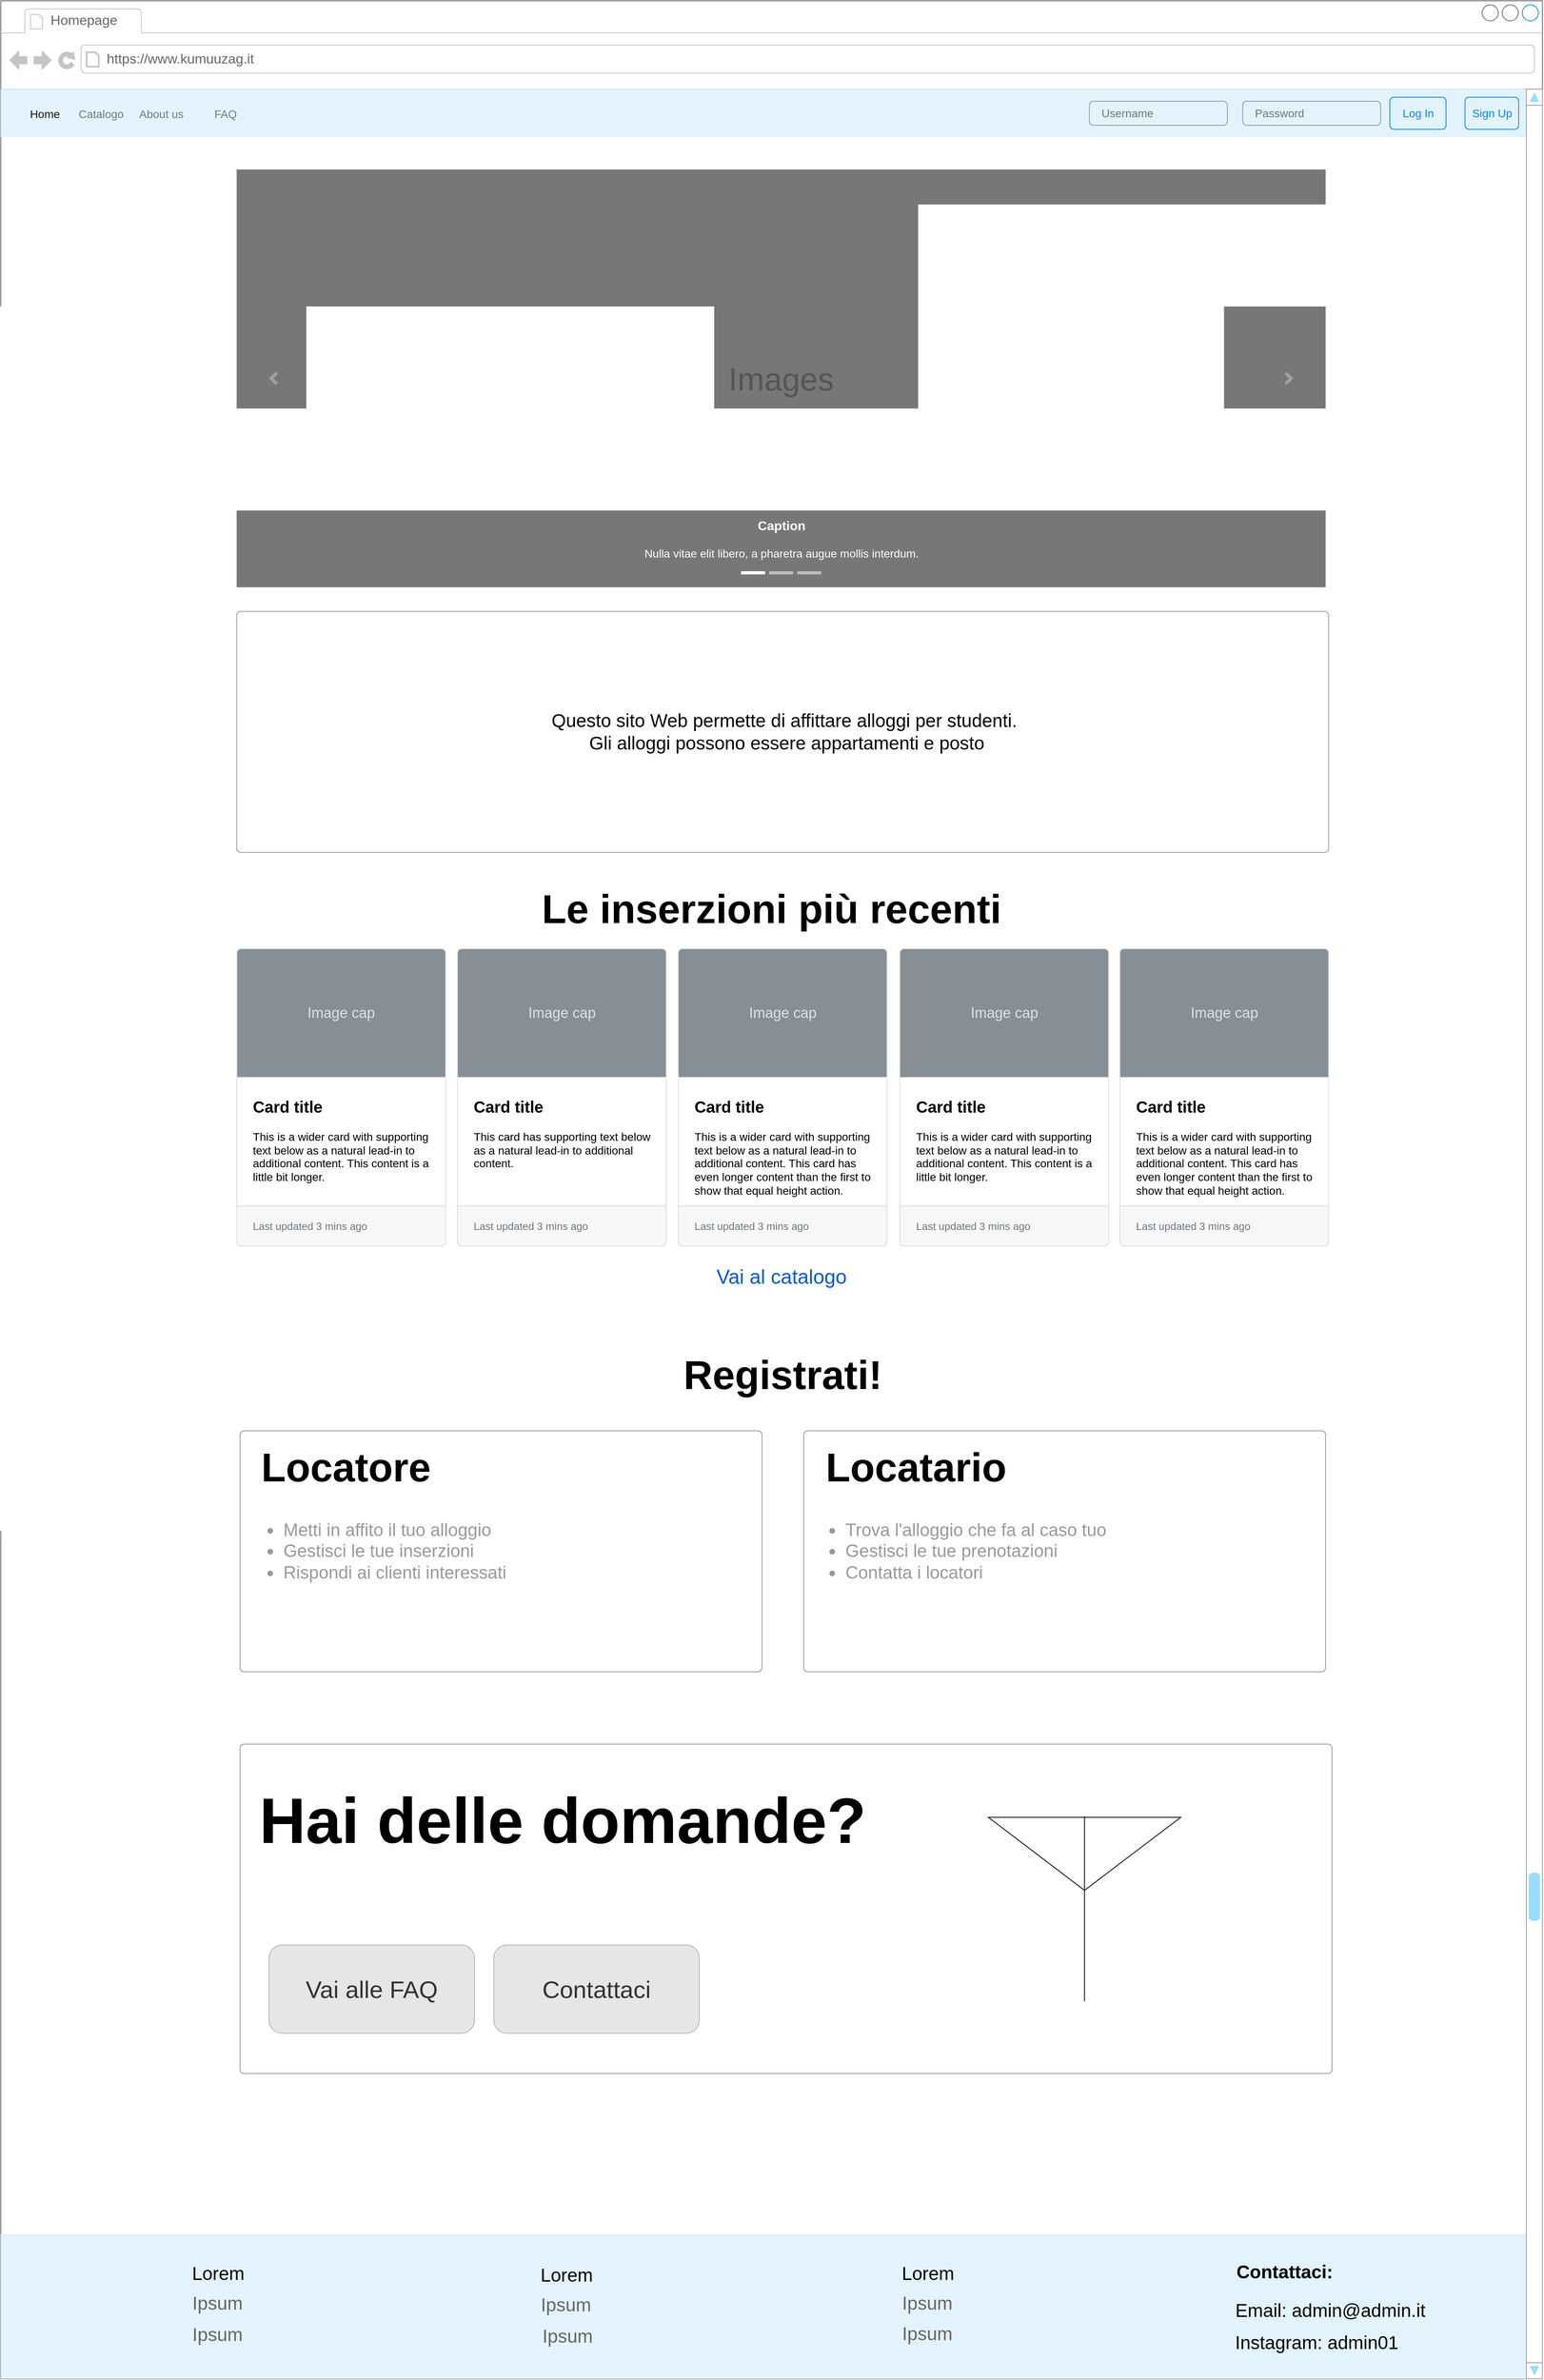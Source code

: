 <mxfile version="16.5.1" type="device" pages="7"><diagram id="3I-JRHRZIlxMSRquplnV" name="Homepage"><mxGraphModel dx="2770" dy="1442" grid="1" gridSize="10" guides="1" tooltips="1" connect="1" arrows="1" fold="1" page="1" pageScale="1" pageWidth="3300" pageHeight="4681" math="0" shadow="0"><root><mxCell id="0"/><mxCell id="1" parent="0"/><mxCell id="mVl1xURbO93ERvjW2NWi-5" value="" style="strokeWidth=1;shadow=0;dashed=0;align=center;html=1;shape=mxgraph.mockup.containers.browserWindow;rSize=0;strokeColor=#666666;strokeColor2=#008cff;strokeColor3=#c4c4c4;mainText=,;recursiveResize=0;fontSize=19;fontStyle=1" parent="1" vertex="1"><mxGeometry x="120" y="130" width="1920" height="2960" as="geometry"/></mxCell><mxCell id="mVl1xURbO93ERvjW2NWi-6" value="Homepage" style="strokeWidth=1;shadow=0;dashed=0;align=center;html=1;shape=mxgraph.mockup.containers.anchor;fontSize=17;fontColor=#666666;align=left;" parent="mVl1xURbO93ERvjW2NWi-5" vertex="1"><mxGeometry x="60" y="12" width="110" height="26" as="geometry"/></mxCell><mxCell id="mVl1xURbO93ERvjW2NWi-7" value="https://www.kumuuzag.it" style="strokeWidth=1;shadow=0;dashed=0;align=center;html=1;shape=mxgraph.mockup.containers.anchor;rSize=0;fontSize=17;fontColor=#666666;align=left;" parent="mVl1xURbO93ERvjW2NWi-5" vertex="1"><mxGeometry x="130" y="60" width="250" height="26" as="geometry"/></mxCell><mxCell id="mVl1xURbO93ERvjW2NWi-37" value="" style="html=1;shadow=0;dashed=0;fillColor=#E3F3FD;strokeColor=none;fontSize=16;fontColor=#161819;align=left;spacing=15;" parent="mVl1xURbO93ERvjW2NWi-5" vertex="1"><mxGeometry y="110" width="1900" height="60" as="geometry"/></mxCell><mxCell id="mVl1xURbO93ERvjW2NWi-38" value="Home" style="fillColor=none;strokeColor=none;fontSize=14;fontColor=#161819;align=center;" parent="mVl1xURbO93ERvjW2NWi-37" vertex="1"><mxGeometry width="70" height="40" relative="1" as="geometry"><mxPoint x="20" y="10" as="offset"/></mxGeometry></mxCell><mxCell id="mVl1xURbO93ERvjW2NWi-39" value="Catalogo" style="fillColor=none;strokeColor=none;fontSize=14;fontColor=#71797E;align=center;" parent="mVl1xURbO93ERvjW2NWi-37" vertex="1"><mxGeometry width="70" height="40" relative="1" as="geometry"><mxPoint x="90" y="10" as="offset"/></mxGeometry></mxCell><mxCell id="mVl1xURbO93ERvjW2NWi-40" value="About us" style="fillColor=none;strokeColor=none;fontSize=14;fontColor=#71797E;align=center;spacingRight=0;" parent="mVl1xURbO93ERvjW2NWi-37" vertex="1"><mxGeometry width="80" height="40" relative="1" as="geometry"><mxPoint x="160" y="10" as="offset"/></mxGeometry></mxCell><mxCell id="mVl1xURbO93ERvjW2NWi-41" value="FAQ" style="fillColor=none;strokeColor=none;fontSize=14;fontColor=#71797E;align=center;" parent="mVl1xURbO93ERvjW2NWi-37" vertex="1"><mxGeometry width="80" height="40" relative="1" as="geometry"><mxPoint x="240" y="10" as="offset"/></mxGeometry></mxCell><mxCell id="mVl1xURbO93ERvjW2NWi-42" value="Log In" style="html=1;shadow=0;dashed=0;shape=mxgraph.bootstrap.rrect;rSize=5;fontSize=14;fontColor=#0085FC;strokeColor=#0085FC;fillColor=none;" parent="mVl1xURbO93ERvjW2NWi-37" vertex="1"><mxGeometry x="1" width="70" height="40" relative="1" as="geometry"><mxPoint x="-170" y="10" as="offset"/></mxGeometry></mxCell><mxCell id="mVl1xURbO93ERvjW2NWi-54" value="Sign Up" style="html=1;shadow=0;dashed=0;shape=mxgraph.bootstrap.rrect;rSize=5;fontSize=14;fontColor=#0085FC;strokeColor=#0085FC;fillColor=none;" parent="mVl1xURbO93ERvjW2NWi-37" vertex="1"><mxGeometry x="1823.618" y="10" width="66.834" height="40" as="geometry"/></mxCell><mxCell id="mVl1xURbO93ERvjW2NWi-56" value="Password" style="html=1;shadow=0;dashed=0;shape=mxgraph.bootstrap.rrect;rSize=5;fillColor=none;strokeColor=#999999;align=left;spacing=15;fontSize=14;fontColor=#6C767D;" parent="mVl1xURbO93ERvjW2NWi-37" vertex="1"><mxGeometry x="1546.734" y="15" width="171.859" height="30" as="geometry"/></mxCell><mxCell id="mVl1xURbO93ERvjW2NWi-57" value="Username" style="html=1;shadow=0;dashed=0;shape=mxgraph.bootstrap.rrect;rSize=5;fillColor=none;strokeColor=#999999;align=left;spacing=15;fontSize=14;fontColor=#6C767D;" parent="mVl1xURbO93ERvjW2NWi-37" vertex="1"><mxGeometry x="1355.779" y="15" width="171.859" height="30" as="geometry"/></mxCell><mxCell id="mVl1xURbO93ERvjW2NWi-58" value="&lt;span style=&quot;color: rgb(0, 0, 0); font-size: 23px;&quot;&gt;Questo sito Web permette di affittare alloggi per studenti.&amp;nbsp;&lt;/span&gt;&lt;br style=&quot;color: rgb(0, 0, 0); font-size: 23px;&quot;&gt;&lt;span style=&quot;color: rgb(0, 0, 0); font-size: 23px;&quot;&gt;Gli alloggi possono essere appartamenti e posto&lt;/span&gt;" style="html=1;shadow=0;dashed=0;shape=mxgraph.bootstrap.rrect;rSize=5;strokeColor=#999999;strokeWidth=1;fillColor=#FFFFFF;fontColor=#6C767D;whiteSpace=wrap;align=center;verticalAlign=middle;spacingLeft=10;fontSize=23;spacing=10;" parent="mVl1xURbO93ERvjW2NWi-5" vertex="1"><mxGeometry x="293.75" y="760" width="1360" height="300" as="geometry"/></mxCell><mxCell id="mVl1xURbO93ERvjW2NWi-47" value="Images" style="html=1;shadow=0;dashed=0;strokeColor=none;strokeWidth=1;fillColor=#777777;fontColor=#555555;whiteSpace=wrap;align=center;verticalAlign=middle;fontStyle=0;fontSize=40;" parent="mVl1xURbO93ERvjW2NWi-5" vertex="1"><mxGeometry x="293.75" y="210" width="1356.25" height="520" as="geometry"/></mxCell><mxCell id="mVl1xURbO93ERvjW2NWi-48" value="" style="html=1;verticalLabelPosition=bottom;labelBackgroundColor=#ffffff;verticalAlign=top;shadow=0;dashed=0;strokeWidth=4;shape=mxgraph.ios7.misc.more;strokeColor=#a0a0a0;fontSize=19;" parent="mVl1xURbO93ERvjW2NWi-47" vertex="1"><mxGeometry x="1" y="0.5" width="7" height="14" relative="1" as="geometry"><mxPoint x="-50" y="-7" as="offset"/></mxGeometry></mxCell><mxCell id="mVl1xURbO93ERvjW2NWi-49" value="" style="flipH=1;html=1;verticalLabelPosition=bottom;labelBackgroundColor=#ffffff;verticalAlign=top;shadow=0;dashed=0;strokeWidth=4;shape=mxgraph.ios7.misc.more;strokeColor=#a0a0a0;fontSize=19;" parent="mVl1xURbO93ERvjW2NWi-47" vertex="1"><mxGeometry y="0.5" width="7" height="14" relative="1" as="geometry"><mxPoint x="43" y="-7" as="offset"/></mxGeometry></mxCell><mxCell id="mVl1xURbO93ERvjW2NWi-50" value="" style="html=1;shadow=0;strokeColor=none;fillColor=#ffffff;fontSize=19;" parent="mVl1xURbO93ERvjW2NWi-47" vertex="1"><mxGeometry x="0.5" y="1" width="30" height="4" relative="1" as="geometry"><mxPoint x="-50" y="-20" as="offset"/></mxGeometry></mxCell><mxCell id="mVl1xURbO93ERvjW2NWi-51" value="" style="html=1;shadow=0;strokeColor=none;fillColor=#BBBBBB;fontSize=19;" parent="mVl1xURbO93ERvjW2NWi-47" vertex="1"><mxGeometry x="0.5" y="1" width="30" height="4" relative="1" as="geometry"><mxPoint x="-15" y="-20" as="offset"/></mxGeometry></mxCell><mxCell id="mVl1xURbO93ERvjW2NWi-52" value="" style="html=1;shadow=0;strokeColor=none;fillColor=#BBBBBB;fontSize=19;" parent="mVl1xURbO93ERvjW2NWi-47" vertex="1"><mxGeometry x="0.5" y="1" width="30" height="4" relative="1" as="geometry"><mxPoint x="20" y="-20" as="offset"/></mxGeometry></mxCell><mxCell id="mVl1xURbO93ERvjW2NWi-53" value="&lt;span style=&quot;font-size: 16px&quot;&gt;&lt;b&gt;Caption&lt;/b&gt;&lt;/span&gt;&lt;br style=&quot;font-size: 14px&quot;&gt;&lt;br style=&quot;font-size: 14px&quot;&gt;Nulla vitae elit libero, a pharetra augue mollis interdum." style="html=1;shadow=0;strokeColor=none;fillColor=none;resizeWidth=1;fontColor=#FFFFFF;fontSize=14;" parent="mVl1xURbO93ERvjW2NWi-47" vertex="1"><mxGeometry y="1" width="1356.25" height="60" relative="1" as="geometry"><mxPoint y="-90" as="offset"/></mxGeometry></mxCell><mxCell id="mVl1xURbO93ERvjW2NWi-158" value="&lt;font style=&quot;font-size: 25px&quot;&gt;Vai al catalogo&lt;/font&gt;" style="fillColor=none;strokeColor=none;html=1;fontColor=#0057D8;align=center;verticalAlign=middle;fontStyle=0;fontSize=12" parent="mVl1xURbO93ERvjW2NWi-5" vertex="1"><mxGeometry x="928.88" y="1570" width="86" height="33" as="geometry"/></mxCell><mxCell id="mVl1xURbO93ERvjW2NWi-84" value="&lt;b&gt;&lt;font style=&quot;font-size: 20px&quot;&gt;Card title&lt;/font&gt;&lt;/b&gt;&lt;br&gt;&lt;br&gt;This is a wider card with supporting text below as a natural lead-in to additional content. This content is a little bit longer." style="html=1;shadow=0;dashed=0;shape=mxgraph.bootstrap.rrect;rSize=5;strokeColor=#DFDFDF;html=1;whiteSpace=wrap;fillColor=#ffffff;fontColor=#000000;verticalAlign=top;align=left;spacing=20;spacingBottom=0;fontSize=14;spacingTop=160;" parent="mVl1xURbO93ERvjW2NWi-5" vertex="1"><mxGeometry width="260" height="370" relative="1" as="geometry"><mxPoint x="294" y="1180" as="offset"/></mxGeometry></mxCell><mxCell id="mVl1xURbO93ERvjW2NWi-85" value="Image cap" style="html=1;shadow=0;dashed=0;shape=mxgraph.bootstrap.topButton;rSize=5;perimeter=none;whiteSpace=wrap;fillColor=#868E96;strokeColor=#DFDFDF;fontColor=#DEE2E6;resizeWidth=1;fontSize=18;" parent="mVl1xURbO93ERvjW2NWi-84" vertex="1"><mxGeometry width="260" height="160" relative="1" as="geometry"/></mxCell><mxCell id="mVl1xURbO93ERvjW2NWi-86" value="Last updated 3 mins ago" style="html=1;shadow=0;dashed=0;shape=mxgraph.bootstrap.bottomButton;rSize=5;perimeter=none;whiteSpace=wrap;fillColor=#F7F7F7;strokeColor=#DFDFDF;fontColor=#6C767D;resizeWidth=1;fontSize=13;align=left;spacing=20;" parent="mVl1xURbO93ERvjW2NWi-84" vertex="1"><mxGeometry y="1" width="260" height="50" relative="1" as="geometry"><mxPoint y="-50" as="offset"/></mxGeometry></mxCell><mxCell id="mVl1xURbO93ERvjW2NWi-87" value="&lt;b&gt;&lt;font style=&quot;font-size: 20px&quot;&gt;Card title&lt;/font&gt;&lt;/b&gt;&lt;br&gt;&lt;br&gt;This card has supporting text below as a natural lead-in to additional content." style="html=1;shadow=0;dashed=0;shape=mxgraph.bootstrap.rrect;rSize=5;strokeColor=#DFDFDF;html=1;whiteSpace=wrap;fillColor=#ffffff;fontColor=#000000;verticalAlign=top;align=left;spacing=20;spacingBottom=0;fontSize=14;spacingTop=160;" parent="mVl1xURbO93ERvjW2NWi-5" vertex="1"><mxGeometry x="568.75" y="1180" width="260" height="370" as="geometry"/></mxCell><mxCell id="mVl1xURbO93ERvjW2NWi-88" value="Image cap" style="html=1;shadow=0;dashed=0;shape=mxgraph.bootstrap.topButton;rSize=5;perimeter=none;whiteSpace=wrap;fillColor=#868E96;strokeColor=#DFDFDF;fontColor=#DEE2E6;resizeWidth=1;fontSize=18;" parent="mVl1xURbO93ERvjW2NWi-87" vertex="1"><mxGeometry width="260" height="160" relative="1" as="geometry"/></mxCell><mxCell id="mVl1xURbO93ERvjW2NWi-89" value="Last updated 3 mins ago" style="html=1;shadow=0;dashed=0;shape=mxgraph.bootstrap.bottomButton;rSize=5;perimeter=none;whiteSpace=wrap;fillColor=#F7F7F7;strokeColor=#DFDFDF;fontColor=#6C767D;resizeWidth=1;fontSize=13;align=left;spacing=20;" parent="mVl1xURbO93ERvjW2NWi-87" vertex="1"><mxGeometry y="1" width="260" height="50" relative="1" as="geometry"><mxPoint y="-50" as="offset"/></mxGeometry></mxCell><mxCell id="UGzpeMMtD2wCG8ofKjRR-1" value="&lt;font style=&quot;font-size: 50px&quot;&gt;Le inserzioni più recenti&lt;/font&gt;" style="text;html=1;strokeColor=none;fillColor=none;align=center;verticalAlign=middle;whiteSpace=wrap;rounded=0;fontStyle=1" parent="mVl1xURbO93ERvjW2NWi-5" vertex="1"><mxGeometry x="655.88" y="1100" width="608.25" height="60" as="geometry"/></mxCell><mxCell id="mVl1xURbO93ERvjW2NWi-90" value="&lt;b&gt;&lt;font style=&quot;font-size: 20px&quot;&gt;Card title&lt;/font&gt;&lt;/b&gt;&lt;br&gt;&lt;br&gt;This is a wider card with supporting text below as a natural lead-in to additional content. This card has even longer content than the first to show that equal height action." style="html=1;shadow=0;dashed=0;shape=mxgraph.bootstrap.rrect;rSize=5;strokeColor=#DFDFDF;html=1;whiteSpace=wrap;fillColor=#ffffff;fontColor=#000000;verticalAlign=top;align=left;spacing=20;spacingBottom=0;fontSize=14;spacingTop=160;" parent="mVl1xURbO93ERvjW2NWi-5" vertex="1"><mxGeometry x="843.75" y="1180" width="260" height="370" as="geometry"/></mxCell><mxCell id="mVl1xURbO93ERvjW2NWi-91" value="Image cap" style="html=1;shadow=0;dashed=0;shape=mxgraph.bootstrap.topButton;rSize=5;perimeter=none;whiteSpace=wrap;fillColor=#868E96;strokeColor=#DFDFDF;fontColor=#DEE2E6;resizeWidth=1;fontSize=18;" parent="mVl1xURbO93ERvjW2NWi-90" vertex="1"><mxGeometry width="260" height="160" relative="1" as="geometry"/></mxCell><mxCell id="mVl1xURbO93ERvjW2NWi-92" value="Last updated 3 mins ago" style="html=1;shadow=0;dashed=0;shape=mxgraph.bootstrap.bottomButton;rSize=5;perimeter=none;whiteSpace=wrap;fillColor=#F7F7F7;strokeColor=#DFDFDF;fontColor=#6C767D;resizeWidth=1;fontSize=13;align=left;spacing=20;" parent="mVl1xURbO93ERvjW2NWi-90" vertex="1"><mxGeometry y="1" width="260" height="50" relative="1" as="geometry"><mxPoint y="-50" as="offset"/></mxGeometry></mxCell><mxCell id="mVl1xURbO93ERvjW2NWi-105" value="&lt;b&gt;&lt;font style=&quot;font-size: 20px&quot;&gt;Card title&lt;/font&gt;&lt;/b&gt;&lt;br&gt;&lt;br&gt;This is a wider card with supporting text below as a natural lead-in to additional content. This content is a little bit longer." style="html=1;shadow=0;dashed=0;shape=mxgraph.bootstrap.rrect;rSize=5;strokeColor=#DFDFDF;html=1;whiteSpace=wrap;fillColor=#ffffff;fontColor=#000000;verticalAlign=top;align=left;spacing=20;spacingBottom=0;fontSize=14;spacingTop=160;" parent="mVl1xURbO93ERvjW2NWi-5" vertex="1"><mxGeometry x="1119.75" y="1180" width="260" height="370" as="geometry"/></mxCell><mxCell id="mVl1xURbO93ERvjW2NWi-106" value="Image cap" style="html=1;shadow=0;dashed=0;shape=mxgraph.bootstrap.topButton;rSize=5;perimeter=none;whiteSpace=wrap;fillColor=#868E96;strokeColor=#DFDFDF;fontColor=#DEE2E6;resizeWidth=1;fontSize=18;" parent="mVl1xURbO93ERvjW2NWi-105" vertex="1"><mxGeometry width="260" height="160" relative="1" as="geometry"/></mxCell><mxCell id="mVl1xURbO93ERvjW2NWi-107" value="Last updated 3 mins ago" style="html=1;shadow=0;dashed=0;shape=mxgraph.bootstrap.bottomButton;rSize=5;perimeter=none;whiteSpace=wrap;fillColor=#F7F7F7;strokeColor=#DFDFDF;fontColor=#6C767D;resizeWidth=1;fontSize=13;align=left;spacing=20;" parent="mVl1xURbO93ERvjW2NWi-105" vertex="1"><mxGeometry y="1" width="260" height="50" relative="1" as="geometry"><mxPoint y="-50" as="offset"/></mxGeometry></mxCell><mxCell id="mVl1xURbO93ERvjW2NWi-108" value="&lt;b&gt;&lt;font style=&quot;font-size: 20px&quot;&gt;Card title&lt;/font&gt;&lt;/b&gt;&lt;br&gt;&lt;br&gt;This is a wider card with supporting text below as a natural lead-in to additional content. This card has even longer content than the first to show that equal height action." style="html=1;shadow=0;dashed=0;shape=mxgraph.bootstrap.rrect;rSize=5;strokeColor=#DFDFDF;html=1;whiteSpace=wrap;fillColor=#ffffff;fontColor=#000000;verticalAlign=top;align=left;spacing=20;spacingBottom=0;fontSize=14;spacingTop=160;" parent="mVl1xURbO93ERvjW2NWi-5" vertex="1"><mxGeometry x="1393.75" y="1180" width="260" height="370" as="geometry"/></mxCell><mxCell id="mVl1xURbO93ERvjW2NWi-109" value="Image cap" style="html=1;shadow=0;dashed=0;shape=mxgraph.bootstrap.topButton;rSize=5;perimeter=none;whiteSpace=wrap;fillColor=#868E96;strokeColor=#DFDFDF;fontColor=#DEE2E6;resizeWidth=1;fontSize=18;" parent="mVl1xURbO93ERvjW2NWi-108" vertex="1"><mxGeometry width="260" height="160" relative="1" as="geometry"/></mxCell><mxCell id="mVl1xURbO93ERvjW2NWi-110" value="Last updated 3 mins ago" style="html=1;shadow=0;dashed=0;shape=mxgraph.bootstrap.bottomButton;rSize=5;perimeter=none;whiteSpace=wrap;fillColor=#F7F7F7;strokeColor=#DFDFDF;fontColor=#6C767D;resizeWidth=1;fontSize=13;align=left;spacing=20;" parent="mVl1xURbO93ERvjW2NWi-108" vertex="1"><mxGeometry y="1" width="260" height="50" relative="1" as="geometry"><mxPoint y="-50" as="offset"/></mxGeometry></mxCell><mxCell id="ii3OxFEaGq-tFo6E8yGi-5" value="" style="html=1;shadow=0;dashed=0;shape=mxgraph.bootstrap.rrect;rSize=5;strokeColor=#999999;strokeWidth=1;fillColor=#FFFFFF;fontColor=#6C767D;whiteSpace=wrap;align=center;verticalAlign=middle;spacingLeft=10;fontSize=23;spacing=10;" parent="mVl1xURbO93ERvjW2NWi-5" vertex="1"><mxGeometry x="1000" y="1780" width="650" height="300" as="geometry"/></mxCell><mxCell id="ii3OxFEaGq-tFo6E8yGi-6" value="" style="html=1;shadow=0;dashed=0;shape=mxgraph.bootstrap.rrect;rSize=5;strokeColor=#999999;strokeWidth=1;fillColor=#FFFFFF;fontColor=#6C767D;whiteSpace=wrap;align=left;verticalAlign=middle;spacingLeft=10;fontSize=23;spacing=10;" parent="mVl1xURbO93ERvjW2NWi-5" vertex="1"><mxGeometry x="298" y="1780" width="650" height="300" as="geometry"/></mxCell><mxCell id="ii3OxFEaGq-tFo6E8yGi-7" value="&lt;span style=&quot;font-size: 50px&quot;&gt;&lt;b&gt;Registrati!&lt;/b&gt;&lt;/span&gt;" style="text;html=1;strokeColor=none;fillColor=none;align=center;verticalAlign=middle;whiteSpace=wrap;rounded=0;" parent="mVl1xURbO93ERvjW2NWi-5" vertex="1"><mxGeometry x="705.75" y="1680" width="536" height="60" as="geometry"/></mxCell><mxCell id="ii3OxFEaGq-tFo6E8yGi-8" value="&lt;font style=&quot;font-size: 50px&quot;&gt;&lt;b&gt;Locatore&lt;/b&gt;&lt;/font&gt;" style="text;html=1;strokeColor=none;fillColor=none;align=center;verticalAlign=middle;whiteSpace=wrap;rounded=0;fontSize=45;fontColor=#000000;" parent="mVl1xURbO93ERvjW2NWi-5" vertex="1"><mxGeometry x="320" y="1810" width="220" height="30" as="geometry"/></mxCell><mxCell id="ii3OxFEaGq-tFo6E8yGi-9" value="&lt;font style=&quot;font-size: 50px&quot;&gt;&lt;b&gt;Locatario&lt;/b&gt;&lt;/font&gt;" style="text;html=1;strokeColor=none;fillColor=none;align=center;verticalAlign=middle;whiteSpace=wrap;rounded=0;fontSize=45;fontColor=#000000;" parent="mVl1xURbO93ERvjW2NWi-5" vertex="1"><mxGeometry x="1030" y="1810" width="220" height="30" as="geometry"/></mxCell><mxCell id="mVl1xURbO93ERvjW2NWi-162" value="" style="html=1;shadow=0;dashed=0;fillColor=#E3F3FD;strokeColor=none;fontSize=16;fontColor=#161819;align=left;spacing=15;" parent="mVl1xURbO93ERvjW2NWi-5" vertex="1"><mxGeometry y="2780" width="1900" height="180" as="geometry"/></mxCell><mxCell id="mVl1xURbO93ERvjW2NWi-171" value="Lorem&amp;nbsp;" style="text;html=1;strokeColor=none;fillColor=none;align=center;verticalAlign=middle;whiteSpace=wrap;rounded=0;fontSize=23;" parent="mVl1xURbO93ERvjW2NWi-5" vertex="1"><mxGeometry x="34" y="2810" width="480" height="37" as="geometry"/></mxCell><mxCell id="mVl1xURbO93ERvjW2NWi-172" value="Email: admin@admin.it" style="text;html=1;strokeColor=none;fillColor=none;align=center;verticalAlign=middle;whiteSpace=wrap;rounded=0;fontSize=23;" parent="mVl1xURbO93ERvjW2NWi-5" vertex="1"><mxGeometry x="1501" y="2860" width="310" height="30" as="geometry"/></mxCell><mxCell id="mVl1xURbO93ERvjW2NWi-174" value="Instagram: admin01" style="text;html=1;strokeColor=none;fillColor=none;align=center;verticalAlign=middle;whiteSpace=wrap;rounded=0;fontSize=23;" parent="mVl1xURbO93ERvjW2NWi-5" vertex="1"><mxGeometry x="1484" y="2900" width="310" height="30" as="geometry"/></mxCell><mxCell id="mVl1xURbO93ERvjW2NWi-175" value="Contattaci:" style="text;html=1;strokeColor=none;fillColor=none;align=center;verticalAlign=middle;whiteSpace=wrap;rounded=0;fontSize=23;fontStyle=1" parent="mVl1xURbO93ERvjW2NWi-5" vertex="1"><mxGeometry x="1444" y="2812" width="310" height="30" as="geometry"/></mxCell><mxCell id="mVl1xURbO93ERvjW2NWi-176" value="Ipsum" style="text;html=1;strokeColor=none;fillColor=none;align=center;verticalAlign=middle;whiteSpace=wrap;rounded=0;fontSize=23;fontColor=#666666;" parent="mVl1xURbO93ERvjW2NWi-5" vertex="1"><mxGeometry x="30" y="2847" width="480" height="37" as="geometry"/></mxCell><mxCell id="mVl1xURbO93ERvjW2NWi-178" value="Ipsum" style="text;html=1;strokeColor=none;fillColor=none;align=center;verticalAlign=middle;whiteSpace=wrap;rounded=0;fontSize=23;fontColor=#666666;" parent="mVl1xURbO93ERvjW2NWi-5" vertex="1"><mxGeometry x="30" y="2886" width="480" height="37" as="geometry"/></mxCell><mxCell id="mVl1xURbO93ERvjW2NWi-179" value="Lorem&amp;nbsp;" style="text;html=1;strokeColor=none;fillColor=none;align=center;verticalAlign=middle;whiteSpace=wrap;rounded=0;fontSize=23;" parent="mVl1xURbO93ERvjW2NWi-5" vertex="1"><mxGeometry x="468" y="2812" width="480" height="37" as="geometry"/></mxCell><mxCell id="mVl1xURbO93ERvjW2NWi-180" value="Ipsum" style="text;html=1;strokeColor=none;fillColor=none;align=center;verticalAlign=middle;whiteSpace=wrap;rounded=0;fontSize=23;fontColor=#666666;" parent="mVl1xURbO93ERvjW2NWi-5" vertex="1"><mxGeometry x="464" y="2849" width="480" height="37" as="geometry"/></mxCell><mxCell id="mVl1xURbO93ERvjW2NWi-181" value="Ipsum" style="text;html=1;strokeColor=none;fillColor=none;align=center;verticalAlign=middle;whiteSpace=wrap;rounded=0;fontSize=23;fontColor=#666666;" parent="mVl1xURbO93ERvjW2NWi-5" vertex="1"><mxGeometry x="466" y="2888" width="480" height="37" as="geometry"/></mxCell><mxCell id="mVl1xURbO93ERvjW2NWi-182" value="Lorem&amp;nbsp;" style="text;html=1;strokeColor=none;fillColor=none;align=center;verticalAlign=middle;whiteSpace=wrap;rounded=0;fontSize=23;" parent="mVl1xURbO93ERvjW2NWi-5" vertex="1"><mxGeometry x="918" y="2810" width="480" height="37" as="geometry"/></mxCell><mxCell id="mVl1xURbO93ERvjW2NWi-183" value="Ipsum" style="text;html=1;strokeColor=none;fillColor=none;align=center;verticalAlign=middle;whiteSpace=wrap;rounded=0;fontSize=23;fontColor=#666666;" parent="mVl1xURbO93ERvjW2NWi-5" vertex="1"><mxGeometry x="914" y="2847" width="480" height="37" as="geometry"/></mxCell><mxCell id="mVl1xURbO93ERvjW2NWi-184" value="Ipsum" style="text;html=1;strokeColor=none;fillColor=none;align=center;verticalAlign=middle;whiteSpace=wrap;rounded=0;fontSize=23;fontColor=#666666;" parent="mVl1xURbO93ERvjW2NWi-5" vertex="1"><mxGeometry x="914" y="2885" width="480" height="37" as="geometry"/></mxCell><mxCell id="mVl1xURbO93ERvjW2NWi-111" value="" style="verticalLabelPosition=bottom;shadow=0;dashed=0;align=center;html=1;verticalAlign=top;strokeWidth=1;shape=mxgraph.mockup.navigation.scrollBar;strokeColor=#999999;barPos=20;fillColor2=#99ddff;strokeColor2=none;direction=north;fontSize=19;" parent="mVl1xURbO93ERvjW2NWi-5" vertex="1"><mxGeometry x="1900" y="110" width="20" height="2850" as="geometry"/></mxCell><mxCell id="dwwxIPnsXlOyGQ_VPcX0-1" value="" style="html=1;shadow=0;dashed=0;shape=mxgraph.bootstrap.rrect;rSize=5;strokeColor=#999999;strokeWidth=1;fillColor=#FFFFFF;fontColor=#6C767D;whiteSpace=wrap;align=center;verticalAlign=middle;spacingLeft=10;fontSize=23;spacing=10;" parent="mVl1xURbO93ERvjW2NWi-5" vertex="1"><mxGeometry x="298" y="2170" width="1360" height="410" as="geometry"/></mxCell><mxCell id="dwwxIPnsXlOyGQ_VPcX0-3" value="&lt;ul&gt;&lt;li&gt;Metti in affito il tuo alloggio&lt;/li&gt;&lt;li&gt;Gestisci le tue inserzioni&lt;/li&gt;&lt;li&gt;Rispondi ai clienti interessati&lt;/li&gt;&lt;/ul&gt;" style="text;html=1;strokeColor=none;fillColor=none;align=left;verticalAlign=middle;whiteSpace=wrap;rounded=0;fontSize=22;fontColor=#999999;" parent="mVl1xURbO93ERvjW2NWi-5" vertex="1"><mxGeometry x="310" y="1885" width="560" height="90" as="geometry"/></mxCell><mxCell id="dwwxIPnsXlOyGQ_VPcX0-4" value="&lt;ul&gt;&lt;li&gt;Trova l'alloggio che fa al caso tuo&lt;/li&gt;&lt;li&gt;Gestisci le tue prenotazioni&lt;/li&gt;&lt;li&gt;Contatta i locatori&lt;/li&gt;&lt;/ul&gt;" style="text;html=1;strokeColor=none;fillColor=none;align=left;verticalAlign=middle;whiteSpace=wrap;rounded=0;fontSize=22;fontColor=#999999;" parent="mVl1xURbO93ERvjW2NWi-5" vertex="1"><mxGeometry x="1010" y="1885" width="560" height="90" as="geometry"/></mxCell><mxCell id="dwwxIPnsXlOyGQ_VPcX0-5" value="&lt;font style=&quot;font-size: 80px&quot;&gt;Hai delle domande?&lt;/font&gt;" style="text;html=1;strokeColor=none;fillColor=none;align=left;verticalAlign=middle;whiteSpace=wrap;rounded=0;fontSize=22;fontColor=#000000;fontStyle=1" parent="mVl1xURbO93ERvjW2NWi-5" vertex="1"><mxGeometry x="320" y="2170" width="1320" height="190" as="geometry"/></mxCell><mxCell id="dwwxIPnsXlOyGQ_VPcX0-6" value="&lt;span style=&quot;font-size: 30px&quot;&gt;Vai alle FAQ&lt;/span&gt;" style="rounded=1;html=1;shadow=0;dashed=0;whiteSpace=wrap;fontSize=10;fillColor=#E6E6E6;align=center;strokeColor=#B3B3B3;fontColor=#333333;" parent="mVl1xURbO93ERvjW2NWi-5" vertex="1"><mxGeometry x="334" y="2420" width="256" height="110" as="geometry"/></mxCell><mxCell id="83CwoV3T0pqUSpwCYYP4-1" value="" style="verticalLabelPosition=bottom;shadow=0;dashed=0;align=center;html=1;verticalAlign=top;shape=mxgraph.electrical.radio.aerial_-_antenna_2;" parent="mVl1xURbO93ERvjW2NWi-5" vertex="1"><mxGeometry x="1230" y="2260" width="239.5" height="230" as="geometry"/></mxCell><mxCell id="83CwoV3T0pqUSpwCYYP4-66" value="&lt;span style=&quot;font-size: 30px&quot;&gt;Contattaci&lt;/span&gt;" style="rounded=1;html=1;shadow=0;dashed=0;whiteSpace=wrap;fontSize=10;fillColor=#E6E6E6;align=center;strokeColor=#B3B3B3;fontColor=#333333;" parent="mVl1xURbO93ERvjW2NWi-5" vertex="1"><mxGeometry x="614" y="2420" width="256" height="110" as="geometry"/></mxCell></root></mxGraphModel></diagram><diagram name="Catalogo" id="HVCLSDBIxJJ2OdB87jE2"><mxGraphModel dx="2557" dy="1331" grid="1" gridSize="10" guides="1" tooltips="1" connect="1" arrows="1" fold="1" page="1" pageScale="1" pageWidth="3300" pageHeight="4681" math="0" shadow="0"><root><mxCell id="9dFLT8xF0QLvZR90KjPe-0"/><mxCell id="9dFLT8xF0QLvZR90KjPe-1" parent="9dFLT8xF0QLvZR90KjPe-0"/><mxCell id="9dFLT8xF0QLvZR90KjPe-2" value="" style="strokeWidth=1;shadow=0;dashed=0;align=center;html=1;shape=mxgraph.mockup.containers.browserWindow;rSize=0;strokeColor=#666666;strokeColor2=#008cff;strokeColor3=#c4c4c4;mainText=,;recursiveResize=0;fontSize=19;fontStyle=1" parent="9dFLT8xF0QLvZR90KjPe-1" vertex="1"><mxGeometry x="140" y="130" width="1920" height="2160" as="geometry"/></mxCell><mxCell id="9dFLT8xF0QLvZR90KjPe-3" value="Homepage" style="strokeWidth=1;shadow=0;dashed=0;align=center;html=1;shape=mxgraph.mockup.containers.anchor;fontSize=17;fontColor=#666666;align=left;" parent="9dFLT8xF0QLvZR90KjPe-2" vertex="1"><mxGeometry x="60" y="12" width="110" height="26" as="geometry"/></mxCell><mxCell id="9dFLT8xF0QLvZR90KjPe-4" value="https://www.kumuuzag.it" style="strokeWidth=1;shadow=0;dashed=0;align=center;html=1;shape=mxgraph.mockup.containers.anchor;rSize=0;fontSize=17;fontColor=#666666;align=left;" parent="9dFLT8xF0QLvZR90KjPe-2" vertex="1"><mxGeometry x="130" y="60" width="250" height="26" as="geometry"/></mxCell><mxCell id="9dFLT8xF0QLvZR90KjPe-5" value="" style="html=1;shadow=0;dashed=0;fillColor=#E3F3FD;strokeColor=none;fontSize=16;fontColor=#161819;align=left;spacing=15;" parent="9dFLT8xF0QLvZR90KjPe-2" vertex="1"><mxGeometry y="110" width="1900" height="60" as="geometry"/></mxCell><mxCell id="9dFLT8xF0QLvZR90KjPe-6" value="Home" style="fillColor=none;strokeColor=none;fontSize=14;fontColor=#71797E;align=center;" parent="9dFLT8xF0QLvZR90KjPe-5" vertex="1"><mxGeometry width="70" height="40" relative="1" as="geometry"><mxPoint x="20" y="10" as="offset"/></mxGeometry></mxCell><mxCell id="9dFLT8xF0QLvZR90KjPe-7" value="Catalogo" style="fillColor=none;strokeColor=none;fontSize=14;fontColor=#000000;align=center;" parent="9dFLT8xF0QLvZR90KjPe-5" vertex="1"><mxGeometry width="70" height="40" relative="1" as="geometry"><mxPoint x="90" y="10" as="offset"/></mxGeometry></mxCell><mxCell id="9dFLT8xF0QLvZR90KjPe-8" value="About us" style="fillColor=none;strokeColor=none;fontSize=14;fontColor=#71797E;align=center;spacingRight=0;" parent="9dFLT8xF0QLvZR90KjPe-5" vertex="1"><mxGeometry width="80" height="40" relative="1" as="geometry"><mxPoint x="160" y="10" as="offset"/></mxGeometry></mxCell><mxCell id="9dFLT8xF0QLvZR90KjPe-9" value="FAQ" style="fillColor=none;strokeColor=none;fontSize=14;fontColor=#71797E;align=center;" parent="9dFLT8xF0QLvZR90KjPe-5" vertex="1"><mxGeometry width="80" height="40" relative="1" as="geometry"><mxPoint x="240" y="10" as="offset"/></mxGeometry></mxCell><mxCell id="9dFLT8xF0QLvZR90KjPe-10" value="Log In" style="html=1;shadow=0;dashed=0;shape=mxgraph.bootstrap.rrect;rSize=5;fontSize=14;fontColor=#0085FC;strokeColor=#0085FC;fillColor=none;" parent="9dFLT8xF0QLvZR90KjPe-5" vertex="1"><mxGeometry x="1" width="70" height="40" relative="1" as="geometry"><mxPoint x="-170" y="10" as="offset"/></mxGeometry></mxCell><mxCell id="9dFLT8xF0QLvZR90KjPe-11" value="Sign Up" style="html=1;shadow=0;dashed=0;shape=mxgraph.bootstrap.rrect;rSize=5;fontSize=14;fontColor=#0085FC;strokeColor=#0085FC;fillColor=none;" parent="9dFLT8xF0QLvZR90KjPe-5" vertex="1"><mxGeometry x="1823.618" y="10" width="66.834" height="40" as="geometry"/></mxCell><mxCell id="9dFLT8xF0QLvZR90KjPe-12" value="Password" style="html=1;shadow=0;dashed=0;shape=mxgraph.bootstrap.rrect;rSize=5;fillColor=none;strokeColor=#999999;align=left;spacing=15;fontSize=14;fontColor=#6C767D;" parent="9dFLT8xF0QLvZR90KjPe-5" vertex="1"><mxGeometry x="1546.734" y="15" width="171.859" height="30" as="geometry"/></mxCell><mxCell id="9dFLT8xF0QLvZR90KjPe-13" value="Username" style="html=1;shadow=0;dashed=0;shape=mxgraph.bootstrap.rrect;rSize=5;fillColor=none;strokeColor=#999999;align=left;spacing=15;fontSize=14;fontColor=#6C767D;" parent="9dFLT8xF0QLvZR90KjPe-5" vertex="1"><mxGeometry x="1355.779" y="15" width="171.859" height="30" as="geometry"/></mxCell><mxCell id="9dFLT8xF0QLvZR90KjPe-15" value="&lt;b&gt;&lt;font style=&quot;font-size: 20px&quot;&gt;Card title&lt;/font&gt;&lt;/b&gt;&lt;br&gt;&lt;br&gt;This card has supporting text below as a natural lead-in to additional content." style="html=1;shadow=0;dashed=0;shape=mxgraph.bootstrap.rrect;rSize=5;strokeColor=#DFDFDF;html=1;whiteSpace=wrap;fillColor=#ffffff;fontColor=#000000;verticalAlign=top;align=left;spacing=20;spacingBottom=0;fontSize=14;spacingTop=160;" parent="9dFLT8xF0QLvZR90KjPe-2" vertex="1"><mxGeometry x="415" y="680" width="260" height="370" as="geometry"/></mxCell><mxCell id="9dFLT8xF0QLvZR90KjPe-16" value="Image cap" style="html=1;shadow=0;dashed=0;shape=mxgraph.bootstrap.topButton;rSize=5;perimeter=none;whiteSpace=wrap;fillColor=#868E96;strokeColor=#DFDFDF;fontColor=#DEE2E6;resizeWidth=1;fontSize=18;" parent="9dFLT8xF0QLvZR90KjPe-15" vertex="1"><mxGeometry width="260" height="160" relative="1" as="geometry"/></mxCell><mxCell id="9dFLT8xF0QLvZR90KjPe-17" value="Last updated 3 mins ago" style="html=1;shadow=0;dashed=0;shape=mxgraph.bootstrap.bottomButton;rSize=5;perimeter=none;whiteSpace=wrap;fillColor=#F7F7F7;strokeColor=#DFDFDF;fontColor=#6C767D;resizeWidth=1;fontSize=13;align=left;spacing=20;" parent="9dFLT8xF0QLvZR90KjPe-15" vertex="1"><mxGeometry y="1" width="260" height="50" relative="1" as="geometry"><mxPoint y="-50" as="offset"/></mxGeometry></mxCell><mxCell id="9dFLT8xF0QLvZR90KjPe-18" value="&lt;b&gt;&lt;font style=&quot;font-size: 20px&quot;&gt;Card title&lt;/font&gt;&lt;/b&gt;&lt;br&gt;&lt;br&gt;This is a wider card with supporting text below as a natural lead-in to additional content. This content is a little bit longer." style="html=1;shadow=0;dashed=0;shape=mxgraph.bootstrap.rrect;rSize=5;strokeColor=#DFDFDF;html=1;whiteSpace=wrap;fillColor=#ffffff;fontColor=#000000;verticalAlign=top;align=left;spacing=20;spacingBottom=0;fontSize=14;spacingTop=160;" parent="9dFLT8xF0QLvZR90KjPe-2" vertex="1"><mxGeometry width="260" height="370" relative="1" as="geometry"><mxPoint x="140" y="680" as="offset"/></mxGeometry></mxCell><mxCell id="9dFLT8xF0QLvZR90KjPe-19" value="Image cap" style="html=1;shadow=0;dashed=0;shape=mxgraph.bootstrap.topButton;rSize=5;perimeter=none;whiteSpace=wrap;fillColor=#868E96;strokeColor=#DFDFDF;fontColor=#DEE2E6;resizeWidth=1;fontSize=18;" parent="9dFLT8xF0QLvZR90KjPe-18" vertex="1"><mxGeometry width="260" height="160" relative="1" as="geometry"/></mxCell><mxCell id="9dFLT8xF0QLvZR90KjPe-20" value="Last updated 3 mins ago" style="html=1;shadow=0;dashed=0;shape=mxgraph.bootstrap.bottomButton;rSize=5;perimeter=none;whiteSpace=wrap;fillColor=#F7F7F7;strokeColor=#DFDFDF;fontColor=#6C767D;resizeWidth=1;fontSize=13;align=left;spacing=20;" parent="9dFLT8xF0QLvZR90KjPe-18" vertex="1"><mxGeometry y="1" width="260" height="50" relative="1" as="geometry"><mxPoint y="-50" as="offset"/></mxGeometry></mxCell><mxCell id="9dFLT8xF0QLvZR90KjPe-21" value="&lt;b&gt;&lt;font style=&quot;font-size: 20px&quot;&gt;Card title&lt;/font&gt;&lt;/b&gt;&lt;br&gt;&lt;br&gt;This is a wider card with supporting text below as a natural lead-in to additional content. This card has even longer content than the first to show that equal height action." style="html=1;shadow=0;dashed=0;shape=mxgraph.bootstrap.rrect;rSize=5;strokeColor=#DFDFDF;html=1;whiteSpace=wrap;fillColor=#ffffff;fontColor=#000000;verticalAlign=top;align=left;spacing=20;spacingBottom=0;fontSize=14;spacingTop=160;" parent="9dFLT8xF0QLvZR90KjPe-2" vertex="1"><mxGeometry x="690" y="680" width="260" height="370" as="geometry"/></mxCell><mxCell id="9dFLT8xF0QLvZR90KjPe-22" value="Image cap" style="html=1;shadow=0;dashed=0;shape=mxgraph.bootstrap.topButton;rSize=5;perimeter=none;whiteSpace=wrap;fillColor=#868E96;strokeColor=#DFDFDF;fontColor=#DEE2E6;resizeWidth=1;fontSize=18;" parent="9dFLT8xF0QLvZR90KjPe-21" vertex="1"><mxGeometry width="260" height="160" relative="1" as="geometry"/></mxCell><mxCell id="9dFLT8xF0QLvZR90KjPe-23" value="Last updated 3 mins ago" style="html=1;shadow=0;dashed=0;shape=mxgraph.bootstrap.bottomButton;rSize=5;perimeter=none;whiteSpace=wrap;fillColor=#F7F7F7;strokeColor=#DFDFDF;fontColor=#6C767D;resizeWidth=1;fontSize=13;align=left;spacing=20;" parent="9dFLT8xF0QLvZR90KjPe-21" vertex="1"><mxGeometry y="1" width="260" height="50" relative="1" as="geometry"><mxPoint y="-50" as="offset"/></mxGeometry></mxCell><mxCell id="9dFLT8xF0QLvZR90KjPe-27" value="&lt;b&gt;&lt;font style=&quot;font-size: 20px&quot;&gt;Card title&lt;/font&gt;&lt;/b&gt;&lt;br&gt;&lt;br&gt;This is a wider card with supporting text below as a natural lead-in to additional content. This content is a little bit longer." style="html=1;shadow=0;dashed=0;shape=mxgraph.bootstrap.rrect;rSize=5;strokeColor=#DFDFDF;html=1;whiteSpace=wrap;fillColor=#ffffff;fontColor=#000000;verticalAlign=top;align=left;spacing=20;spacingBottom=0;fontSize=14;spacingTop=160;" parent="9dFLT8xF0QLvZR90KjPe-2" vertex="1"><mxGeometry x="966" y="680" width="260" height="370" as="geometry"/></mxCell><mxCell id="9dFLT8xF0QLvZR90KjPe-28" value="Image cap" style="html=1;shadow=0;dashed=0;shape=mxgraph.bootstrap.topButton;rSize=5;perimeter=none;whiteSpace=wrap;fillColor=#868E96;strokeColor=#DFDFDF;fontColor=#DEE2E6;resizeWidth=1;fontSize=18;" parent="9dFLT8xF0QLvZR90KjPe-27" vertex="1"><mxGeometry width="260" height="160" relative="1" as="geometry"/></mxCell><mxCell id="9dFLT8xF0QLvZR90KjPe-29" value="Last updated 3 mins ago" style="html=1;shadow=0;dashed=0;shape=mxgraph.bootstrap.bottomButton;rSize=5;perimeter=none;whiteSpace=wrap;fillColor=#F7F7F7;strokeColor=#DFDFDF;fontColor=#6C767D;resizeWidth=1;fontSize=13;align=left;spacing=20;" parent="9dFLT8xF0QLvZR90KjPe-27" vertex="1"><mxGeometry y="1" width="260" height="50" relative="1" as="geometry"><mxPoint y="-50" as="offset"/></mxGeometry></mxCell><mxCell id="9dFLT8xF0QLvZR90KjPe-30" value="&lt;b&gt;&lt;font style=&quot;font-size: 20px&quot;&gt;Card title&lt;/font&gt;&lt;/b&gt;&lt;br&gt;&lt;br&gt;This is a wider card with supporting text below as a natural lead-in to additional content. This card has even longer content than the first to show that equal height action." style="html=1;shadow=0;dashed=0;shape=mxgraph.bootstrap.rrect;rSize=5;strokeColor=#DFDFDF;html=1;whiteSpace=wrap;fillColor=#ffffff;fontColor=#000000;verticalAlign=top;align=left;spacing=20;spacingBottom=0;fontSize=14;spacingTop=160;" parent="9dFLT8xF0QLvZR90KjPe-2" vertex="1"><mxGeometry x="1516" y="680" width="260" height="370" as="geometry"/></mxCell><mxCell id="9dFLT8xF0QLvZR90KjPe-31" value="Image cap" style="html=1;shadow=0;dashed=0;shape=mxgraph.bootstrap.topButton;rSize=5;perimeter=none;whiteSpace=wrap;fillColor=#868E96;strokeColor=#DFDFDF;fontColor=#DEE2E6;resizeWidth=1;fontSize=18;" parent="9dFLT8xF0QLvZR90KjPe-30" vertex="1"><mxGeometry width="260" height="160" relative="1" as="geometry"/></mxCell><mxCell id="9dFLT8xF0QLvZR90KjPe-32" value="Last updated 3 mins ago" style="html=1;shadow=0;dashed=0;shape=mxgraph.bootstrap.bottomButton;rSize=5;perimeter=none;whiteSpace=wrap;fillColor=#F7F7F7;strokeColor=#DFDFDF;fontColor=#6C767D;resizeWidth=1;fontSize=13;align=left;spacing=20;" parent="9dFLT8xF0QLvZR90KjPe-30" vertex="1"><mxGeometry y="1" width="260" height="50" relative="1" as="geometry"><mxPoint y="-50" as="offset"/></mxGeometry></mxCell><mxCell id="9dFLT8xF0QLvZR90KjPe-33" value="" style="verticalLabelPosition=bottom;shadow=0;dashed=0;align=center;html=1;verticalAlign=top;strokeWidth=1;shape=mxgraph.mockup.navigation.scrollBar;strokeColor=#999999;barPos=20;fillColor2=#99ddff;strokeColor2=none;direction=north;fontSize=19;" parent="9dFLT8xF0QLvZR90KjPe-2" vertex="1"><mxGeometry x="1900" y="110" width="20" height="2050" as="geometry"/></mxCell><mxCell id="9dFLT8xF0QLvZR90KjPe-34" value="&lt;b&gt;&lt;font style=&quot;font-size: 20px&quot;&gt;Card title&lt;/font&gt;&lt;/b&gt;&lt;br&gt;&lt;br&gt;This card has supporting text below as a natural lead-in to additional content." style="html=1;shadow=0;dashed=0;shape=mxgraph.bootstrap.rrect;rSize=5;strokeColor=#DFDFDF;html=1;whiteSpace=wrap;fillColor=#ffffff;fontColor=#000000;verticalAlign=top;align=left;spacing=20;spacingBottom=0;fontSize=14;spacingTop=160;" parent="9dFLT8xF0QLvZR90KjPe-2" vertex="1"><mxGeometry x="415" y="1100" width="260" height="370" as="geometry"/></mxCell><mxCell id="9dFLT8xF0QLvZR90KjPe-35" value="Image cap" style="html=1;shadow=0;dashed=0;shape=mxgraph.bootstrap.topButton;rSize=5;perimeter=none;whiteSpace=wrap;fillColor=#868E96;strokeColor=#DFDFDF;fontColor=#DEE2E6;resizeWidth=1;fontSize=18;" parent="9dFLT8xF0QLvZR90KjPe-34" vertex="1"><mxGeometry width="260" height="160" relative="1" as="geometry"/></mxCell><mxCell id="9dFLT8xF0QLvZR90KjPe-36" value="Last updated 3 mins ago" style="html=1;shadow=0;dashed=0;shape=mxgraph.bootstrap.bottomButton;rSize=5;perimeter=none;whiteSpace=wrap;fillColor=#F7F7F7;strokeColor=#DFDFDF;fontColor=#6C767D;resizeWidth=1;fontSize=13;align=left;spacing=20;" parent="9dFLT8xF0QLvZR90KjPe-34" vertex="1"><mxGeometry y="1" width="260" height="50" relative="1" as="geometry"><mxPoint y="-50" as="offset"/></mxGeometry></mxCell><mxCell id="9dFLT8xF0QLvZR90KjPe-37" value="&lt;b&gt;&lt;font style=&quot;font-size: 20px&quot;&gt;Card title&lt;/font&gt;&lt;/b&gt;&lt;br&gt;&lt;br&gt;This is a wider card with supporting text below as a natural lead-in to additional content. This content is a little bit longer." style="html=1;shadow=0;dashed=0;shape=mxgraph.bootstrap.rrect;rSize=5;strokeColor=#DFDFDF;html=1;whiteSpace=wrap;fillColor=#ffffff;fontColor=#000000;verticalAlign=top;align=left;spacing=20;spacingBottom=0;fontSize=14;spacingTop=160;" parent="9dFLT8xF0QLvZR90KjPe-2" vertex="1"><mxGeometry x="140" y="1100" width="260" height="370" as="geometry"/></mxCell><mxCell id="9dFLT8xF0QLvZR90KjPe-38" value="Image cap" style="html=1;shadow=0;dashed=0;shape=mxgraph.bootstrap.topButton;rSize=5;perimeter=none;whiteSpace=wrap;fillColor=#868E96;strokeColor=#DFDFDF;fontColor=#DEE2E6;resizeWidth=1;fontSize=18;" parent="9dFLT8xF0QLvZR90KjPe-37" vertex="1"><mxGeometry width="260" height="160" relative="1" as="geometry"/></mxCell><mxCell id="9dFLT8xF0QLvZR90KjPe-39" value="Last updated 3 mins ago" style="html=1;shadow=0;dashed=0;shape=mxgraph.bootstrap.bottomButton;rSize=5;perimeter=none;whiteSpace=wrap;fillColor=#F7F7F7;strokeColor=#DFDFDF;fontColor=#6C767D;resizeWidth=1;fontSize=13;align=left;spacing=20;" parent="9dFLT8xF0QLvZR90KjPe-37" vertex="1"><mxGeometry y="1" width="260" height="50" relative="1" as="geometry"><mxPoint y="-50" as="offset"/></mxGeometry></mxCell><mxCell id="9dFLT8xF0QLvZR90KjPe-40" value="&lt;b&gt;&lt;font style=&quot;font-size: 20px&quot;&gt;Card title&lt;/font&gt;&lt;/b&gt;&lt;br&gt;&lt;br&gt;This is a wider card with supporting text below as a natural lead-in to additional content. This card has even longer content than the first to show that equal height action." style="html=1;shadow=0;dashed=0;shape=mxgraph.bootstrap.rrect;rSize=5;strokeColor=#DFDFDF;html=1;whiteSpace=wrap;fillColor=#ffffff;fontColor=#000000;verticalAlign=top;align=left;spacing=20;spacingBottom=0;fontSize=14;spacingTop=160;" parent="9dFLT8xF0QLvZR90KjPe-2" vertex="1"><mxGeometry x="690" y="1100" width="260" height="370" as="geometry"/></mxCell><mxCell id="9dFLT8xF0QLvZR90KjPe-41" value="Image cap" style="html=1;shadow=0;dashed=0;shape=mxgraph.bootstrap.topButton;rSize=5;perimeter=none;whiteSpace=wrap;fillColor=#868E96;strokeColor=#DFDFDF;fontColor=#DEE2E6;resizeWidth=1;fontSize=18;" parent="9dFLT8xF0QLvZR90KjPe-40" vertex="1"><mxGeometry width="260" height="160" relative="1" as="geometry"/></mxCell><mxCell id="9dFLT8xF0QLvZR90KjPe-42" value="Last updated 3 mins ago" style="html=1;shadow=0;dashed=0;shape=mxgraph.bootstrap.bottomButton;rSize=5;perimeter=none;whiteSpace=wrap;fillColor=#F7F7F7;strokeColor=#DFDFDF;fontColor=#6C767D;resizeWidth=1;fontSize=13;align=left;spacing=20;" parent="9dFLT8xF0QLvZR90KjPe-40" vertex="1"><mxGeometry y="1" width="260" height="50" relative="1" as="geometry"><mxPoint y="-50" as="offset"/></mxGeometry></mxCell><mxCell id="9dFLT8xF0QLvZR90KjPe-43" value="&lt;b&gt;&lt;font style=&quot;font-size: 20px&quot;&gt;Card title&lt;/font&gt;&lt;/b&gt;&lt;br&gt;&lt;br&gt;This card has supporting text below as a natural lead-in to additional content." style="html=1;shadow=0;dashed=0;shape=mxgraph.bootstrap.rrect;rSize=5;strokeColor=#DFDFDF;html=1;whiteSpace=wrap;fillColor=#ffffff;fontColor=#000000;verticalAlign=top;align=left;spacing=20;spacingBottom=0;fontSize=14;spacingTop=160;" parent="9dFLT8xF0QLvZR90KjPe-2" vertex="1"><mxGeometry x="1241" y="1100" width="260" height="370" as="geometry"/></mxCell><mxCell id="9dFLT8xF0QLvZR90KjPe-44" value="Image cap" style="html=1;shadow=0;dashed=0;shape=mxgraph.bootstrap.topButton;rSize=5;perimeter=none;whiteSpace=wrap;fillColor=#868E96;strokeColor=#DFDFDF;fontColor=#DEE2E6;resizeWidth=1;fontSize=18;" parent="9dFLT8xF0QLvZR90KjPe-43" vertex="1"><mxGeometry width="260" height="160" relative="1" as="geometry"/></mxCell><mxCell id="9dFLT8xF0QLvZR90KjPe-45" value="Last updated 3 mins ago" style="html=1;shadow=0;dashed=0;shape=mxgraph.bootstrap.bottomButton;rSize=5;perimeter=none;whiteSpace=wrap;fillColor=#F7F7F7;strokeColor=#DFDFDF;fontColor=#6C767D;resizeWidth=1;fontSize=13;align=left;spacing=20;" parent="9dFLT8xF0QLvZR90KjPe-43" vertex="1"><mxGeometry y="1" width="260" height="50" relative="1" as="geometry"><mxPoint y="-50" as="offset"/></mxGeometry></mxCell><mxCell id="9dFLT8xF0QLvZR90KjPe-46" value="&lt;b&gt;&lt;font style=&quot;font-size: 20px&quot;&gt;Card title&lt;/font&gt;&lt;/b&gt;&lt;br&gt;&lt;br&gt;This is a wider card with supporting text below as a natural lead-in to additional content. This content is a little bit longer." style="html=1;shadow=0;dashed=0;shape=mxgraph.bootstrap.rrect;rSize=5;strokeColor=#DFDFDF;html=1;whiteSpace=wrap;fillColor=#ffffff;fontColor=#000000;verticalAlign=top;align=left;spacing=20;spacingBottom=0;fontSize=14;spacingTop=160;" parent="9dFLT8xF0QLvZR90KjPe-2" vertex="1"><mxGeometry x="966" y="1100" width="260" height="370" as="geometry"/></mxCell><mxCell id="9dFLT8xF0QLvZR90KjPe-47" value="Image cap" style="html=1;shadow=0;dashed=0;shape=mxgraph.bootstrap.topButton;rSize=5;perimeter=none;whiteSpace=wrap;fillColor=#868E96;strokeColor=#DFDFDF;fontColor=#DEE2E6;resizeWidth=1;fontSize=18;" parent="9dFLT8xF0QLvZR90KjPe-46" vertex="1"><mxGeometry width="260" height="160" relative="1" as="geometry"/></mxCell><mxCell id="9dFLT8xF0QLvZR90KjPe-48" value="Last updated 3 mins ago" style="html=1;shadow=0;dashed=0;shape=mxgraph.bootstrap.bottomButton;rSize=5;perimeter=none;whiteSpace=wrap;fillColor=#F7F7F7;strokeColor=#DFDFDF;fontColor=#6C767D;resizeWidth=1;fontSize=13;align=left;spacing=20;" parent="9dFLT8xF0QLvZR90KjPe-46" vertex="1"><mxGeometry y="1" width="260" height="50" relative="1" as="geometry"><mxPoint y="-50" as="offset"/></mxGeometry></mxCell><mxCell id="9dFLT8xF0QLvZR90KjPe-49" value="&lt;b&gt;&lt;font style=&quot;font-size: 20px&quot;&gt;Card title&lt;/font&gt;&lt;/b&gt;&lt;br&gt;&lt;br&gt;This is a wider card with supporting text below as a natural lead-in to additional content. This card has even longer content than the first to show that equal height action." style="html=1;shadow=0;dashed=0;shape=mxgraph.bootstrap.rrect;rSize=5;strokeColor=#DFDFDF;html=1;whiteSpace=wrap;fillColor=#ffffff;fontColor=#000000;verticalAlign=top;align=left;spacing=20;spacingBottom=0;fontSize=14;spacingTop=160;" parent="9dFLT8xF0QLvZR90KjPe-2" vertex="1"><mxGeometry x="1516" y="1100" width="260" height="370" as="geometry"/></mxCell><mxCell id="9dFLT8xF0QLvZR90KjPe-50" value="Image cap" style="html=1;shadow=0;dashed=0;shape=mxgraph.bootstrap.topButton;rSize=5;perimeter=none;whiteSpace=wrap;fillColor=#868E96;strokeColor=#DFDFDF;fontColor=#DEE2E6;resizeWidth=1;fontSize=18;" parent="9dFLT8xF0QLvZR90KjPe-49" vertex="1"><mxGeometry width="260" height="160" relative="1" as="geometry"/></mxCell><mxCell id="9dFLT8xF0QLvZR90KjPe-51" value="Last updated 3 mins ago" style="html=1;shadow=0;dashed=0;shape=mxgraph.bootstrap.bottomButton;rSize=5;perimeter=none;whiteSpace=wrap;fillColor=#F7F7F7;strokeColor=#DFDFDF;fontColor=#6C767D;resizeWidth=1;fontSize=13;align=left;spacing=20;" parent="9dFLT8xF0QLvZR90KjPe-49" vertex="1"><mxGeometry y="1" width="260" height="50" relative="1" as="geometry"><mxPoint y="-50" as="offset"/></mxGeometry></mxCell><mxCell id="9dFLT8xF0QLvZR90KjPe-52" value="&lt;b&gt;&lt;font style=&quot;font-size: 20px&quot;&gt;Card title&lt;/font&gt;&lt;/b&gt;&lt;br&gt;&lt;br&gt;This card has supporting text below as a natural lead-in to additional content." style="html=1;shadow=0;dashed=0;shape=mxgraph.bootstrap.rrect;rSize=5;strokeColor=#DFDFDF;html=1;whiteSpace=wrap;fillColor=#ffffff;fontColor=#000000;verticalAlign=top;align=left;spacing=20;spacingBottom=0;fontSize=14;spacingTop=160;" parent="9dFLT8xF0QLvZR90KjPe-2" vertex="1"><mxGeometry x="415" y="1510" width="260" height="370" as="geometry"/></mxCell><mxCell id="9dFLT8xF0QLvZR90KjPe-53" value="Image cap" style="html=1;shadow=0;dashed=0;shape=mxgraph.bootstrap.topButton;rSize=5;perimeter=none;whiteSpace=wrap;fillColor=#868E96;strokeColor=#DFDFDF;fontColor=#DEE2E6;resizeWidth=1;fontSize=18;" parent="9dFLT8xF0QLvZR90KjPe-52" vertex="1"><mxGeometry width="260" height="160" relative="1" as="geometry"/></mxCell><mxCell id="9dFLT8xF0QLvZR90KjPe-54" value="Last updated 3 mins ago" style="html=1;shadow=0;dashed=0;shape=mxgraph.bootstrap.bottomButton;rSize=5;perimeter=none;whiteSpace=wrap;fillColor=#F7F7F7;strokeColor=#DFDFDF;fontColor=#6C767D;resizeWidth=1;fontSize=13;align=left;spacing=20;" parent="9dFLT8xF0QLvZR90KjPe-52" vertex="1"><mxGeometry y="1" width="260" height="50" relative="1" as="geometry"><mxPoint y="-50" as="offset"/></mxGeometry></mxCell><mxCell id="9dFLT8xF0QLvZR90KjPe-55" value="&lt;b&gt;&lt;font style=&quot;font-size: 20px&quot;&gt;Card title&lt;/font&gt;&lt;/b&gt;&lt;br&gt;&lt;br&gt;This is a wider card with supporting text below as a natural lead-in to additional content. This content is a little bit longer." style="html=1;shadow=0;dashed=0;shape=mxgraph.bootstrap.rrect;rSize=5;strokeColor=#DFDFDF;html=1;whiteSpace=wrap;fillColor=#ffffff;fontColor=#000000;verticalAlign=top;align=left;spacing=20;spacingBottom=0;fontSize=14;spacingTop=160;" parent="9dFLT8xF0QLvZR90KjPe-2" vertex="1"><mxGeometry x="140" y="1510" width="260" height="370" as="geometry"/></mxCell><mxCell id="9dFLT8xF0QLvZR90KjPe-56" value="Image cap" style="html=1;shadow=0;dashed=0;shape=mxgraph.bootstrap.topButton;rSize=5;perimeter=none;whiteSpace=wrap;fillColor=#868E96;strokeColor=#DFDFDF;fontColor=#DEE2E6;resizeWidth=1;fontSize=18;" parent="9dFLT8xF0QLvZR90KjPe-55" vertex="1"><mxGeometry width="260" height="160" relative="1" as="geometry"/></mxCell><mxCell id="9dFLT8xF0QLvZR90KjPe-57" value="Last updated 3 mins ago" style="html=1;shadow=0;dashed=0;shape=mxgraph.bootstrap.bottomButton;rSize=5;perimeter=none;whiteSpace=wrap;fillColor=#F7F7F7;strokeColor=#DFDFDF;fontColor=#6C767D;resizeWidth=1;fontSize=13;align=left;spacing=20;" parent="9dFLT8xF0QLvZR90KjPe-55" vertex="1"><mxGeometry y="1" width="260" height="50" relative="1" as="geometry"><mxPoint y="-50" as="offset"/></mxGeometry></mxCell><mxCell id="9dFLT8xF0QLvZR90KjPe-58" value="&lt;b&gt;&lt;font style=&quot;font-size: 20px&quot;&gt;Card title&lt;/font&gt;&lt;/b&gt;&lt;br&gt;&lt;br&gt;This is a wider card with supporting text below as a natural lead-in to additional content. This card has even longer content than the first to show that equal height action." style="html=1;shadow=0;dashed=0;shape=mxgraph.bootstrap.rrect;rSize=5;strokeColor=#DFDFDF;html=1;whiteSpace=wrap;fillColor=#ffffff;fontColor=#000000;verticalAlign=top;align=left;spacing=20;spacingBottom=0;fontSize=14;spacingTop=160;" parent="9dFLT8xF0QLvZR90KjPe-2" vertex="1"><mxGeometry x="690" y="1510" width="260" height="370" as="geometry"/></mxCell><mxCell id="9dFLT8xF0QLvZR90KjPe-59" value="Image cap" style="html=1;shadow=0;dashed=0;shape=mxgraph.bootstrap.topButton;rSize=5;perimeter=none;whiteSpace=wrap;fillColor=#868E96;strokeColor=#DFDFDF;fontColor=#DEE2E6;resizeWidth=1;fontSize=18;" parent="9dFLT8xF0QLvZR90KjPe-58" vertex="1"><mxGeometry width="260" height="160" relative="1" as="geometry"/></mxCell><mxCell id="9dFLT8xF0QLvZR90KjPe-60" value="Last updated 3 mins ago" style="html=1;shadow=0;dashed=0;shape=mxgraph.bootstrap.bottomButton;rSize=5;perimeter=none;whiteSpace=wrap;fillColor=#F7F7F7;strokeColor=#DFDFDF;fontColor=#6C767D;resizeWidth=1;fontSize=13;align=left;spacing=20;" parent="9dFLT8xF0QLvZR90KjPe-58" vertex="1"><mxGeometry y="1" width="260" height="50" relative="1" as="geometry"><mxPoint y="-50" as="offset"/></mxGeometry></mxCell><mxCell id="9dFLT8xF0QLvZR90KjPe-61" value="&lt;b&gt;&lt;font style=&quot;font-size: 20px&quot;&gt;Card title&lt;/font&gt;&lt;/b&gt;&lt;br&gt;&lt;br&gt;This card has supporting text below as a natural lead-in to additional content." style="html=1;shadow=0;dashed=0;shape=mxgraph.bootstrap.rrect;rSize=5;strokeColor=#DFDFDF;html=1;whiteSpace=wrap;fillColor=#ffffff;fontColor=#000000;verticalAlign=top;align=left;spacing=20;spacingBottom=0;fontSize=14;spacingTop=160;" parent="9dFLT8xF0QLvZR90KjPe-2" vertex="1"><mxGeometry x="1241" y="1510" width="260" height="370" as="geometry"/></mxCell><mxCell id="9dFLT8xF0QLvZR90KjPe-62" value="Image cap" style="html=1;shadow=0;dashed=0;shape=mxgraph.bootstrap.topButton;rSize=5;perimeter=none;whiteSpace=wrap;fillColor=#868E96;strokeColor=#DFDFDF;fontColor=#DEE2E6;resizeWidth=1;fontSize=18;" parent="9dFLT8xF0QLvZR90KjPe-61" vertex="1"><mxGeometry width="260" height="160" relative="1" as="geometry"/></mxCell><mxCell id="9dFLT8xF0QLvZR90KjPe-63" value="Last updated 3 mins ago" style="html=1;shadow=0;dashed=0;shape=mxgraph.bootstrap.bottomButton;rSize=5;perimeter=none;whiteSpace=wrap;fillColor=#F7F7F7;strokeColor=#DFDFDF;fontColor=#6C767D;resizeWidth=1;fontSize=13;align=left;spacing=20;" parent="9dFLT8xF0QLvZR90KjPe-61" vertex="1"><mxGeometry y="1" width="260" height="50" relative="1" as="geometry"><mxPoint y="-50" as="offset"/></mxGeometry></mxCell><mxCell id="9dFLT8xF0QLvZR90KjPe-64" value="&lt;b&gt;&lt;font style=&quot;font-size: 20px&quot;&gt;Card title&lt;/font&gt;&lt;/b&gt;&lt;br&gt;&lt;br&gt;This is a wider card with supporting text below as a natural lead-in to additional content. This content is a little bit longer." style="html=1;shadow=0;dashed=0;shape=mxgraph.bootstrap.rrect;rSize=5;strokeColor=#DFDFDF;html=1;whiteSpace=wrap;fillColor=#ffffff;fontColor=#000000;verticalAlign=top;align=left;spacing=20;spacingBottom=0;fontSize=14;spacingTop=160;" parent="9dFLT8xF0QLvZR90KjPe-2" vertex="1"><mxGeometry x="966" y="1510" width="260" height="370" as="geometry"/></mxCell><mxCell id="9dFLT8xF0QLvZR90KjPe-65" value="Image cap" style="html=1;shadow=0;dashed=0;shape=mxgraph.bootstrap.topButton;rSize=5;perimeter=none;whiteSpace=wrap;fillColor=#868E96;strokeColor=#DFDFDF;fontColor=#DEE2E6;resizeWidth=1;fontSize=18;" parent="9dFLT8xF0QLvZR90KjPe-64" vertex="1"><mxGeometry width="260" height="160" relative="1" as="geometry"/></mxCell><mxCell id="9dFLT8xF0QLvZR90KjPe-66" value="Last updated 3 mins ago" style="html=1;shadow=0;dashed=0;shape=mxgraph.bootstrap.bottomButton;rSize=5;perimeter=none;whiteSpace=wrap;fillColor=#F7F7F7;strokeColor=#DFDFDF;fontColor=#6C767D;resizeWidth=1;fontSize=13;align=left;spacing=20;" parent="9dFLT8xF0QLvZR90KjPe-64" vertex="1"><mxGeometry y="1" width="260" height="50" relative="1" as="geometry"><mxPoint y="-50" as="offset"/></mxGeometry></mxCell><mxCell id="9dFLT8xF0QLvZR90KjPe-67" value="&lt;b&gt;&lt;font style=&quot;font-size: 20px&quot;&gt;Card title&lt;/font&gt;&lt;/b&gt;&lt;br&gt;&lt;br&gt;This is a wider card with supporting text below as a natural lead-in to additional content. This card has even longer content than the first to show that equal height action." style="html=1;shadow=0;dashed=0;shape=mxgraph.bootstrap.rrect;rSize=5;strokeColor=#DFDFDF;html=1;whiteSpace=wrap;fillColor=#ffffff;fontColor=#000000;verticalAlign=top;align=left;spacing=20;spacingBottom=0;fontSize=14;spacingTop=160;" parent="9dFLT8xF0QLvZR90KjPe-2" vertex="1"><mxGeometry x="1516" y="1510" width="260" height="370" as="geometry"/></mxCell><mxCell id="9dFLT8xF0QLvZR90KjPe-68" value="Image cap" style="html=1;shadow=0;dashed=0;shape=mxgraph.bootstrap.topButton;rSize=5;perimeter=none;whiteSpace=wrap;fillColor=#868E96;strokeColor=#DFDFDF;fontColor=#DEE2E6;resizeWidth=1;fontSize=18;" parent="9dFLT8xF0QLvZR90KjPe-67" vertex="1"><mxGeometry width="260" height="160" relative="1" as="geometry"/></mxCell><mxCell id="9dFLT8xF0QLvZR90KjPe-69" value="Last updated 3 mins ago" style="html=1;shadow=0;dashed=0;shape=mxgraph.bootstrap.bottomButton;rSize=5;perimeter=none;whiteSpace=wrap;fillColor=#F7F7F7;strokeColor=#DFDFDF;fontColor=#6C767D;resizeWidth=1;fontSize=13;align=left;spacing=20;" parent="9dFLT8xF0QLvZR90KjPe-67" vertex="1"><mxGeometry y="1" width="260" height="50" relative="1" as="geometry"><mxPoint y="-50" as="offset"/></mxGeometry></mxCell><mxCell id="9dFLT8xF0QLvZR90KjPe-70" value="Altri Risultati" style="fillColor=none;strokeColor=none;html=1;fontColor=#0057D8;align=center;verticalAlign=middle;fontStyle=0;fontSize=20;" parent="9dFLT8xF0QLvZR90KjPe-2" vertex="1"><mxGeometry x="943" y="1904" width="86" height="33" as="geometry"/></mxCell><mxCell id="iSdS6IPsBXzsX3TPZPV3-1" value="Catalogo" style="text;html=1;strokeColor=none;fillColor=none;align=center;verticalAlign=middle;whiteSpace=wrap;rounded=0;fontSize=80;fontColor=#000000;" parent="9dFLT8xF0QLvZR90KjPe-2" vertex="1"><mxGeometry x="570" y="230" width="780" height="90" as="geometry"/></mxCell><mxCell id="iNXGRds4OI_avt-JlG3O-0" value="" style="html=1;shadow=0;dashed=0;shape=mxgraph.bootstrap.rrect;rSize=5;strokeColor=#999999;strokeWidth=1;fillColor=#FFFFFF;fontColor=#6C767D;whiteSpace=wrap;align=left;verticalAlign=middle;spacingLeft=10;fontSize=23;spacing=10;" parent="9dFLT8xF0QLvZR90KjPe-2" vertex="1"><mxGeometry x="140" y="510" width="1640" height="150" as="geometry"/></mxCell><mxCell id="iNXGRds4OI_avt-JlG3O-1" value="Luogo:" style="fillColor=none;strokeColor=none;align=left;fontSize=16;fontColor=#212529;" parent="9dFLT8xF0QLvZR90KjPe-2" vertex="1"><mxGeometry x="190" y="552" width="50" height="40" as="geometry"/></mxCell><mxCell id="iNXGRds4OI_avt-JlG3O-2" value="" style="html=1;shadow=0;dashed=0;shape=mxgraph.bootstrap.rrect;rSize=5;fillColor=none;strokeColor=#999999;align=left;spacing=15;fontSize=16;fontColor=#6C767D;" parent="9dFLT8xF0QLvZR90KjPe-2" vertex="1"><mxGeometry x="250" y="555" width="600" height="40" as="geometry"/></mxCell><mxCell id="iNXGRds4OI_avt-JlG3O-3" value="Data inizio:" style="fillColor=none;strokeColor=none;align=left;fontSize=16;fontColor=#212529;" parent="9dFLT8xF0QLvZR90KjPe-2" vertex="1"><mxGeometry x="925" y="555" width="80" height="40" as="geometry"/></mxCell><mxCell id="iNXGRds4OI_avt-JlG3O-4" value="Today" style="rounded=1;arcSize=9;fillColor=#ffffff;align=left;spacingLeft=5;strokeColor=#999999;html=1;strokeWidth=2;fontColor=#253858;fontSize=12" parent="9dFLT8xF0QLvZR90KjPe-2" vertex="1"><mxGeometry x="1015" y="555" width="300" height="40" as="geometry"/></mxCell><mxCell id="iNXGRds4OI_avt-JlG3O-5" value="" style="shape=mxgraph.gmdl.calendar;fillColor=#253858;strokeColor=none" parent="iNXGRds4OI_avt-JlG3O-4" vertex="1"><mxGeometry x="1" y="0.5" width="18" height="18" relative="1" as="geometry"><mxPoint x="-29" y="-9" as="offset"/></mxGeometry></mxCell><mxCell id="iNXGRds4OI_avt-JlG3O-6" value="Data fine:" style="fillColor=none;strokeColor=none;align=left;fontSize=16;fontColor=#212529;" parent="9dFLT8xF0QLvZR90KjPe-2" vertex="1"><mxGeometry x="1370" y="555" width="80" height="40" as="geometry"/></mxCell><mxCell id="iNXGRds4OI_avt-JlG3O-7" value="Today" style="rounded=1;arcSize=9;fillColor=#ffffff;align=left;spacingLeft=5;strokeColor=#999999;html=1;strokeWidth=2;fontColor=#253858;fontSize=12" parent="9dFLT8xF0QLvZR90KjPe-2" vertex="1"><mxGeometry x="1450" y="555" width="300" height="40" as="geometry"/></mxCell><mxCell id="iNXGRds4OI_avt-JlG3O-8" value="" style="shape=mxgraph.gmdl.calendar;fillColor=#253858;strokeColor=none" parent="iNXGRds4OI_avt-JlG3O-7" vertex="1"><mxGeometry x="1" y="0.5" width="18" height="18" relative="1" as="geometry"><mxPoint x="-29" y="-9" as="offset"/></mxGeometry></mxCell><mxCell id="iNXGRds4OI_avt-JlG3O-9" value="&lt;font color=&quot;#0085fc&quot;&gt;Registrati&lt;/font&gt; per utilizzare i filtri di ricerca ed opzionare gli alloggi" style="text;html=1;strokeColor=none;fillColor=none;align=center;verticalAlign=middle;whiteSpace=wrap;rounded=0;fontSize=40;fontColor=#999999;" parent="9dFLT8xF0QLvZR90KjPe-2" vertex="1"><mxGeometry x="302.5" y="250" width="1315" height="200" as="geometry"/></mxCell><mxCell id="EgsYTn5phuZWKJY7OLC1-0" value="&lt;b&gt;&lt;font style=&quot;font-size: 20px&quot;&gt;Card title&lt;/font&gt;&lt;/b&gt;&lt;br&gt;&lt;br&gt;This is a wider card with supporting text below as a natural lead-in to additional content. This card has even longer content than the first to show that equal height action." style="html=1;shadow=0;dashed=0;shape=mxgraph.bootstrap.rrect;rSize=5;strokeColor=#DFDFDF;html=1;whiteSpace=wrap;fillColor=#ffffff;fontColor=#000000;verticalAlign=top;align=left;spacing=20;spacingBottom=0;fontSize=14;spacingTop=160;" parent="9dFLT8xF0QLvZR90KjPe-2" vertex="1"><mxGeometry x="1241" y="680" width="260" height="370" as="geometry"/></mxCell><mxCell id="EgsYTn5phuZWKJY7OLC1-1" value="Image cap" style="html=1;shadow=0;dashed=0;shape=mxgraph.bootstrap.topButton;rSize=5;perimeter=none;whiteSpace=wrap;fillColor=#868E96;strokeColor=#DFDFDF;fontColor=#DEE2E6;resizeWidth=1;fontSize=18;" parent="EgsYTn5phuZWKJY7OLC1-0" vertex="1"><mxGeometry width="260" height="160" relative="1" as="geometry"/></mxCell><mxCell id="EgsYTn5phuZWKJY7OLC1-2" value="Last updated 3 mins ago" style="html=1;shadow=0;dashed=0;shape=mxgraph.bootstrap.bottomButton;rSize=5;perimeter=none;whiteSpace=wrap;fillColor=#F7F7F7;strokeColor=#DFDFDF;fontColor=#6C767D;resizeWidth=1;fontSize=13;align=left;spacing=20;" parent="EgsYTn5phuZWKJY7OLC1-0" vertex="1"><mxGeometry y="1" width="260" height="50" relative="1" as="geometry"><mxPoint y="-50" as="offset"/></mxGeometry></mxCell><mxCell id="9dFLT8xF0QLvZR90KjPe-78" value="" style="html=1;shadow=0;dashed=0;fillColor=#E3F3FD;strokeColor=none;fontSize=16;fontColor=#161819;align=left;spacing=15;" parent="9dFLT8xF0QLvZR90KjPe-2" vertex="1"><mxGeometry y="1980" width="1900" height="180" as="geometry"/></mxCell><mxCell id="9dFLT8xF0QLvZR90KjPe-79" value="Lorem&amp;nbsp;" style="text;html=1;strokeColor=none;fillColor=none;align=center;verticalAlign=middle;whiteSpace=wrap;rounded=0;fontSize=23;" parent="9dFLT8xF0QLvZR90KjPe-2" vertex="1"><mxGeometry x="73.5" y="2020" width="480" height="37" as="geometry"/></mxCell><mxCell id="9dFLT8xF0QLvZR90KjPe-80" value="Email: admin@admin.it" style="text;html=1;strokeColor=none;fillColor=none;align=center;verticalAlign=middle;whiteSpace=wrap;rounded=0;fontSize=23;" parent="9dFLT8xF0QLvZR90KjPe-2" vertex="1"><mxGeometry x="1540.5" y="2070" width="310" height="30" as="geometry"/></mxCell><mxCell id="9dFLT8xF0QLvZR90KjPe-81" value="Instagram: admin01" style="text;html=1;strokeColor=none;fillColor=none;align=center;verticalAlign=middle;whiteSpace=wrap;rounded=0;fontSize=23;" parent="9dFLT8xF0QLvZR90KjPe-2" vertex="1"><mxGeometry x="1523.5" y="2110" width="310" height="30" as="geometry"/></mxCell><mxCell id="9dFLT8xF0QLvZR90KjPe-82" value="Contattaci:" style="text;html=1;strokeColor=none;fillColor=none;align=center;verticalAlign=middle;whiteSpace=wrap;rounded=0;fontSize=23;fontStyle=1" parent="9dFLT8xF0QLvZR90KjPe-2" vertex="1"><mxGeometry x="1483.5" y="2022" width="310" height="30" as="geometry"/></mxCell><mxCell id="9dFLT8xF0QLvZR90KjPe-83" value="Ipsum" style="text;html=1;strokeColor=none;fillColor=none;align=center;verticalAlign=middle;whiteSpace=wrap;rounded=0;fontSize=23;fontColor=#666666;" parent="9dFLT8xF0QLvZR90KjPe-2" vertex="1"><mxGeometry x="69.5" y="2057" width="480" height="37" as="geometry"/></mxCell><mxCell id="9dFLT8xF0QLvZR90KjPe-84" value="Ipsum" style="text;html=1;strokeColor=none;fillColor=none;align=center;verticalAlign=middle;whiteSpace=wrap;rounded=0;fontSize=23;fontColor=#666666;" parent="9dFLT8xF0QLvZR90KjPe-2" vertex="1"><mxGeometry x="69.5" y="2096" width="480" height="37" as="geometry"/></mxCell><mxCell id="9dFLT8xF0QLvZR90KjPe-85" value="Lorem&amp;nbsp;" style="text;html=1;strokeColor=none;fillColor=none;align=center;verticalAlign=middle;whiteSpace=wrap;rounded=0;fontSize=23;" parent="9dFLT8xF0QLvZR90KjPe-2" vertex="1"><mxGeometry x="507.5" y="2022" width="480" height="37" as="geometry"/></mxCell><mxCell id="9dFLT8xF0QLvZR90KjPe-86" value="Ipsum" style="text;html=1;strokeColor=none;fillColor=none;align=center;verticalAlign=middle;whiteSpace=wrap;rounded=0;fontSize=23;fontColor=#666666;" parent="9dFLT8xF0QLvZR90KjPe-2" vertex="1"><mxGeometry x="503.5" y="2059" width="480" height="37" as="geometry"/></mxCell><mxCell id="9dFLT8xF0QLvZR90KjPe-87" value="Ipsum" style="text;html=1;strokeColor=none;fillColor=none;align=center;verticalAlign=middle;whiteSpace=wrap;rounded=0;fontSize=23;fontColor=#666666;" parent="9dFLT8xF0QLvZR90KjPe-2" vertex="1"><mxGeometry x="505.5" y="2098" width="480" height="37" as="geometry"/></mxCell><mxCell id="9dFLT8xF0QLvZR90KjPe-88" value="Lorem&amp;nbsp;" style="text;html=1;strokeColor=none;fillColor=none;align=center;verticalAlign=middle;whiteSpace=wrap;rounded=0;fontSize=23;" parent="9dFLT8xF0QLvZR90KjPe-2" vertex="1"><mxGeometry x="957.5" y="2020" width="480" height="37" as="geometry"/></mxCell><mxCell id="9dFLT8xF0QLvZR90KjPe-89" value="Ipsum" style="text;html=1;strokeColor=none;fillColor=none;align=center;verticalAlign=middle;whiteSpace=wrap;rounded=0;fontSize=23;fontColor=#666666;" parent="9dFLT8xF0QLvZR90KjPe-2" vertex="1"><mxGeometry x="953.5" y="2057" width="480" height="37" as="geometry"/></mxCell><mxCell id="9dFLT8xF0QLvZR90KjPe-90" value="Ipsum" style="text;html=1;strokeColor=none;fillColor=none;align=center;verticalAlign=middle;whiteSpace=wrap;rounded=0;fontSize=23;fontColor=#666666;" parent="9dFLT8xF0QLvZR90KjPe-2" vertex="1"><mxGeometry x="953.5" y="2095" width="480" height="37" as="geometry"/></mxCell></root></mxGraphModel></diagram><diagram name="Login" id="d7fw4mUbHeR7FA9Yl0T9"><mxGraphModel dx="2770" dy="1442" grid="1" gridSize="10" guides="1" tooltips="1" connect="1" arrows="1" fold="1" page="1" pageScale="1" pageWidth="850" pageHeight="1100" math="0" shadow="0"><root><mxCell id="7gauDesAuA-FPn52QVCV-0"/><mxCell id="7gauDesAuA-FPn52QVCV-1" parent="7gauDesAuA-FPn52QVCV-0"/><mxCell id="7gauDesAuA-FPn52QVCV-2" value="" style="strokeWidth=1;shadow=0;dashed=0;align=left;html=1;shape=mxgraph.mockup.containers.browserWindow;rSize=0;strokeColor=#666666;strokeColor2=#008cff;strokeColor3=#c4c4c4;mainText=,;recursiveResize=0;fontSize=19;fontStyle=1" parent="7gauDesAuA-FPn52QVCV-1" vertex="1"><mxGeometry x="410" y="100" width="1920" height="1250" as="geometry"/></mxCell><mxCell id="7gauDesAuA-FPn52QVCV-3" value="Homepage" style="strokeWidth=1;shadow=0;dashed=0;align=center;html=1;shape=mxgraph.mockup.containers.anchor;fontSize=17;fontColor=#666666;align=left;" parent="7gauDesAuA-FPn52QVCV-2" vertex="1"><mxGeometry x="60" y="12" width="110" height="26" as="geometry"/></mxCell><mxCell id="7gauDesAuA-FPn52QVCV-4" value="https://www.kumuuzag.it" style="strokeWidth=1;shadow=0;dashed=0;align=center;html=1;shape=mxgraph.mockup.containers.anchor;rSize=0;fontSize=17;fontColor=#666666;align=left;" parent="7gauDesAuA-FPn52QVCV-2" vertex="1"><mxGeometry x="130" y="60" width="250" height="26" as="geometry"/></mxCell><mxCell id="7gauDesAuA-FPn52QVCV-5" value="" style="html=1;shadow=0;dashed=0;fillColor=#E3F3FD;strokeColor=none;fontSize=16;fontColor=#161819;align=left;spacing=15;" parent="7gauDesAuA-FPn52QVCV-2" vertex="1"><mxGeometry y="110" width="1900" height="60" as="geometry"/></mxCell><mxCell id="7gauDesAuA-FPn52QVCV-6" value="Home" style="fillColor=none;strokeColor=none;fontSize=14;fontColor=#71797E;align=center;" parent="7gauDesAuA-FPn52QVCV-5" vertex="1"><mxGeometry width="70" height="40" relative="1" as="geometry"><mxPoint x="20" y="10" as="offset"/></mxGeometry></mxCell><mxCell id="7gauDesAuA-FPn52QVCV-7" value="Catalogo" style="fillColor=none;strokeColor=none;fontSize=14;fontColor=#71797E;align=center;" parent="7gauDesAuA-FPn52QVCV-5" vertex="1"><mxGeometry width="70" height="40" relative="1" as="geometry"><mxPoint x="90" y="10" as="offset"/></mxGeometry></mxCell><mxCell id="7gauDesAuA-FPn52QVCV-8" value="About us" style="fillColor=none;strokeColor=none;fontSize=14;fontColor=#71797E;align=center;spacingRight=0;" parent="7gauDesAuA-FPn52QVCV-5" vertex="1"><mxGeometry width="80" height="40" relative="1" as="geometry"><mxPoint x="160" y="10" as="offset"/></mxGeometry></mxCell><mxCell id="7gauDesAuA-FPn52QVCV-9" value="FAQ" style="fillColor=none;strokeColor=none;fontSize=14;fontColor=#71797E;align=center;" parent="7gauDesAuA-FPn52QVCV-5" vertex="1"><mxGeometry width="80" height="40" relative="1" as="geometry"><mxPoint x="240" y="10" as="offset"/></mxGeometry></mxCell><mxCell id="7gauDesAuA-FPn52QVCV-10" value="Log In" style="html=1;shadow=0;dashed=0;shape=mxgraph.bootstrap.rrect;rSize=5;fontSize=14;fontColor=#0085FC;strokeColor=#0085FC;fillColor=none;" parent="7gauDesAuA-FPn52QVCV-5" vertex="1"><mxGeometry x="1" width="70" height="40" relative="1" as="geometry"><mxPoint x="-170" y="10" as="offset"/></mxGeometry></mxCell><mxCell id="7gauDesAuA-FPn52QVCV-11" value="Sign Up" style="html=1;shadow=0;dashed=0;shape=mxgraph.bootstrap.rrect;rSize=5;fontSize=14;fontColor=#0085FC;strokeColor=#0085FC;fillColor=none;" parent="7gauDesAuA-FPn52QVCV-5" vertex="1"><mxGeometry x="1823.618" y="10" width="66.834" height="40" as="geometry"/></mxCell><mxCell id="7gauDesAuA-FPn52QVCV-12" value="Password" style="html=1;shadow=0;dashed=0;shape=mxgraph.bootstrap.rrect;rSize=5;fillColor=none;strokeColor=#999999;align=left;spacing=15;fontSize=14;fontColor=#6C767D;" parent="7gauDesAuA-FPn52QVCV-5" vertex="1"><mxGeometry x="1546.734" y="15" width="171.859" height="30" as="geometry"/></mxCell><mxCell id="7gauDesAuA-FPn52QVCV-13" value="Username" style="html=1;shadow=0;dashed=0;shape=mxgraph.bootstrap.rrect;rSize=5;fillColor=none;strokeColor=#999999;align=left;spacing=15;fontSize=14;fontColor=#6C767D;" parent="7gauDesAuA-FPn52QVCV-5" vertex="1"><mxGeometry x="1355.779" y="15" width="171.859" height="30" as="geometry"/></mxCell><mxCell id="7gauDesAuA-FPn52QVCV-27" value="" style="html=1;shadow=0;dashed=0;shape=mxgraph.bootstrap.rrect;rSize=5;strokeColor=#999999;strokeWidth=1;fillColor=#FFFFFF;fontColor=#6C767D;whiteSpace=wrap;align=left;verticalAlign=middle;spacingLeft=10;fontSize=23;spacing=10;" parent="7gauDesAuA-FPn52QVCV-2" vertex="1"><mxGeometry x="631.25" y="360" width="637.5" height="510" as="geometry"/></mxCell><mxCell id="7gauDesAuA-FPn52QVCV-28" value="Username" style="fillColor=none;strokeColor=none;align=left;fontSize=16;fontColor=#212529;" parent="7gauDesAuA-FPn52QVCV-2" vertex="1"><mxGeometry x="662.75" y="500" width="200" height="40" as="geometry"/></mxCell><mxCell id="7gauDesAuA-FPn52QVCV-29" value="Username" style="html=1;shadow=0;dashed=0;shape=mxgraph.bootstrap.rrect;rSize=5;fillColor=none;strokeColor=#FF0000;align=left;spacing=15;fontSize=16;fontColor=#6C767D;" parent="7gauDesAuA-FPn52QVCV-2" vertex="1"><mxGeometry x="862.75" y="500" width="350" height="40" as="geometry"/></mxCell><mxCell id="7gauDesAuA-FPn52QVCV-30" value="Password" style="html=1;shadow=0;dashed=0;shape=mxgraph.bootstrap.rrect;rSize=5;fillColor=none;strokeColor=#FF0000;align=left;spacing=15;fontSize=16;fontColor=#6C767D;" parent="7gauDesAuA-FPn52QVCV-2" vertex="1"><mxGeometry x="862.75" y="580" width="350" height="40" as="geometry"/></mxCell><mxCell id="7gauDesAuA-FPn52QVCV-31" value="Cognome" style="fillColor=none;strokeColor=none;align=left;fontSize=16;fontColor=#212529;" parent="7gauDesAuA-FPn52QVCV-2" vertex="1"><mxGeometry x="662.75" y="580" width="200" height="40" as="geometry"/></mxCell><mxCell id="7gauDesAuA-FPn52QVCV-45" value="" style="verticalLabelPosition=bottom;shadow=0;dashed=0;align=center;html=1;verticalAlign=top;shape=mxgraph.electrical.radio.aerial_-_antenna_2;" parent="7gauDesAuA-FPn52QVCV-2" vertex="1"><mxGeometry x="910.5" y="380" width="79" height="100" as="geometry"/></mxCell><mxCell id="7gauDesAuA-FPn52QVCV-46" value="LOGIN" style="rounded=1;fillColor=#0057D8;align=center;strokeColor=none;html=1;fontColor=#ffffff;fontSize=12;sketch=0;" parent="7gauDesAuA-FPn52QVCV-2" vertex="1"><mxGeometry x="902.5" y="730" width="95" height="40" as="geometry"/></mxCell><mxCell id="7gauDesAuA-FPn52QVCV-47" value="" style="verticalLabelPosition=bottom;shadow=0;dashed=0;align=center;html=1;verticalAlign=top;strokeWidth=1;shape=mxgraph.mockup.navigation.scrollBar;strokeColor=#999999;barPos=20;fillColor2=#99ddff;strokeColor2=none;direction=north;fontSize=19;" parent="7gauDesAuA-FPn52QVCV-2" vertex="1"><mxGeometry x="1900" y="110" width="20" height="1140" as="geometry"/></mxCell><mxCell id="Vs8tMoJjTHJjICBFtTPD-0" value="Non sei ancora iscritto? &lt;font color=&quot;#0085fc&quot;&gt;Registrati!&lt;/font&gt;" style="text;html=1;strokeColor=none;fillColor=none;align=center;verticalAlign=middle;whiteSpace=wrap;rounded=0;" parent="7gauDesAuA-FPn52QVCV-2" vertex="1"><mxGeometry x="770" y="790" width="360" height="30" as="geometry"/></mxCell><mxCell id="1DcX5V6M48CgSB-NWgjV-0" value="&lt;font color=&quot;#ff0000&quot; style=&quot;font-size: 15px&quot;&gt;Username o Password errati&lt;/font&gt;" style="text;html=1;strokeColor=none;fillColor=none;align=center;verticalAlign=middle;whiteSpace=wrap;rounded=0;fontColor=#0085FC;" parent="7gauDesAuA-FPn52QVCV-2" vertex="1"><mxGeometry x="822.5" y="680" width="255" height="30" as="geometry"/></mxCell><mxCell id="7gauDesAuA-FPn52QVCV-14" value="" style="html=1;shadow=0;dashed=0;fillColor=#E3F3FD;strokeColor=none;fontSize=16;fontColor=#161819;align=left;spacing=15;" parent="7gauDesAuA-FPn52QVCV-1" vertex="1"><mxGeometry x="410" y="1180" width="1900" height="170" as="geometry"/></mxCell><mxCell id="7gauDesAuA-FPn52QVCV-15" value="Lorem&amp;nbsp;" style="text;html=1;strokeColor=none;fillColor=none;align=center;verticalAlign=middle;whiteSpace=wrap;rounded=0;fontSize=23;" parent="7gauDesAuA-FPn52QVCV-1" vertex="1"><mxGeometry x="483.5" y="1193" width="480" height="37" as="geometry"/></mxCell><mxCell id="7gauDesAuA-FPn52QVCV-16" value="Email: admin@admin.it" style="text;html=1;strokeColor=none;fillColor=none;align=center;verticalAlign=middle;whiteSpace=wrap;rounded=0;fontSize=23;" parent="7gauDesAuA-FPn52QVCV-1" vertex="1"><mxGeometry x="1950.5" y="1243" width="310" height="30" as="geometry"/></mxCell><mxCell id="7gauDesAuA-FPn52QVCV-17" value="Instagram: admin01" style="text;html=1;strokeColor=none;fillColor=none;align=center;verticalAlign=middle;whiteSpace=wrap;rounded=0;fontSize=23;" parent="7gauDesAuA-FPn52QVCV-1" vertex="1"><mxGeometry x="1933.5" y="1283" width="310" height="30" as="geometry"/></mxCell><mxCell id="7gauDesAuA-FPn52QVCV-18" value="Contattaci:" style="text;html=1;strokeColor=none;fillColor=none;align=center;verticalAlign=middle;whiteSpace=wrap;rounded=0;fontSize=23;fontStyle=1" parent="7gauDesAuA-FPn52QVCV-1" vertex="1"><mxGeometry x="1893.5" y="1195" width="310" height="30" as="geometry"/></mxCell><mxCell id="7gauDesAuA-FPn52QVCV-19" value="Ipsum" style="text;html=1;strokeColor=none;fillColor=none;align=center;verticalAlign=middle;whiteSpace=wrap;rounded=0;fontSize=23;fontColor=#666666;" parent="7gauDesAuA-FPn52QVCV-1" vertex="1"><mxGeometry x="479.5" y="1230" width="480" height="37" as="geometry"/></mxCell><mxCell id="7gauDesAuA-FPn52QVCV-20" value="Ipsum" style="text;html=1;strokeColor=none;fillColor=none;align=center;verticalAlign=middle;whiteSpace=wrap;rounded=0;fontSize=23;fontColor=#666666;" parent="7gauDesAuA-FPn52QVCV-1" vertex="1"><mxGeometry x="479.5" y="1269" width="480" height="37" as="geometry"/></mxCell><mxCell id="7gauDesAuA-FPn52QVCV-21" value="Lorem&amp;nbsp;" style="text;html=1;strokeColor=none;fillColor=none;align=center;verticalAlign=middle;whiteSpace=wrap;rounded=0;fontSize=23;" parent="7gauDesAuA-FPn52QVCV-1" vertex="1"><mxGeometry x="917.5" y="1195" width="480" height="37" as="geometry"/></mxCell><mxCell id="7gauDesAuA-FPn52QVCV-22" value="Ipsum" style="text;html=1;strokeColor=none;fillColor=none;align=center;verticalAlign=middle;whiteSpace=wrap;rounded=0;fontSize=23;fontColor=#666666;" parent="7gauDesAuA-FPn52QVCV-1" vertex="1"><mxGeometry x="913.5" y="1232" width="480" height="37" as="geometry"/></mxCell><mxCell id="7gauDesAuA-FPn52QVCV-23" value="Ipsum" style="text;html=1;strokeColor=none;fillColor=none;align=center;verticalAlign=middle;whiteSpace=wrap;rounded=0;fontSize=23;fontColor=#666666;" parent="7gauDesAuA-FPn52QVCV-1" vertex="1"><mxGeometry x="915.5" y="1271" width="480" height="37" as="geometry"/></mxCell><mxCell id="7gauDesAuA-FPn52QVCV-24" value="Lorem&amp;nbsp;" style="text;html=1;strokeColor=none;fillColor=none;align=center;verticalAlign=middle;whiteSpace=wrap;rounded=0;fontSize=23;" parent="7gauDesAuA-FPn52QVCV-1" vertex="1"><mxGeometry x="1367.5" y="1193" width="480" height="37" as="geometry"/></mxCell><mxCell id="7gauDesAuA-FPn52QVCV-25" value="Ipsum" style="text;html=1;strokeColor=none;fillColor=none;align=center;verticalAlign=middle;whiteSpace=wrap;rounded=0;fontSize=23;fontColor=#666666;" parent="7gauDesAuA-FPn52QVCV-1" vertex="1"><mxGeometry x="1363.5" y="1230" width="480" height="37" as="geometry"/></mxCell><mxCell id="7gauDesAuA-FPn52QVCV-26" value="Ipsum" style="text;html=1;strokeColor=none;fillColor=none;align=center;verticalAlign=middle;whiteSpace=wrap;rounded=0;fontSize=23;fontColor=#666666;" parent="7gauDesAuA-FPn52QVCV-1" vertex="1"><mxGeometry x="1363.5" y="1268" width="480" height="37" as="geometry"/></mxCell></root></mxGraphModel></diagram><diagram id="RfNMQqHJIkVB1eAnMZR8" name="Signup"><mxGraphModel dx="2770" dy="1442" grid="1" gridSize="10" guides="1" tooltips="1" connect="1" arrows="1" fold="1" page="1" pageScale="1" pageWidth="850" pageHeight="1100" math="0" shadow="0"><root><mxCell id="0"/><mxCell id="1" parent="0"/><mxCell id="hkEYbpBG3DJn_SK7fj3W-1" value="" style="strokeWidth=1;shadow=0;dashed=0;align=left;html=1;shape=mxgraph.mockup.containers.browserWindow;rSize=0;strokeColor=#666666;strokeColor2=#008cff;strokeColor3=#c4c4c4;mainText=,;recursiveResize=0;fontSize=19;fontStyle=1;fontColor=#71797E;" parent="1" vertex="1"><mxGeometry x="410" y="100" width="1920" height="1580" as="geometry"/></mxCell><mxCell id="hkEYbpBG3DJn_SK7fj3W-2" value="Homepage" style="strokeWidth=1;shadow=0;dashed=0;align=center;html=1;shape=mxgraph.mockup.containers.anchor;fontSize=17;fontColor=#666666;align=left;" parent="hkEYbpBG3DJn_SK7fj3W-1" vertex="1"><mxGeometry x="60" y="12" width="110" height="26" as="geometry"/></mxCell><mxCell id="hkEYbpBG3DJn_SK7fj3W-3" value="https://www.kumuuzag.it" style="strokeWidth=1;shadow=0;dashed=0;align=center;html=1;shape=mxgraph.mockup.containers.anchor;rSize=0;fontSize=17;fontColor=#666666;align=left;" parent="hkEYbpBG3DJn_SK7fj3W-1" vertex="1"><mxGeometry x="130" y="60" width="250" height="26" as="geometry"/></mxCell><mxCell id="hkEYbpBG3DJn_SK7fj3W-4" value="" style="html=1;shadow=0;dashed=0;fillColor=#E3F3FD;strokeColor=none;fontSize=16;fontColor=#161819;align=left;spacing=15;" parent="hkEYbpBG3DJn_SK7fj3W-1" vertex="1"><mxGeometry y="110" width="1900" height="60" as="geometry"/></mxCell><mxCell id="hkEYbpBG3DJn_SK7fj3W-5" value="Home" style="fillColor=none;strokeColor=none;fontSize=14;fontColor=#161819;align=center;" parent="hkEYbpBG3DJn_SK7fj3W-4" vertex="1"><mxGeometry width="70" height="40" relative="1" as="geometry"><mxPoint x="20" y="10" as="offset"/></mxGeometry></mxCell><mxCell id="hkEYbpBG3DJn_SK7fj3W-6" value="Catalogo" style="fillColor=none;strokeColor=none;fontSize=14;fontColor=#71797E;align=center;" parent="hkEYbpBG3DJn_SK7fj3W-4" vertex="1"><mxGeometry width="70" height="40" relative="1" as="geometry"><mxPoint x="90" y="10" as="offset"/></mxGeometry></mxCell><mxCell id="hkEYbpBG3DJn_SK7fj3W-7" value="About us" style="fillColor=none;strokeColor=none;fontSize=14;fontColor=#71797E;align=center;spacingRight=0;" parent="hkEYbpBG3DJn_SK7fj3W-4" vertex="1"><mxGeometry width="80" height="40" relative="1" as="geometry"><mxPoint x="160" y="10" as="offset"/></mxGeometry></mxCell><mxCell id="hkEYbpBG3DJn_SK7fj3W-8" value="FAQ" style="fillColor=none;strokeColor=none;fontSize=14;fontColor=#71797E;align=center;" parent="hkEYbpBG3DJn_SK7fj3W-4" vertex="1"><mxGeometry width="80" height="40" relative="1" as="geometry"><mxPoint x="240" y="10" as="offset"/></mxGeometry></mxCell><mxCell id="hkEYbpBG3DJn_SK7fj3W-9" value="Log In" style="html=1;shadow=0;dashed=0;shape=mxgraph.bootstrap.rrect;rSize=5;fontSize=14;fontColor=#0085FC;strokeColor=#0085FC;fillColor=none;" parent="hkEYbpBG3DJn_SK7fj3W-4" vertex="1"><mxGeometry x="1" width="70" height="40" relative="1" as="geometry"><mxPoint x="-170" y="10" as="offset"/></mxGeometry></mxCell><mxCell id="hkEYbpBG3DJn_SK7fj3W-10" value="Sign Up" style="html=1;shadow=0;dashed=0;shape=mxgraph.bootstrap.rrect;rSize=5;fontSize=14;fontColor=#0085FC;strokeColor=#0085FC;fillColor=none;" parent="hkEYbpBG3DJn_SK7fj3W-4" vertex="1"><mxGeometry x="1823.618" y="10" width="66.834" height="40" as="geometry"/></mxCell><mxCell id="hkEYbpBG3DJn_SK7fj3W-11" value="Password" style="html=1;shadow=0;dashed=0;shape=mxgraph.bootstrap.rrect;rSize=5;fillColor=none;strokeColor=#999999;align=left;spacing=15;fontSize=14;fontColor=#6C767D;" parent="hkEYbpBG3DJn_SK7fj3W-4" vertex="1"><mxGeometry x="1546.734" y="15" width="171.859" height="30" as="geometry"/></mxCell><mxCell id="hkEYbpBG3DJn_SK7fj3W-12" value="Username" style="html=1;shadow=0;dashed=0;shape=mxgraph.bootstrap.rrect;rSize=5;fillColor=none;strokeColor=#999999;align=left;spacing=15;fontSize=14;fontColor=#6C767D;" parent="hkEYbpBG3DJn_SK7fj3W-4" vertex="1"><mxGeometry x="1355.779" y="15" width="171.859" height="30" as="geometry"/></mxCell><mxCell id="86C9LqdMpj3jQyWAJk6z-1" value="" style="html=1;shadow=0;dashed=0;shape=mxgraph.bootstrap.rrect;rSize=5;strokeColor=#999999;strokeWidth=1;fillColor=#FFFFFF;fontColor=#6C767D;whiteSpace=wrap;align=left;verticalAlign=middle;spacingLeft=10;fontSize=23;spacing=10;" parent="hkEYbpBG3DJn_SK7fj3W-1" vertex="1"><mxGeometry x="641.25" y="300" width="637.5" height="920" as="geometry"/></mxCell><mxCell id="86C9LqdMpj3jQyWAJk6z-20" value="Nome" style="fillColor=none;strokeColor=none;align=left;fontSize=16;fontColor=#212529;" parent="hkEYbpBG3DJn_SK7fj3W-1" vertex="1"><mxGeometry x="672.75" y="440" width="200" height="40" as="geometry"/></mxCell><mxCell id="86C9LqdMpj3jQyWAJk6z-21" value="" style="html=1;shadow=0;dashed=0;shape=mxgraph.bootstrap.rrect;rSize=5;fillColor=none;strokeColor=#999999;align=left;spacing=15;fontSize=16;fontColor=#6C767D;" parent="hkEYbpBG3DJn_SK7fj3W-1" vertex="1"><mxGeometry x="872.75" y="440" width="350" height="40" as="geometry"/></mxCell><mxCell id="86C9LqdMpj3jQyWAJk6z-23" value="" style="html=1;shadow=0;dashed=0;shape=mxgraph.bootstrap.rrect;rSize=5;fillColor=none;strokeColor=#999999;align=left;spacing=15;fontSize=16;fontColor=#6C767D;" parent="hkEYbpBG3DJn_SK7fj3W-1" vertex="1"><mxGeometry x="872.75" y="520" width="350" height="40" as="geometry"/></mxCell><mxCell id="86C9LqdMpj3jQyWAJk6z-22" value="Cognome" style="fillColor=none;strokeColor=none;align=left;fontSize=16;fontColor=#212529;" parent="hkEYbpBG3DJn_SK7fj3W-1" vertex="1"><mxGeometry x="672.75" y="520" width="200" height="40" as="geometry"/></mxCell><mxCell id="86C9LqdMpj3jQyWAJk6z-24" value="Data di nascita" style="fillColor=none;strokeColor=none;align=left;fontSize=16;fontColor=#212529;" parent="hkEYbpBG3DJn_SK7fj3W-1" vertex="1"><mxGeometry x="667.5" y="600" width="212.5" height="40" as="geometry"/></mxCell><mxCell id="86C9LqdMpj3jQyWAJk6z-26" value="Genere" style="fillColor=none;strokeColor=none;align=left;fontSize=16;fontColor=#212529;" parent="hkEYbpBG3DJn_SK7fj3W-1" vertex="1"><mxGeometry x="672.75" y="680" width="200" height="40" as="geometry"/></mxCell><mxCell id="86C9LqdMpj3jQyWAJk6z-32" value="Today" style="rounded=1;arcSize=9;fillColor=#ffffff;align=left;spacingLeft=5;strokeColor=#999999;html=1;strokeWidth=2;fontColor=#253858;fontSize=12" parent="hkEYbpBG3DJn_SK7fj3W-1" vertex="1"><mxGeometry x="872.75" y="600" width="350" height="40" as="geometry"/></mxCell><mxCell id="86C9LqdMpj3jQyWAJk6z-33" value="" style="shape=mxgraph.gmdl.calendar;fillColor=#253858;strokeColor=none" parent="86C9LqdMpj3jQyWAJk6z-32" vertex="1"><mxGeometry x="1" y="0.5" width="18" height="18" relative="1" as="geometry"><mxPoint x="-29" y="-9" as="offset"/></mxGeometry></mxCell><mxCell id="86C9LqdMpj3jQyWAJk6z-87" value="Non binario" style="strokeWidth=1;shadow=0;dashed=0;align=center;html=1;shape=mxgraph.mockup.forms.comboBox;strokeColor=#999999;fillColor=#ddeeff;align=left;fillColor2=#aaddff;mainText=;fontColor=#666666;fontSize=17;spacingLeft=3;" parent="hkEYbpBG3DJn_SK7fj3W-1" vertex="1"><mxGeometry x="872.75" y="680" width="350" height="40" as="geometry"/></mxCell><mxCell id="86C9LqdMpj3jQyWAJk6z-88" value="Username" style="fillColor=none;strokeColor=none;align=left;fontSize=16;fontColor=#212529;" parent="hkEYbpBG3DJn_SK7fj3W-1" vertex="1"><mxGeometry x="675" y="760" width="200" height="40" as="geometry"/></mxCell><mxCell id="86C9LqdMpj3jQyWAJk6z-89" value="" style="html=1;shadow=0;dashed=0;shape=mxgraph.bootstrap.rrect;rSize=5;fillColor=none;strokeColor=#99FF33;align=left;spacing=15;fontSize=16;fontColor=#6C767D;" parent="hkEYbpBG3DJn_SK7fj3W-1" vertex="1"><mxGeometry x="875" y="760" width="350" height="40" as="geometry"/></mxCell><mxCell id="86C9LqdMpj3jQyWAJk6z-90" value="Password" style="fillColor=none;strokeColor=none;align=left;fontSize=16;fontColor=#212529;" parent="hkEYbpBG3DJn_SK7fj3W-1" vertex="1"><mxGeometry x="672.75" y="840" width="200" height="40" as="geometry"/></mxCell><mxCell id="86C9LqdMpj3jQyWAJk6z-91" value="" style="html=1;shadow=0;dashed=0;shape=mxgraph.bootstrap.rrect;rSize=5;fillColor=none;strokeColor=#999999;align=left;spacing=15;fontSize=16;fontColor=#6C767D;" parent="hkEYbpBG3DJn_SK7fj3W-1" vertex="1"><mxGeometry x="872.75" y="840" width="350" height="40" as="geometry"/></mxCell><mxCell id="86C9LqdMpj3jQyWAJk6z-92" value="Conferma Password" style="fillColor=none;strokeColor=none;align=left;fontSize=16;fontColor=#212529;" parent="hkEYbpBG3DJn_SK7fj3W-1" vertex="1"><mxGeometry x="672.75" y="920" width="200" height="40" as="geometry"/></mxCell><mxCell id="86C9LqdMpj3jQyWAJk6z-93" value="" style="html=1;shadow=0;dashed=0;shape=mxgraph.bootstrap.rrect;rSize=5;fillColor=none;strokeColor=#FF3333;align=left;spacing=15;fontSize=16;fontColor=#6C767D;" parent="hkEYbpBG3DJn_SK7fj3W-1" vertex="1"><mxGeometry x="872.75" y="920" width="350" height="40" as="geometry"/></mxCell><mxCell id="86C9LqdMpj3jQyWAJk6z-140" value="Ruolo" style="fillColor=none;strokeColor=none;align=left;fontSize=16;fontColor=#212529;" parent="hkEYbpBG3DJn_SK7fj3W-1" vertex="1"><mxGeometry x="672.75" y="1000" width="200" height="40" as="geometry"/></mxCell><mxCell id="86C9LqdMpj3jQyWAJk6z-141" value="Locatore" style="strokeWidth=1;shadow=0;dashed=0;align=center;html=1;shape=mxgraph.mockup.forms.comboBox;strokeColor=#999999;fillColor=#ddeeff;align=left;fillColor2=#aaddff;mainText=;fontColor=#666666;fontSize=17;spacingLeft=3;" parent="hkEYbpBG3DJn_SK7fj3W-1" vertex="1"><mxGeometry x="872.75" y="1000" width="350" height="40" as="geometry"/></mxCell><mxCell id="86C9LqdMpj3jQyWAJk6z-142" value="" style="verticalLabelPosition=bottom;shadow=0;dashed=0;align=center;html=1;verticalAlign=top;shape=mxgraph.electrical.radio.aerial_-_antenna_2;" parent="hkEYbpBG3DJn_SK7fj3W-1" vertex="1"><mxGeometry x="920.5" y="320" width="79" height="100" as="geometry"/></mxCell><mxCell id="86C9LqdMpj3jQyWAJk6z-143" value="Registrati" style="rounded=1;fillColor=#0057D8;align=center;strokeColor=none;html=1;fontColor=#ffffff;fontSize=12;sketch=0;" parent="hkEYbpBG3DJn_SK7fj3W-1" vertex="1"><mxGeometry x="912.5" y="1100" width="95" height="40" as="geometry"/></mxCell><mxCell id="qoRKuwXdfvG9oZW_V2EI-1" value="" style="verticalLabelPosition=bottom;shadow=0;dashed=0;align=center;html=1;verticalAlign=top;strokeWidth=1;shape=mxgraph.mockup.navigation.scrollBar;strokeColor=#999999;barPos=20;fillColor2=#99ddff;strokeColor2=none;direction=north;fontSize=19;" parent="hkEYbpBG3DJn_SK7fj3W-1" vertex="1"><mxGeometry x="1900" y="110" width="20" height="1470" as="geometry"/></mxCell><mxCell id="zk_pcj4L_DE7ooYDB-dS-1" value="Sei già iscritto? &lt;font color=&quot;#0085fc&quot;&gt;Effettua il login!&lt;/font&gt;" style="text;html=1;strokeColor=none;fillColor=none;align=center;verticalAlign=middle;whiteSpace=wrap;rounded=0;" parent="hkEYbpBG3DJn_SK7fj3W-1" vertex="1"><mxGeometry x="780" y="1160" width="360" height="30" as="geometry"/></mxCell><mxCell id="hkEYbpBG3DJn_SK7fj3W-77" value="" style="html=1;shadow=0;dashed=0;fillColor=#E3F3FD;strokeColor=none;fontSize=16;fontColor=#161819;align=left;spacing=15;" parent="1" vertex="1"><mxGeometry x="410" y="1510" width="1900" height="170" as="geometry"/></mxCell><mxCell id="hkEYbpBG3DJn_SK7fj3W-78" value="Lorem&amp;nbsp;" style="text;html=1;strokeColor=none;fillColor=none;align=center;verticalAlign=middle;whiteSpace=wrap;rounded=0;fontSize=23;" parent="1" vertex="1"><mxGeometry x="483.5" y="1533" width="480" height="37" as="geometry"/></mxCell><mxCell id="hkEYbpBG3DJn_SK7fj3W-79" value="Email: admin@admin.it" style="text;html=1;strokeColor=none;fillColor=none;align=center;verticalAlign=middle;whiteSpace=wrap;rounded=0;fontSize=23;" parent="1" vertex="1"><mxGeometry x="1950.5" y="1583" width="310" height="30" as="geometry"/></mxCell><mxCell id="hkEYbpBG3DJn_SK7fj3W-80" value="Instagram: admin01" style="text;html=1;strokeColor=none;fillColor=none;align=center;verticalAlign=middle;whiteSpace=wrap;rounded=0;fontSize=23;" parent="1" vertex="1"><mxGeometry x="1933.5" y="1623" width="310" height="30" as="geometry"/></mxCell><mxCell id="hkEYbpBG3DJn_SK7fj3W-81" value="Contattaci:" style="text;html=1;strokeColor=none;fillColor=none;align=center;verticalAlign=middle;whiteSpace=wrap;rounded=0;fontSize=23;fontStyle=1" parent="1" vertex="1"><mxGeometry x="1893.5" y="1535" width="310" height="30" as="geometry"/></mxCell><mxCell id="hkEYbpBG3DJn_SK7fj3W-82" value="Ipsum" style="text;html=1;strokeColor=none;fillColor=none;align=center;verticalAlign=middle;whiteSpace=wrap;rounded=0;fontSize=23;fontColor=#666666;" parent="1" vertex="1"><mxGeometry x="479.5" y="1570" width="480" height="37" as="geometry"/></mxCell><mxCell id="hkEYbpBG3DJn_SK7fj3W-83" value="Ipsum" style="text;html=1;strokeColor=none;fillColor=none;align=center;verticalAlign=middle;whiteSpace=wrap;rounded=0;fontSize=23;fontColor=#666666;" parent="1" vertex="1"><mxGeometry x="479.5" y="1609" width="480" height="37" as="geometry"/></mxCell><mxCell id="hkEYbpBG3DJn_SK7fj3W-84" value="Lorem&amp;nbsp;" style="text;html=1;strokeColor=none;fillColor=none;align=center;verticalAlign=middle;whiteSpace=wrap;rounded=0;fontSize=23;" parent="1" vertex="1"><mxGeometry x="917.5" y="1535" width="480" height="37" as="geometry"/></mxCell><mxCell id="hkEYbpBG3DJn_SK7fj3W-85" value="Ipsum" style="text;html=1;strokeColor=none;fillColor=none;align=center;verticalAlign=middle;whiteSpace=wrap;rounded=0;fontSize=23;fontColor=#666666;" parent="1" vertex="1"><mxGeometry x="913.5" y="1572" width="480" height="37" as="geometry"/></mxCell><mxCell id="hkEYbpBG3DJn_SK7fj3W-86" value="Ipsum" style="text;html=1;strokeColor=none;fillColor=none;align=center;verticalAlign=middle;whiteSpace=wrap;rounded=0;fontSize=23;fontColor=#666666;" parent="1" vertex="1"><mxGeometry x="915.5" y="1611" width="480" height="37" as="geometry"/></mxCell><mxCell id="hkEYbpBG3DJn_SK7fj3W-87" value="Lorem&amp;nbsp;" style="text;html=1;strokeColor=none;fillColor=none;align=center;verticalAlign=middle;whiteSpace=wrap;rounded=0;fontSize=23;" parent="1" vertex="1"><mxGeometry x="1367.5" y="1533" width="480" height="37" as="geometry"/></mxCell><mxCell id="hkEYbpBG3DJn_SK7fj3W-88" value="Ipsum" style="text;html=1;strokeColor=none;fillColor=none;align=center;verticalAlign=middle;whiteSpace=wrap;rounded=0;fontSize=23;fontColor=#666666;" parent="1" vertex="1"><mxGeometry x="1363.5" y="1570" width="480" height="37" as="geometry"/></mxCell><mxCell id="hkEYbpBG3DJn_SK7fj3W-89" value="Ipsum" style="text;html=1;strokeColor=none;fillColor=none;align=center;verticalAlign=middle;whiteSpace=wrap;rounded=0;fontSize=23;fontColor=#666666;" parent="1" vertex="1"><mxGeometry x="1363.5" y="1608" width="480" height="37" as="geometry"/></mxCell></root></mxGraphModel></diagram><diagram id="iKbFUBbQ_B08X41D9nLp" name="Locatario"><mxGraphModel dx="3435" dy="2673" grid="1" gridSize="10" guides="1" tooltips="1" connect="1" arrows="1" fold="1" page="1" pageScale="1" pageWidth="850" pageHeight="1100" math="0" shadow="0"><root><mxCell id="0"/><mxCell id="1" parent="0"/><mxCell id="gu2gueF7kGZOQmynRnZN-1" value="&lt;span style=&quot;color: rgba(0 , 0 , 0 , 0) ; font-family: monospace ; font-size: 0px ; font-weight: 400&quot;&gt;%3CmxGraphModel%3E%3Croot%3E%3CmxCell%20id%3D%220%22%2F%3E%3CmxCell%20id%3D%221%22%20parent%3D%220%22%2F%3E%3CmxCell%20id%3D%222%22%20value%3D%22%22%20style%3D%22verticalLabelPosition%3Dbottom%3Bshadow%3D0%3Bdashed%3D0%3Balign%3Dcenter%3Bhtml%3D1%3BverticalAlign%3Dtop%3Bshape%3Dmxgraph.electrical.radio.aerial_-_antenna_2%3B%22%20vertex%3D%221%22%20parent%3D%221%22%3E%3CmxGeometry%20x%3D%221330.5%22%20y%3D%22350%22%20width%3D%2279%22%20height%3D%22100%22%20as%3D%22geometry%22%2F%3E%3C%2FmxCell%3E%3C%2Froot%3E%3C%2FmxGraphModel%3E&lt;/span&gt;&lt;span style=&quot;color: rgba(0 , 0 , 0 , 0) ; font-family: monospace ; font-size: 0px ; font-weight: 400&quot;&gt;%3CmxGraphModel%3E%3Croot%3E%3CmxCell%20id%3D%220%22%2F%3E%3CmxCell%20id%3D%221%22%20parent%3D%220%22%2F%3E%3CmxCell%20id%3D%222%22%20value%3D%22%22%20style%3D%22verticalLabelPosition%3Dbottom%3Bshadow%3D0%3Bdashed%3D0%3Balign%3Dcenter%3Bhtml%3D1%3BverticalAlign%3Dtop%3Bshape%3Dmxgraph.electrical.radio.aerial_-_antenna_2%3B%22%20vertex%3D%221%22%20parent%3D%221%22%3E%3CmxGeometry%20x%3D%221330.5%22%20y%3D%22350%22%20width%3D%2279%22%20height%3D%22100%22%20as%3D%22geometry%22%2F%3E%3C%2FmxCell%3E%3C%2Froot%3E%3C%2FmxGraphModel%3E&lt;/span&gt;" style="strokeWidth=1;shadow=0;dashed=0;align=center;html=1;shape=mxgraph.mockup.containers.browserWindow;rSize=0;strokeColor=#666666;strokeColor2=#008cff;strokeColor3=#c4c4c4;mainText=,;recursiveResize=0;fontSize=19;fontStyle=1" parent="1" vertex="1"><mxGeometry x="-60" y="-60" width="1990" height="2160" as="geometry"/></mxCell><mxCell id="gu2gueF7kGZOQmynRnZN-2" value="Homepage" style="strokeWidth=1;shadow=0;dashed=0;align=center;html=1;shape=mxgraph.mockup.containers.anchor;fontSize=17;fontColor=#666666;align=left;" parent="gu2gueF7kGZOQmynRnZN-1" vertex="1"><mxGeometry x="60" y="12" width="110" height="26" as="geometry"/></mxCell><mxCell id="gu2gueF7kGZOQmynRnZN-3" value="https://www.kumuuzag.it" style="strokeWidth=1;shadow=0;dashed=0;align=center;html=1;shape=mxgraph.mockup.containers.anchor;rSize=0;fontSize=17;fontColor=#666666;align=left;" parent="gu2gueF7kGZOQmynRnZN-1" vertex="1"><mxGeometry x="130" y="60" width="250" height="26" as="geometry"/></mxCell><mxCell id="gu2gueF7kGZOQmynRnZN-20" value="&lt;b&gt;&lt;font style=&quot;font-size: 20px&quot;&gt;Card title&lt;/font&gt;&lt;/b&gt;&lt;br&gt;&lt;br&gt;This is a wider card with supporting text below as a natural lead-in to additional content. This card has even longer content than the first to show that equal height action." style="html=1;shadow=0;dashed=0;shape=mxgraph.bootstrap.rrect;rSize=5;strokeColor=#DFDFDF;html=1;whiteSpace=wrap;fillColor=#ffffff;fontColor=#000000;verticalAlign=top;align=left;spacing=20;spacingBottom=0;fontSize=14;spacingTop=160;" parent="gu2gueF7kGZOQmynRnZN-1" vertex="1"><mxGeometry x="720" y="528" width="260" height="370" as="geometry"/></mxCell><mxCell id="gu2gueF7kGZOQmynRnZN-21" value="Image cap" style="html=1;shadow=0;dashed=0;shape=mxgraph.bootstrap.topButton;rSize=5;perimeter=none;whiteSpace=wrap;fillColor=#868E96;strokeColor=#DFDFDF;fontColor=#DEE2E6;resizeWidth=1;fontSize=18;" parent="gu2gueF7kGZOQmynRnZN-20" vertex="1"><mxGeometry width="260" height="160" relative="1" as="geometry"/></mxCell><mxCell id="gu2gueF7kGZOQmynRnZN-22" value="Last updated 3 mins ago" style="html=1;shadow=0;dashed=0;shape=mxgraph.bootstrap.bottomButton;rSize=5;perimeter=none;whiteSpace=wrap;fillColor=#F7F7F7;strokeColor=#DFDFDF;fontColor=#6C767D;resizeWidth=1;fontSize=13;align=left;spacing=20;" parent="gu2gueF7kGZOQmynRnZN-20" vertex="1"><mxGeometry y="1" width="260" height="50" relative="1" as="geometry"><mxPoint y="-50" as="offset"/></mxGeometry></mxCell><mxCell id="gu2gueF7kGZOQmynRnZN-23" value="&lt;b&gt;&lt;font style=&quot;font-size: 20px&quot;&gt;Card title&lt;/font&gt;&lt;/b&gt;&lt;br&gt;&lt;br&gt;This card has supporting text below as a natural lead-in to additional content." style="html=1;shadow=0;dashed=0;shape=mxgraph.bootstrap.rrect;rSize=5;strokeColor=#DFDFDF;html=1;whiteSpace=wrap;fillColor=#ffffff;fontColor=#000000;verticalAlign=top;align=left;spacing=20;spacingBottom=0;fontSize=14;spacingTop=160;" parent="gu2gueF7kGZOQmynRnZN-1" vertex="1"><mxGeometry x="1271" y="528" width="532" height="370" as="geometry"/></mxCell><mxCell id="gu2gueF7kGZOQmynRnZN-24" value="Image cap" style="html=1;shadow=0;dashed=0;shape=mxgraph.bootstrap.topButton;rSize=5;perimeter=none;whiteSpace=wrap;fillColor=#868E96;strokeColor=#DFDFDF;fontColor=#DEE2E6;resizeWidth=1;fontSize=18;" parent="gu2gueF7kGZOQmynRnZN-23" vertex="1"><mxGeometry width="260" height="160" relative="1" as="geometry"/></mxCell><mxCell id="gu2gueF7kGZOQmynRnZN-25" value="Last updated 3 mins ago" style="html=1;shadow=0;dashed=0;shape=mxgraph.bootstrap.bottomButton;rSize=5;perimeter=none;whiteSpace=wrap;fillColor=#F7F7F7;strokeColor=#DFDFDF;fontColor=#6C767D;resizeWidth=1;fontSize=13;align=left;spacing=20;" parent="gu2gueF7kGZOQmynRnZN-23" vertex="1"><mxGeometry y="1" width="260" height="50" relative="1" as="geometry"><mxPoint y="-50" as="offset"/></mxGeometry></mxCell><mxCell id="gu2gueF7kGZOQmynRnZN-26" value="&lt;b&gt;&lt;font style=&quot;font-size: 20px&quot;&gt;Card title&lt;/font&gt;&lt;/b&gt;&lt;br&gt;&lt;br&gt;This is a wider card with supporting text below as a natural lead-in to additional content. This content is a little bit longer." style="html=1;shadow=0;dashed=0;shape=mxgraph.bootstrap.rrect;rSize=5;strokeColor=#DFDFDF;html=1;whiteSpace=wrap;fillColor=#ffffff;fontColor=#000000;verticalAlign=top;align=left;spacing=20;spacingBottom=0;fontSize=14;spacingTop=160;" parent="gu2gueF7kGZOQmynRnZN-1" vertex="1"><mxGeometry x="996" y="528" width="260" height="370" as="geometry"/></mxCell><mxCell id="gu2gueF7kGZOQmynRnZN-27" value="Image cap" style="html=1;shadow=0;dashed=0;shape=mxgraph.bootstrap.topButton;rSize=5;perimeter=none;whiteSpace=wrap;fillColor=#868E96;strokeColor=#DFDFDF;fontColor=#DEE2E6;resizeWidth=1;fontSize=18;" parent="gu2gueF7kGZOQmynRnZN-26" vertex="1"><mxGeometry width="260" height="160" relative="1" as="geometry"/></mxCell><mxCell id="gu2gueF7kGZOQmynRnZN-28" value="Last updated 3 mins ago" style="html=1;shadow=0;dashed=0;shape=mxgraph.bootstrap.bottomButton;rSize=5;perimeter=none;whiteSpace=wrap;fillColor=#F7F7F7;strokeColor=#DFDFDF;fontColor=#6C767D;resizeWidth=1;fontSize=13;align=left;spacing=20;" parent="gu2gueF7kGZOQmynRnZN-26" vertex="1"><mxGeometry y="1" width="260" height="50" relative="1" as="geometry"><mxPoint y="-50" as="offset"/></mxGeometry></mxCell><mxCell id="gu2gueF7kGZOQmynRnZN-29" value="&lt;b&gt;&lt;font style=&quot;font-size: 20px&quot;&gt;Card title&lt;/font&gt;&lt;/b&gt;&lt;br&gt;&lt;br&gt;This is a wider card with supporting text below as a natural lead-in to additional content. This card has even longer content than the first to show that equal height action." style="html=1;shadow=0;dashed=0;shape=mxgraph.bootstrap.rrect;rSize=5;strokeColor=#DFDFDF;html=1;whiteSpace=wrap;fillColor=#ffffff;fontColor=#000000;verticalAlign=top;align=left;spacing=20;spacingBottom=0;fontSize=14;spacingTop=160;" parent="gu2gueF7kGZOQmynRnZN-1" vertex="1"><mxGeometry x="1546" y="528" width="260" height="370" as="geometry"/></mxCell><mxCell id="gu2gueF7kGZOQmynRnZN-30" value="Image cap" style="html=1;shadow=0;dashed=0;shape=mxgraph.bootstrap.topButton;rSize=5;perimeter=none;whiteSpace=wrap;fillColor=#868E96;strokeColor=#DFDFDF;fontColor=#DEE2E6;resizeWidth=1;fontSize=18;" parent="gu2gueF7kGZOQmynRnZN-29" vertex="1"><mxGeometry width="260" height="160" relative="1" as="geometry"/></mxCell><mxCell id="gu2gueF7kGZOQmynRnZN-31" value="Last updated 3 mins ago" style="html=1;shadow=0;dashed=0;shape=mxgraph.bootstrap.bottomButton;rSize=5;perimeter=none;whiteSpace=wrap;fillColor=#F7F7F7;strokeColor=#DFDFDF;fontColor=#6C767D;resizeWidth=1;fontSize=13;align=left;spacing=20;" parent="gu2gueF7kGZOQmynRnZN-29" vertex="1"><mxGeometry y="1" width="260" height="50" relative="1" as="geometry"><mxPoint y="-50" as="offset"/></mxGeometry></mxCell><mxCell id="gu2gueF7kGZOQmynRnZN-32" value="" style="verticalLabelPosition=bottom;shadow=0;dashed=0;align=center;html=1;verticalAlign=top;strokeWidth=1;shape=mxgraph.mockup.navigation.scrollBar;strokeColor=#999999;barPos=20;fillColor2=#99ddff;strokeColor2=none;direction=north;fontSize=19;" parent="gu2gueF7kGZOQmynRnZN-1" vertex="1"><mxGeometry x="1970" y="110" width="20" height="2050" as="geometry"/></mxCell><mxCell id="gu2gueF7kGZOQmynRnZN-39" value="&lt;b&gt;&lt;font style=&quot;font-size: 20px&quot;&gt;Card title&lt;/font&gt;&lt;/b&gt;&lt;br&gt;&lt;br&gt;This is a wider card with supporting text below as a natural lead-in to additional content. This card has even longer content than the first to show that equal height action." style="html=1;shadow=0;dashed=0;shape=mxgraph.bootstrap.rrect;rSize=5;strokeColor=#DFDFDF;html=1;whiteSpace=wrap;fillColor=#ffffff;fontColor=#000000;verticalAlign=top;align=left;spacing=20;spacingBottom=0;fontSize=14;spacingTop=160;" parent="gu2gueF7kGZOQmynRnZN-1" vertex="1"><mxGeometry x="720" y="948" width="260" height="370" as="geometry"/></mxCell><mxCell id="gu2gueF7kGZOQmynRnZN-40" value="Image cap" style="html=1;shadow=0;dashed=0;shape=mxgraph.bootstrap.topButton;rSize=5;perimeter=none;whiteSpace=wrap;fillColor=#868E96;strokeColor=#DFDFDF;fontColor=#DEE2E6;resizeWidth=1;fontSize=18;" parent="gu2gueF7kGZOQmynRnZN-39" vertex="1"><mxGeometry width="260" height="160" relative="1" as="geometry"/></mxCell><mxCell id="gu2gueF7kGZOQmynRnZN-41" value="Last updated 3 mins ago" style="html=1;shadow=0;dashed=0;shape=mxgraph.bootstrap.bottomButton;rSize=5;perimeter=none;whiteSpace=wrap;fillColor=#F7F7F7;strokeColor=#DFDFDF;fontColor=#6C767D;resizeWidth=1;fontSize=13;align=left;spacing=20;" parent="gu2gueF7kGZOQmynRnZN-39" vertex="1"><mxGeometry y="1" width="260" height="50" relative="1" as="geometry"><mxPoint y="-50" as="offset"/></mxGeometry></mxCell><mxCell id="gu2gueF7kGZOQmynRnZN-42" value="&lt;b&gt;&lt;font style=&quot;font-size: 20px&quot;&gt;Card title&lt;/font&gt;&lt;/b&gt;&lt;br&gt;&lt;br&gt;This card has supporting text below as a natural lead-in to additional content." style="html=1;shadow=0;dashed=0;shape=mxgraph.bootstrap.rrect;rSize=5;strokeColor=#DFDFDF;html=1;whiteSpace=wrap;fillColor=#ffffff;fontColor=#000000;verticalAlign=top;align=left;spacing=20;spacingBottom=0;fontSize=14;spacingTop=160;" parent="gu2gueF7kGZOQmynRnZN-1" vertex="1"><mxGeometry x="1271" y="948" width="260" height="370" as="geometry"/></mxCell><mxCell id="gu2gueF7kGZOQmynRnZN-43" value="Image cap" style="html=1;shadow=0;dashed=0;shape=mxgraph.bootstrap.topButton;rSize=5;perimeter=none;whiteSpace=wrap;fillColor=#868E96;strokeColor=#DFDFDF;fontColor=#DEE2E6;resizeWidth=1;fontSize=18;" parent="gu2gueF7kGZOQmynRnZN-42" vertex="1"><mxGeometry width="260" height="160" relative="1" as="geometry"/></mxCell><mxCell id="gu2gueF7kGZOQmynRnZN-44" value="Last updated 3 mins ago" style="html=1;shadow=0;dashed=0;shape=mxgraph.bootstrap.bottomButton;rSize=5;perimeter=none;whiteSpace=wrap;fillColor=#F7F7F7;strokeColor=#DFDFDF;fontColor=#6C767D;resizeWidth=1;fontSize=13;align=left;spacing=20;" parent="gu2gueF7kGZOQmynRnZN-42" vertex="1"><mxGeometry y="1" width="260" height="50" relative="1" as="geometry"><mxPoint y="-50" as="offset"/></mxGeometry></mxCell><mxCell id="gu2gueF7kGZOQmynRnZN-45" value="&lt;b&gt;&lt;font style=&quot;font-size: 20px&quot;&gt;Card title&lt;/font&gt;&lt;/b&gt;&lt;br&gt;&lt;br&gt;This is a wider card with supporting text below as a natural lead-in to additional content. This content is a little bit longer." style="html=1;shadow=0;dashed=0;shape=mxgraph.bootstrap.rrect;rSize=5;strokeColor=#DFDFDF;html=1;whiteSpace=wrap;fillColor=#ffffff;fontColor=#000000;verticalAlign=top;align=left;spacing=20;spacingBottom=0;fontSize=14;spacingTop=160;" parent="gu2gueF7kGZOQmynRnZN-1" vertex="1"><mxGeometry x="996" y="948" width="260" height="370" as="geometry"/></mxCell><mxCell id="gu2gueF7kGZOQmynRnZN-46" value="Image cap" style="html=1;shadow=0;dashed=0;shape=mxgraph.bootstrap.topButton;rSize=5;perimeter=none;whiteSpace=wrap;fillColor=#868E96;strokeColor=#DFDFDF;fontColor=#DEE2E6;resizeWidth=1;fontSize=18;" parent="gu2gueF7kGZOQmynRnZN-45" vertex="1"><mxGeometry width="260" height="160" relative="1" as="geometry"/></mxCell><mxCell id="gu2gueF7kGZOQmynRnZN-47" value="Last updated 3 mins ago" style="html=1;shadow=0;dashed=0;shape=mxgraph.bootstrap.bottomButton;rSize=5;perimeter=none;whiteSpace=wrap;fillColor=#F7F7F7;strokeColor=#DFDFDF;fontColor=#6C767D;resizeWidth=1;fontSize=13;align=left;spacing=20;" parent="gu2gueF7kGZOQmynRnZN-45" vertex="1"><mxGeometry y="1" width="260" height="50" relative="1" as="geometry"><mxPoint y="-50" as="offset"/></mxGeometry></mxCell><mxCell id="gu2gueF7kGZOQmynRnZN-48" value="&lt;b&gt;&lt;font style=&quot;font-size: 20px&quot;&gt;Card title&lt;/font&gt;&lt;/b&gt;&lt;br&gt;&lt;br&gt;This is a wider card with supporting text below as a natural lead-in to additional content. This card has even longer content than the first to show that equal height action." style="html=1;shadow=0;dashed=0;shape=mxgraph.bootstrap.rrect;rSize=5;strokeColor=#DFDFDF;html=1;whiteSpace=wrap;fillColor=#ffffff;fontColor=#000000;verticalAlign=top;align=left;spacing=20;spacingBottom=0;fontSize=14;spacingTop=160;" parent="gu2gueF7kGZOQmynRnZN-1" vertex="1"><mxGeometry x="1546" y="948" width="260" height="370" as="geometry"/></mxCell><mxCell id="gu2gueF7kGZOQmynRnZN-49" value="Image cap" style="html=1;shadow=0;dashed=0;shape=mxgraph.bootstrap.topButton;rSize=5;perimeter=none;whiteSpace=wrap;fillColor=#868E96;strokeColor=#DFDFDF;fontColor=#DEE2E6;resizeWidth=1;fontSize=18;" parent="gu2gueF7kGZOQmynRnZN-48" vertex="1"><mxGeometry width="260" height="160" relative="1" as="geometry"/></mxCell><mxCell id="gu2gueF7kGZOQmynRnZN-50" value="Last updated 3 mins ago" style="html=1;shadow=0;dashed=0;shape=mxgraph.bootstrap.bottomButton;rSize=5;perimeter=none;whiteSpace=wrap;fillColor=#F7F7F7;strokeColor=#DFDFDF;fontColor=#6C767D;resizeWidth=1;fontSize=13;align=left;spacing=20;" parent="gu2gueF7kGZOQmynRnZN-48" vertex="1"><mxGeometry y="1" width="260" height="50" relative="1" as="geometry"><mxPoint y="-50" as="offset"/></mxGeometry></mxCell><mxCell id="gu2gueF7kGZOQmynRnZN-57" value="&lt;b&gt;&lt;font style=&quot;font-size: 20px&quot;&gt;Card title&lt;/font&gt;&lt;/b&gt;&lt;br&gt;&lt;br&gt;This is a wider card with supporting text below as a natural lead-in to additional content. This card has even longer content than the first to show that equal height action." style="html=1;shadow=0;dashed=0;shape=mxgraph.bootstrap.rrect;rSize=5;strokeColor=#DFDFDF;html=1;whiteSpace=wrap;fillColor=#ffffff;fontColor=#000000;verticalAlign=top;align=left;spacing=20;spacingBottom=0;fontSize=14;spacingTop=160;" parent="gu2gueF7kGZOQmynRnZN-1" vertex="1"><mxGeometry x="720" y="1358" width="260" height="370" as="geometry"/></mxCell><mxCell id="gu2gueF7kGZOQmynRnZN-58" value="Image cap" style="html=1;shadow=0;dashed=0;shape=mxgraph.bootstrap.topButton;rSize=5;perimeter=none;whiteSpace=wrap;fillColor=#868E96;strokeColor=#DFDFDF;fontColor=#DEE2E6;resizeWidth=1;fontSize=18;" parent="gu2gueF7kGZOQmynRnZN-57" vertex="1"><mxGeometry width="260" height="160" relative="1" as="geometry"/></mxCell><mxCell id="gu2gueF7kGZOQmynRnZN-59" value="Last updated 3 mins ago" style="html=1;shadow=0;dashed=0;shape=mxgraph.bootstrap.bottomButton;rSize=5;perimeter=none;whiteSpace=wrap;fillColor=#F7F7F7;strokeColor=#DFDFDF;fontColor=#6C767D;resizeWidth=1;fontSize=13;align=left;spacing=20;" parent="gu2gueF7kGZOQmynRnZN-57" vertex="1"><mxGeometry y="1" width="260" height="50" relative="1" as="geometry"><mxPoint y="-50" as="offset"/></mxGeometry></mxCell><mxCell id="gu2gueF7kGZOQmynRnZN-60" value="&lt;b&gt;&lt;font style=&quot;font-size: 20px&quot;&gt;Card title&lt;/font&gt;&lt;/b&gt;&lt;br&gt;&lt;br&gt;This card has supporting text below as a natural lead-in to additional content." style="html=1;shadow=0;dashed=0;shape=mxgraph.bootstrap.rrect;rSize=5;strokeColor=#DFDFDF;html=1;whiteSpace=wrap;fillColor=#ffffff;fontColor=#000000;verticalAlign=top;align=left;spacing=20;spacingBottom=0;fontSize=14;spacingTop=160;" parent="gu2gueF7kGZOQmynRnZN-1" vertex="1"><mxGeometry x="1271" y="1358" width="260" height="370" as="geometry"/></mxCell><mxCell id="gu2gueF7kGZOQmynRnZN-61" value="Image cap" style="html=1;shadow=0;dashed=0;shape=mxgraph.bootstrap.topButton;rSize=5;perimeter=none;whiteSpace=wrap;fillColor=#868E96;strokeColor=#DFDFDF;fontColor=#DEE2E6;resizeWidth=1;fontSize=18;" parent="gu2gueF7kGZOQmynRnZN-60" vertex="1"><mxGeometry width="260" height="160" relative="1" as="geometry"/></mxCell><mxCell id="gu2gueF7kGZOQmynRnZN-62" value="Last updated 3 mins ago" style="html=1;shadow=0;dashed=0;shape=mxgraph.bootstrap.bottomButton;rSize=5;perimeter=none;whiteSpace=wrap;fillColor=#F7F7F7;strokeColor=#DFDFDF;fontColor=#6C767D;resizeWidth=1;fontSize=13;align=left;spacing=20;" parent="gu2gueF7kGZOQmynRnZN-60" vertex="1"><mxGeometry y="1" width="260" height="50" relative="1" as="geometry"><mxPoint y="-50" as="offset"/></mxGeometry></mxCell><mxCell id="gu2gueF7kGZOQmynRnZN-63" value="&lt;b&gt;&lt;font style=&quot;font-size: 20px&quot;&gt;Card title&lt;/font&gt;&lt;/b&gt;&lt;br&gt;&lt;br&gt;This is a wider card with supporting text below as a natural lead-in to additional content. This content is a little bit longer." style="html=1;shadow=0;dashed=0;shape=mxgraph.bootstrap.rrect;rSize=5;strokeColor=#DFDFDF;html=1;whiteSpace=wrap;fillColor=#ffffff;fontColor=#000000;verticalAlign=top;align=left;spacing=20;spacingBottom=0;fontSize=14;spacingTop=160;" parent="gu2gueF7kGZOQmynRnZN-1" vertex="1"><mxGeometry x="996" y="1358" width="260" height="370" as="geometry"/></mxCell><mxCell id="gu2gueF7kGZOQmynRnZN-64" value="Image cap" style="html=1;shadow=0;dashed=0;shape=mxgraph.bootstrap.topButton;rSize=5;perimeter=none;whiteSpace=wrap;fillColor=#868E96;strokeColor=#DFDFDF;fontColor=#DEE2E6;resizeWidth=1;fontSize=18;" parent="gu2gueF7kGZOQmynRnZN-63" vertex="1"><mxGeometry width="260" height="160" relative="1" as="geometry"/></mxCell><mxCell id="gu2gueF7kGZOQmynRnZN-65" value="Last updated 3 mins ago" style="html=1;shadow=0;dashed=0;shape=mxgraph.bootstrap.bottomButton;rSize=5;perimeter=none;whiteSpace=wrap;fillColor=#F7F7F7;strokeColor=#DFDFDF;fontColor=#6C767D;resizeWidth=1;fontSize=13;align=left;spacing=20;" parent="gu2gueF7kGZOQmynRnZN-63" vertex="1"><mxGeometry y="1" width="260" height="50" relative="1" as="geometry"><mxPoint y="-50" as="offset"/></mxGeometry></mxCell><mxCell id="gu2gueF7kGZOQmynRnZN-66" value="&lt;b&gt;&lt;font style=&quot;font-size: 20px&quot;&gt;Card title&lt;/font&gt;&lt;/b&gt;&lt;br&gt;&lt;br&gt;This is a wider card with supporting text below as a natural lead-in to additional content. This card has even longer content than the first to show that equal height action." style="html=1;shadow=0;dashed=0;shape=mxgraph.bootstrap.rrect;rSize=5;strokeColor=#DFDFDF;html=1;whiteSpace=wrap;fillColor=#ffffff;fontColor=#000000;verticalAlign=top;align=left;spacing=20;spacingBottom=0;fontSize=14;spacingTop=160;" parent="gu2gueF7kGZOQmynRnZN-1" vertex="1"><mxGeometry x="1546" y="1358" width="260" height="370" as="geometry"/></mxCell><mxCell id="gu2gueF7kGZOQmynRnZN-67" value="Image cap" style="html=1;shadow=0;dashed=0;shape=mxgraph.bootstrap.topButton;rSize=5;perimeter=none;whiteSpace=wrap;fillColor=#868E96;strokeColor=#DFDFDF;fontColor=#DEE2E6;resizeWidth=1;fontSize=18;" parent="gu2gueF7kGZOQmynRnZN-66" vertex="1"><mxGeometry width="260" height="160" relative="1" as="geometry"/></mxCell><mxCell id="gu2gueF7kGZOQmynRnZN-68" value="Last updated 3 mins ago" style="html=1;shadow=0;dashed=0;shape=mxgraph.bootstrap.bottomButton;rSize=5;perimeter=none;whiteSpace=wrap;fillColor=#F7F7F7;strokeColor=#DFDFDF;fontColor=#6C767D;resizeWidth=1;fontSize=13;align=left;spacing=20;" parent="gu2gueF7kGZOQmynRnZN-66" vertex="1"><mxGeometry y="1" width="260" height="50" relative="1" as="geometry"><mxPoint y="-50" as="offset"/></mxGeometry></mxCell><mxCell id="gu2gueF7kGZOQmynRnZN-77" value="" style="html=1;shadow=0;dashed=0;fillColor=#E3F3FD;strokeColor=none;fontSize=16;fontColor=#161819;align=left;spacing=15;" parent="gu2gueF7kGZOQmynRnZN-1" vertex="1"><mxGeometry y="1980" width="1970" height="180" as="geometry"/></mxCell><mxCell id="gu2gueF7kGZOQmynRnZN-78" value="Lorem&amp;nbsp;" style="text;html=1;strokeColor=none;fillColor=none;align=center;verticalAlign=middle;whiteSpace=wrap;rounded=0;fontSize=23;" parent="gu2gueF7kGZOQmynRnZN-1" vertex="1"><mxGeometry x="130" y="2003" width="480" height="37" as="geometry"/></mxCell><mxCell id="gu2gueF7kGZOQmynRnZN-79" value="Email: admin@admin.it" style="text;html=1;strokeColor=none;fillColor=none;align=center;verticalAlign=middle;whiteSpace=wrap;rounded=0;fontSize=23;" parent="gu2gueF7kGZOQmynRnZN-1" vertex="1"><mxGeometry x="1597" y="2053" width="310" height="30" as="geometry"/></mxCell><mxCell id="gu2gueF7kGZOQmynRnZN-80" value="Instagram: admin01" style="text;html=1;strokeColor=none;fillColor=none;align=center;verticalAlign=middle;whiteSpace=wrap;rounded=0;fontSize=23;" parent="gu2gueF7kGZOQmynRnZN-1" vertex="1"><mxGeometry x="1580" y="2093" width="310" height="30" as="geometry"/></mxCell><mxCell id="gu2gueF7kGZOQmynRnZN-81" value="Contattaci:" style="text;html=1;strokeColor=none;fillColor=none;align=center;verticalAlign=middle;whiteSpace=wrap;rounded=0;fontSize=23;fontStyle=1" parent="gu2gueF7kGZOQmynRnZN-1" vertex="1"><mxGeometry x="1540" y="2005" width="310" height="30" as="geometry"/></mxCell><mxCell id="gu2gueF7kGZOQmynRnZN-82" value="Ipsum" style="text;html=1;strokeColor=none;fillColor=none;align=center;verticalAlign=middle;whiteSpace=wrap;rounded=0;fontSize=23;fontColor=#666666;" parent="gu2gueF7kGZOQmynRnZN-1" vertex="1"><mxGeometry x="126" y="2040" width="480" height="37" as="geometry"/></mxCell><mxCell id="gu2gueF7kGZOQmynRnZN-83" value="Ipsum" style="text;html=1;strokeColor=none;fillColor=none;align=center;verticalAlign=middle;whiteSpace=wrap;rounded=0;fontSize=23;fontColor=#666666;" parent="gu2gueF7kGZOQmynRnZN-1" vertex="1"><mxGeometry x="126" y="2079" width="480" height="37" as="geometry"/></mxCell><mxCell id="gu2gueF7kGZOQmynRnZN-84" value="Lorem&amp;nbsp;" style="text;html=1;strokeColor=none;fillColor=none;align=center;verticalAlign=middle;whiteSpace=wrap;rounded=0;fontSize=23;" parent="gu2gueF7kGZOQmynRnZN-1" vertex="1"><mxGeometry x="564" y="2005" width="480" height="37" as="geometry"/></mxCell><mxCell id="gu2gueF7kGZOQmynRnZN-85" value="Ipsum" style="text;html=1;strokeColor=none;fillColor=none;align=center;verticalAlign=middle;whiteSpace=wrap;rounded=0;fontSize=23;fontColor=#666666;" parent="gu2gueF7kGZOQmynRnZN-1" vertex="1"><mxGeometry x="560" y="2042" width="480" height="37" as="geometry"/></mxCell><mxCell id="gu2gueF7kGZOQmynRnZN-86" value="Ipsum" style="text;html=1;strokeColor=none;fillColor=none;align=center;verticalAlign=middle;whiteSpace=wrap;rounded=0;fontSize=23;fontColor=#666666;" parent="gu2gueF7kGZOQmynRnZN-1" vertex="1"><mxGeometry x="562" y="2081" width="480" height="37" as="geometry"/></mxCell><mxCell id="gu2gueF7kGZOQmynRnZN-87" value="Lorem&amp;nbsp;" style="text;html=1;strokeColor=none;fillColor=none;align=center;verticalAlign=middle;whiteSpace=wrap;rounded=0;fontSize=23;" parent="gu2gueF7kGZOQmynRnZN-1" vertex="1"><mxGeometry x="1014" y="2003" width="480" height="37" as="geometry"/></mxCell><mxCell id="gu2gueF7kGZOQmynRnZN-88" value="Ipsum" style="text;html=1;strokeColor=none;fillColor=none;align=center;verticalAlign=middle;whiteSpace=wrap;rounded=0;fontSize=23;fontColor=#666666;" parent="gu2gueF7kGZOQmynRnZN-1" vertex="1"><mxGeometry x="1010" y="2040" width="480" height="37" as="geometry"/></mxCell><mxCell id="gu2gueF7kGZOQmynRnZN-89" value="Ipsum" style="text;html=1;strokeColor=none;fillColor=none;align=center;verticalAlign=middle;whiteSpace=wrap;rounded=0;fontSize=23;fontColor=#666666;" parent="gu2gueF7kGZOQmynRnZN-1" vertex="1"><mxGeometry x="1010" y="2078" width="480" height="37" as="geometry"/></mxCell><mxCell id="gu2gueF7kGZOQmynRnZN-4" value="" style="html=1;shadow=0;dashed=0;fillColor=#E3F3FD;strokeColor=none;fontSize=16;fontColor=#161819;align=left;spacing=15;" parent="gu2gueF7kGZOQmynRnZN-1" vertex="1"><mxGeometry y="110" width="1970" height="60" as="geometry"/></mxCell><mxCell id="gu2gueF7kGZOQmynRnZN-5" value="Home" style="fillColor=none;strokeColor=none;fontSize=14;fontColor=#161819;align=center;" parent="gu2gueF7kGZOQmynRnZN-4" vertex="1"><mxGeometry width="70" height="40" relative="1" as="geometry"><mxPoint x="20" y="10" as="offset"/></mxGeometry></mxCell><mxCell id="gu2gueF7kGZOQmynRnZN-6" value="Catalogo" style="fillColor=none;strokeColor=none;fontSize=14;fontColor=#71797E;align=center;" parent="gu2gueF7kGZOQmynRnZN-4" vertex="1"><mxGeometry width="70" height="40" relative="1" as="geometry"><mxPoint x="90" y="10" as="offset"/></mxGeometry></mxCell><mxCell id="gu2gueF7kGZOQmynRnZN-7" value="About us" style="fillColor=none;strokeColor=none;fontSize=14;fontColor=#71797E;align=center;spacingRight=0;" parent="gu2gueF7kGZOQmynRnZN-4" vertex="1"><mxGeometry width="80" height="40" relative="1" as="geometry"><mxPoint x="160" y="10" as="offset"/></mxGeometry></mxCell><mxCell id="gu2gueF7kGZOQmynRnZN-8" value="FAQ" style="fillColor=none;strokeColor=none;fontSize=14;fontColor=#71797E;align=center;" parent="gu2gueF7kGZOQmynRnZN-4" vertex="1"><mxGeometry width="80" height="40" relative="1" as="geometry"><mxPoint x="240" y="10" as="offset"/></mxGeometry></mxCell><mxCell id="gu2gueF7kGZOQmynRnZN-90" value="" style="sketch=0;pointerEvents=1;shadow=0;dashed=0;html=1;strokeColor=none;labelPosition=center;verticalLabelPosition=bottom;verticalAlign=top;align=center;fillColor=#505050;shape=mxgraph.mscae.intune.account_portal" parent="gu2gueF7kGZOQmynRnZN-4" vertex="1"><mxGeometry x="1880.002" y="5" width="42.568" height="50" as="geometry"/></mxCell><mxCell id="6HDXdfnK-fAub10LOKIO-13" value="" style="shape=flexArrow;endArrow=classic;html=1;rounded=0;endWidth=6.859;endSize=5.991;width=4.186;fillColor=#696969;" parent="gu2gueF7kGZOQmynRnZN-4" edge="1"><mxGeometry width="50" height="50" relative="1" as="geometry"><mxPoint x="1954" y="22" as="sourcePoint"/><mxPoint x="1954" y="42" as="targetPoint"/></mxGeometry></mxCell><mxCell id="6HDXdfnK-fAub10LOKIO-14" value="" style="shape=line;strokeColor=#999999;perimeter=none;resizeWidth=1;fillColor=#909BA6;rotation=90;" parent="gu2gueF7kGZOQmynRnZN-4" vertex="1"><mxGeometry x="1905" y="27" width="65" height="10" as="geometry"/></mxCell><mxCell id="6HDXdfnK-fAub10LOKIO-3" value="" style="html=1;shadow=0;dashed=0;shape=mxgraph.bootstrap.rrect;rSize=5;fillColor=#ffffff;strokeColor=#999999;" parent="gu2gueF7kGZOQmynRnZN-1" vertex="1"><mxGeometry x="1800" y="170" width="170" height="90" as="geometry"/></mxCell><mxCell id="6HDXdfnK-fAub10LOKIO-4" value="Modifica Profilo" style="fillColor=none;strokeColor=none;align=left;spacing=20;fontSize=14;" parent="6HDXdfnK-fAub10LOKIO-3" vertex="1"><mxGeometry width="170" height="30" relative="1" as="geometry"><mxPoint y="10" as="offset"/></mxGeometry></mxCell><mxCell id="6HDXdfnK-fAub10LOKIO-7" value="" style="shape=line;strokeColor=#999999;perimeter=none;resizeWidth=1;fillColor=#909BA6;" parent="6HDXdfnK-fAub10LOKIO-3" vertex="1"><mxGeometry width="170" height="10" relative="1" as="geometry"><mxPoint y="40" as="offset"/></mxGeometry></mxCell><mxCell id="6HDXdfnK-fAub10LOKIO-8" value="Log out" style="fillColor=none;strokeColor=none;align=left;spacing=20;fontSize=14;" parent="6HDXdfnK-fAub10LOKIO-3" vertex="1"><mxGeometry width="170" height="30" relative="1" as="geometry"><mxPoint y="50" as="offset"/></mxGeometry></mxCell><mxCell id="FmfezQHxX6DO4i7NCO89-1" value="" style="html=1;shadow=0;dashed=0;shape=mxgraph.bootstrap.rrect;rSize=5;strokeColor=#999999;strokeWidth=1;fillColor=#FFFFFF;fontColor=#6C767D;whiteSpace=wrap;align=left;verticalAlign=middle;spacingLeft=10;fontSize=23;spacing=10;" parent="gu2gueF7kGZOQmynRnZN-1" vertex="1"><mxGeometry x="170" y="528" width="500" height="402" as="geometry"/></mxCell><mxCell id="FmfezQHxX6DO4i7NCO89-2" value="" style="html=1;shadow=0;dashed=0;shape=mxgraph.bootstrap.rrect;rSize=5;strokeColor=#999999;strokeWidth=1;fillColor=#FFFFFF;fontColor=#6C767D;whiteSpace=wrap;align=left;verticalAlign=middle;spacingLeft=10;fontSize=23;spacing=10;" parent="gu2gueF7kGZOQmynRnZN-1" vertex="1"><mxGeometry x="170" y="328" width="1640" height="150" as="geometry"/></mxCell><mxCell id="bGCa6pn0NxLAAEx8C3-_-1" value="Luogo:" style="fillColor=none;strokeColor=none;align=left;fontSize=16;fontColor=#212529;" parent="gu2gueF7kGZOQmynRnZN-1" vertex="1"><mxGeometry x="190" y="380" width="50" height="40" as="geometry"/></mxCell><mxCell id="bGCa6pn0NxLAAEx8C3-_-2" value="" style="html=1;shadow=0;dashed=0;shape=mxgraph.bootstrap.rrect;rSize=5;fillColor=none;strokeColor=#999999;align=left;spacing=15;fontSize=16;fontColor=#6C767D;" parent="gu2gueF7kGZOQmynRnZN-1" vertex="1"><mxGeometry x="250" y="383" width="600" height="40" as="geometry"/></mxCell><mxCell id="bGCa6pn0NxLAAEx8C3-_-3" value="Data inizio:" style="fillColor=none;strokeColor=none;align=left;fontSize=16;fontColor=#212529;" parent="gu2gueF7kGZOQmynRnZN-1" vertex="1"><mxGeometry x="925" y="383" width="80" height="40" as="geometry"/></mxCell><mxCell id="rk7BYS-GAVM5xOGCZlwI-1" value="Today" style="rounded=1;arcSize=9;fillColor=#ffffff;align=left;spacingLeft=5;strokeColor=#999999;html=1;strokeWidth=2;fontColor=#253858;fontSize=12" parent="gu2gueF7kGZOQmynRnZN-1" vertex="1"><mxGeometry x="1015" y="383" width="300" height="40" as="geometry"/></mxCell><mxCell id="rk7BYS-GAVM5xOGCZlwI-2" value="" style="shape=mxgraph.gmdl.calendar;fillColor=#253858;strokeColor=none" parent="rk7BYS-GAVM5xOGCZlwI-1" vertex="1"><mxGeometry x="1" y="0.5" width="18" height="18" relative="1" as="geometry"><mxPoint x="-29" y="-9" as="offset"/></mxGeometry></mxCell><mxCell id="rk7BYS-GAVM5xOGCZlwI-3" value="Data fine:" style="fillColor=none;strokeColor=none;align=left;fontSize=16;fontColor=#212529;" parent="gu2gueF7kGZOQmynRnZN-1" vertex="1"><mxGeometry x="1370" y="383" width="80" height="40" as="geometry"/></mxCell><mxCell id="rk7BYS-GAVM5xOGCZlwI-4" value="Today" style="rounded=1;arcSize=9;fillColor=#ffffff;align=left;spacingLeft=5;strokeColor=#999999;html=1;strokeWidth=2;fontColor=#253858;fontSize=12" parent="gu2gueF7kGZOQmynRnZN-1" vertex="1"><mxGeometry x="1450" y="383" width="300" height="40" as="geometry"/></mxCell><mxCell id="rk7BYS-GAVM5xOGCZlwI-5" value="" style="shape=mxgraph.gmdl.calendar;fillColor=#253858;strokeColor=none" parent="rk7BYS-GAVM5xOGCZlwI-4" vertex="1"><mxGeometry x="1" y="0.5" width="18" height="18" relative="1" as="geometry"><mxPoint x="-29" y="-9" as="offset"/></mxGeometry></mxCell><mxCell id="rk7BYS-GAVM5xOGCZlwI-6" value="Prezzo Minimo" style="fillColor=none;strokeColor=none;align=left;fontSize=16;fontColor=#212529;" parent="gu2gueF7kGZOQmynRnZN-1" vertex="1"><mxGeometry x="190" y="620" width="110" height="40" as="geometry"/></mxCell><mxCell id="rk7BYS-GAVM5xOGCZlwI-7" value="" style="html=1;shadow=0;dashed=0;shape=mxgraph.bootstrap.rrect;rSize=5;fillColor=none;strokeColor=#999999;align=left;spacing=15;fontSize=16;fontColor=#6C767D;" parent="gu2gueF7kGZOQmynRnZN-1" vertex="1"><mxGeometry x="340" y="620" width="310" height="40" as="geometry"/></mxCell><mxCell id="rk7BYS-GAVM5xOGCZlwI-8" value="Prezzo Massimo" style="fillColor=none;strokeColor=none;align=left;fontSize=16;fontColor=#212529;" parent="gu2gueF7kGZOQmynRnZN-1" vertex="1"><mxGeometry x="190" y="670" width="130" height="40" as="geometry"/></mxCell><mxCell id="rk7BYS-GAVM5xOGCZlwI-9" value="" style="html=1;shadow=0;dashed=0;shape=mxgraph.bootstrap.rrect;rSize=5;fillColor=none;strokeColor=#999999;align=left;spacing=15;fontSize=16;fontColor=#6C767D;" parent="gu2gueF7kGZOQmynRnZN-1" vertex="1"><mxGeometry x="340" y="670" width="310" height="40" as="geometry"/></mxCell><mxCell id="rk7BYS-GAVM5xOGCZlwI-11" value="Appartamento" style="strokeWidth=1;shadow=0;dashed=0;align=center;html=1;shape=mxgraph.mockup.forms.comboBox;strokeColor=#999999;fillColor=#ddeeff;align=left;fillColor2=#aaddff;mainText=;fontColor=#666666;fontSize=17;spacingLeft=3;" parent="gu2gueF7kGZOQmynRnZN-1" vertex="1"><mxGeometry x="340" y="570" width="310" height="40" as="geometry"/></mxCell><mxCell id="rk7BYS-GAVM5xOGCZlwI-12" value="Tipologia" style="fillColor=none;strokeColor=none;align=left;fontSize=16;fontColor=#212529;" parent="gu2gueF7kGZOQmynRnZN-1" vertex="1"><mxGeometry x="190" y="570" width="110" height="40" as="geometry"/></mxCell><mxCell id="rk7BYS-GAVM5xOGCZlwI-16" value="Dimensione" style="fillColor=none;strokeColor=none;align=left;fontSize=16;fontColor=#212529;" parent="gu2gueF7kGZOQmynRnZN-1" vertex="1"><mxGeometry x="190" y="750" width="130" height="40" as="geometry"/></mxCell><mxCell id="rk7BYS-GAVM5xOGCZlwI-17" value="" style="html=1;shadow=0;dashed=0;shape=mxgraph.bootstrap.rrect;rSize=5;fillColor=none;strokeColor=#999999;align=left;spacing=15;fontSize=16;fontColor=#6C767D;" parent="gu2gueF7kGZOQmynRnZN-1" vertex="1"><mxGeometry x="340" y="750" width="310" height="40" as="geometry"/></mxCell><mxCell id="rk7BYS-GAVM5xOGCZlwI-18" value="Numero Camere" style="fillColor=none;strokeColor=none;align=left;fontSize=16;fontColor=#212529;" parent="gu2gueF7kGZOQmynRnZN-1" vertex="1"><mxGeometry x="190" y="810" width="130" height="40" as="geometry"/></mxCell><mxCell id="rk7BYS-GAVM5xOGCZlwI-19" value="" style="html=1;shadow=0;dashed=0;shape=mxgraph.bootstrap.rrect;rSize=5;fillColor=none;strokeColor=#999999;align=left;spacing=15;fontSize=16;fontColor=#6C767D;" parent="gu2gueF7kGZOQmynRnZN-1" vertex="1"><mxGeometry x="340" y="810" width="310" height="40" as="geometry"/></mxCell><mxCell id="rk7BYS-GAVM5xOGCZlwI-22" value="Posti Letto" style="fillColor=none;strokeColor=none;align=left;fontSize=16;fontColor=#212529;" parent="gu2gueF7kGZOQmynRnZN-1" vertex="1"><mxGeometry x="190" y="870" width="130" height="40" as="geometry"/></mxCell><mxCell id="rk7BYS-GAVM5xOGCZlwI-23" value="" style="html=1;shadow=0;dashed=0;shape=mxgraph.bootstrap.rrect;rSize=5;fillColor=none;strokeColor=#999999;align=left;spacing=15;fontSize=16;fontColor=#6C767D;" parent="gu2gueF7kGZOQmynRnZN-1" vertex="1"><mxGeometry x="340" y="870" width="310" height="40" as="geometry"/></mxCell><mxCell id="rk7BYS-GAVM5xOGCZlwI-25" value="" style="html=1;shadow=0;dashed=0;shape=mxgraph.bootstrap.rrect;rSize=5;strokeColor=#999999;strokeWidth=1;fillColor=#FFFFFF;fontColor=#6C767D;whiteSpace=wrap;align=left;verticalAlign=middle;spacingLeft=10;fontSize=23;spacing=10;" parent="gu2gueF7kGZOQmynRnZN-1" vertex="1"><mxGeometry x="170" y="948" width="500" height="422" as="geometry"/></mxCell><mxCell id="rk7BYS-GAVM5xOGCZlwI-26" value="&lt;b&gt;&lt;font style=&quot;font-size: 30px&quot;&gt;Servizi&lt;/font&gt;&lt;/b&gt;" style="text;html=1;strokeColor=none;fillColor=none;align=center;verticalAlign=middle;whiteSpace=wrap;rounded=0;" parent="gu2gueF7kGZOQmynRnZN-1" vertex="1"><mxGeometry x="390" y="1000" width="60" height="30" as="geometry"/></mxCell><mxCell id="rk7BYS-GAVM5xOGCZlwI-40" value="&lt;span style=&quot;font-size: 20px;&quot;&gt;Cucina&lt;/span&gt;" style="rounded=1;fillColor=#F0F2F5;strokeColor=#D8DCE3;align=left;verticalAlign=middle;fontStyle=0;fontSize=20;labelPosition=right;verticalLabelPosition=middle;spacingLeft=10;html=1;shadow=0;dashed=0" parent="gu2gueF7kGZOQmynRnZN-1" vertex="1"><mxGeometry x="220" y="1090" width="12" height="12" as="geometry"/></mxCell><mxCell id="5-sflxZErq98oHr621QX-1" value="" style="verticalLabelPosition=bottom;shadow=0;dashed=0;align=center;html=1;verticalAlign=top;shape=mxgraph.electrical.radio.aerial_-_antenna_2;" parent="gu2gueF7kGZOQmynRnZN-1" vertex="1"><mxGeometry x="950.5" y="200" width="79" height="100" as="geometry"/></mxCell><mxCell id="5-sflxZErq98oHr621QX-94" value="&lt;span style=&quot;font-size: 20px;&quot;&gt;Angolo Studio&lt;/span&gt;" style="rounded=1;fillColor=#F0F2F5;strokeColor=#D8DCE3;align=left;verticalAlign=middle;fontStyle=0;fontSize=20;labelPosition=right;verticalLabelPosition=middle;spacingLeft=10;html=1;shadow=0;dashed=0" parent="gu2gueF7kGZOQmynRnZN-1" vertex="1"><mxGeometry x="438" y="1090" width="12" height="12" as="geometry"/></mxCell><mxCell id="5-sflxZErq98oHr621QX-95" value="&lt;font style=&quot;font-size: 20px;&quot;&gt;Locale Ricreativo&lt;/font&gt;" style="rounded=1;fillColor=#F0F2F5;strokeColor=#D8DCE3;align=left;verticalAlign=middle;fontStyle=0;fontSize=20;labelPosition=right;verticalLabelPosition=middle;spacingLeft=10;html=1;shadow=0;dashed=0" parent="gu2gueF7kGZOQmynRnZN-1" vertex="1"><mxGeometry x="220" y="1130" width="12" height="12" as="geometry"/></mxCell><mxCell id="5-sflxZErq98oHr621QX-96" value="&lt;font style=&quot;font-size: 20px;&quot;&gt;Vasca&lt;/font&gt;" style="rounded=1;fillColor=#F0F2F5;strokeColor=#D8DCE3;align=left;verticalAlign=middle;fontStyle=0;fontSize=20;labelPosition=right;verticalLabelPosition=middle;spacingLeft=10;html=1;shadow=0;dashed=0" parent="gu2gueF7kGZOQmynRnZN-1" vertex="1"><mxGeometry x="438" y="1130" width="12" height="12" as="geometry"/></mxCell><mxCell id="5-sflxZErq98oHr621QX-97" value="&lt;font style=&quot;font-size: 20px;&quot;&gt;Lavatrice&lt;/font&gt;" style="rounded=1;fillColor=#F0F2F5;strokeColor=#D8DCE3;align=left;verticalAlign=middle;fontStyle=0;fontSize=20;labelPosition=right;verticalLabelPosition=middle;spacingLeft=10;html=1;shadow=0;dashed=0" parent="gu2gueF7kGZOQmynRnZN-1" vertex="1"><mxGeometry x="438" y="1210" width="12" height="12" as="geometry"/></mxCell><mxCell id="5-sflxZErq98oHr621QX-98" value="&lt;span style=&quot;font-size: 20px;&quot;&gt;Aria condizionata&lt;/span&gt;" style="rounded=1;fillColor=#F0F2F5;strokeColor=#D8DCE3;align=left;verticalAlign=middle;fontStyle=0;fontSize=20;labelPosition=right;verticalLabelPosition=middle;spacingLeft=10;html=1;shadow=0;dashed=0" parent="gu2gueF7kGZOQmynRnZN-1" vertex="1"><mxGeometry x="220" y="1210" width="12" height="12" as="geometry"/></mxCell><mxCell id="5-sflxZErq98oHr621QX-99" value="&lt;span style=&quot;font-size: 20px;&quot;&gt;Internet&lt;/span&gt;" style="rounded=1;fillColor=#F0F2F5;strokeColor=#D8DCE3;align=left;verticalAlign=middle;fontStyle=0;fontSize=20;labelPosition=right;verticalLabelPosition=middle;spacingLeft=10;html=1;shadow=0;dashed=0" parent="gu2gueF7kGZOQmynRnZN-1" vertex="1"><mxGeometry x="438" y="1170" width="12" height="12" as="geometry"/></mxCell><mxCell id="5-sflxZErq98oHr621QX-100" value="&lt;font style=&quot;font-size: 20px;&quot;&gt;Box Doccia&lt;/font&gt;" style="rounded=1;fillColor=#F0F2F5;strokeColor=#D8DCE3;align=left;verticalAlign=middle;fontStyle=0;fontSize=20;labelPosition=right;verticalLabelPosition=middle;spacingLeft=10;html=1;shadow=0;dashed=0" parent="gu2gueF7kGZOQmynRnZN-1" vertex="1"><mxGeometry x="220" y="1170" width="12" height="12" as="geometry"/></mxCell><mxCell id="5-sflxZErq98oHr621QX-110" value="&lt;font style=&quot;font-size: 20px;&quot;&gt;Asciugatrice&lt;/font&gt;" style="rounded=1;fillColor=#F0F2F5;strokeColor=#D8DCE3;align=left;verticalAlign=middle;fontStyle=0;fontSize=20;labelPosition=right;verticalLabelPosition=middle;spacingLeft=10;html=1;shadow=0;dashed=0" parent="gu2gueF7kGZOQmynRnZN-1" vertex="1"><mxGeometry x="220" y="1250" width="12" height="12" as="geometry"/></mxCell><mxCell id="5-sflxZErq98oHr621QX-111" value="&lt;font style=&quot;font-size: 20px;&quot;&gt;Riscaldamento&lt;/font&gt;" style="rounded=1;fillColor=#F0F2F5;strokeColor=#D8DCE3;align=left;verticalAlign=middle;fontStyle=0;fontSize=20;labelPosition=right;verticalLabelPosition=middle;spacingLeft=10;html=1;shadow=0;dashed=0" parent="gu2gueF7kGZOQmynRnZN-1" vertex="1"><mxGeometry x="438" y="1250" width="12" height="12" as="geometry"/></mxCell><mxCell id="5-sflxZErq98oHr621QX-112" value="&lt;font style=&quot;font-size: 20px;&quot;&gt;Fumatori&lt;/font&gt;" style="rounded=1;fillColor=#F0F2F5;strokeColor=#D8DCE3;align=left;verticalAlign=middle;fontStyle=0;fontSize=20;labelPosition=right;verticalLabelPosition=middle;spacingLeft=10;html=1;shadow=0;dashed=0" parent="gu2gueF7kGZOQmynRnZN-1" vertex="1"><mxGeometry x="220" y="1290" width="12" height="12" as="geometry"/></mxCell><mxCell id="5-sflxZErq98oHr621QX-117" value="&lt;span style=&quot;font-size: 20px;&quot;&gt;TV&lt;/span&gt;" style="rounded=1;fillColor=#F0F2F5;strokeColor=#D8DCE3;align=left;verticalAlign=middle;fontStyle=0;fontSize=20;labelPosition=right;verticalLabelPosition=middle;spacingLeft=10;html=1;shadow=0;dashed=0" parent="gu2gueF7kGZOQmynRnZN-1" vertex="1"><mxGeometry x="438" y="1290" width="12" height="12" as="geometry"/></mxCell><mxCell id="WQ-cw7RspjKfVy49Mr5U-1" value="Altri Risultati" style="fillColor=none;strokeColor=none;html=1;fontColor=#0057D8;align=center;verticalAlign=middle;fontStyle=0;fontSize=20;" parent="gu2gueF7kGZOQmynRnZN-1" vertex="1"><mxGeometry x="1220" y="1770" width="86" height="33" as="geometry"/></mxCell><mxCell id="YIlE_UGBwqHDVzM3IJ3V-8" value="" style="html=1;shadow=0;dashed=0;shape=mxgraph.bootstrap.rrect;rSize=5;strokeColor=#999999;strokeWidth=1;fillColor=#FFFFFF;fontColor=#6C767D;whiteSpace=wrap;align=left;verticalAlign=middle;spacingLeft=10;fontSize=23;spacing=10;" parent="gu2gueF7kGZOQmynRnZN-1" vertex="1"><mxGeometry x="170" y="1400" width="500" height="330" as="geometry"/></mxCell><mxCell id="YIlE_UGBwqHDVzM3IJ3V-9" value="&lt;b&gt;&lt;font style=&quot;font-size: 30px&quot;&gt;Vicino a:&lt;/font&gt;&lt;/b&gt;" style="text;html=1;strokeColor=none;fillColor=none;align=center;verticalAlign=middle;whiteSpace=wrap;rounded=0;" parent="gu2gueF7kGZOQmynRnZN-1" vertex="1"><mxGeometry x="345" y="1460" width="150" height="30" as="geometry"/></mxCell><mxCell id="YIlE_UGBwqHDVzM3IJ3V-10" value="Facoltà" style="rounded=1;fillColor=#F0F2F5;strokeColor=#D8DCE3;align=left;verticalAlign=middle;fontStyle=0;fontSize=20;labelPosition=right;verticalLabelPosition=middle;spacingLeft=10;html=1;shadow=0;dashed=0" parent="gu2gueF7kGZOQmynRnZN-1" vertex="1"><mxGeometry x="220" y="1558" width="12" height="12" as="geometry"/></mxCell><mxCell id="YIlE_UGBwqHDVzM3IJ3V-11" value="&lt;span style=&quot;font-size: 20px&quot;&gt;Mensa&lt;/span&gt;" style="rounded=1;fillColor=#F0F2F5;strokeColor=#D8DCE3;align=left;verticalAlign=middle;fontStyle=0;fontSize=20;labelPosition=right;verticalLabelPosition=middle;spacingLeft=10;html=1;shadow=0;dashed=0" parent="gu2gueF7kGZOQmynRnZN-1" vertex="1"><mxGeometry x="438" y="1558" width="12" height="12" as="geometry"/></mxCell><mxCell id="YIlE_UGBwqHDVzM3IJ3V-12" value="&lt;font style=&quot;font-size: 20px&quot;&gt;Supermercato&lt;/font&gt;" style="rounded=1;fillColor=#F0F2F5;strokeColor=#D8DCE3;align=left;verticalAlign=middle;fontStyle=0;fontSize=20;labelPosition=right;verticalLabelPosition=middle;spacingLeft=10;html=1;shadow=0;dashed=0" parent="gu2gueF7kGZOQmynRnZN-1" vertex="1"><mxGeometry x="220" y="1598" width="12" height="12" as="geometry"/></mxCell><mxCell id="YIlE_UGBwqHDVzM3IJ3V-13" value="Stazione treni" style="rounded=1;fillColor=#F0F2F5;strokeColor=#D8DCE3;align=left;verticalAlign=middle;fontStyle=0;fontSize=20;labelPosition=right;verticalLabelPosition=middle;spacingLeft=10;html=1;shadow=0;dashed=0" parent="gu2gueF7kGZOQmynRnZN-1" vertex="1"><mxGeometry x="438" y="1598" width="12" height="12" as="geometry"/></mxCell><mxCell id="YIlE_UGBwqHDVzM3IJ3V-14" value="Palestra" style="rounded=1;fillColor=#F0F2F5;strokeColor=#D8DCE3;align=left;verticalAlign=middle;fontStyle=0;fontSize=20;labelPosition=right;verticalLabelPosition=middle;spacingLeft=10;html=1;shadow=0;dashed=0" parent="gu2gueF7kGZOQmynRnZN-1" vertex="1"><mxGeometry x="438" y="1678" width="12" height="12" as="geometry"/></mxCell><mxCell id="YIlE_UGBwqHDVzM3IJ3V-15" value="&lt;span style=&quot;font-size: 20px&quot;&gt;Centro città&lt;/span&gt;" style="rounded=1;fillColor=#F0F2F5;strokeColor=#D8DCE3;align=left;verticalAlign=middle;fontStyle=0;fontSize=20;labelPosition=right;verticalLabelPosition=middle;spacingLeft=10;html=1;shadow=0;dashed=0" parent="gu2gueF7kGZOQmynRnZN-1" vertex="1"><mxGeometry x="220" y="1678" width="12" height="12" as="geometry"/></mxCell><mxCell id="YIlE_UGBwqHDVzM3IJ3V-16" value="&lt;span style=&quot;font-size: 20px&quot;&gt;Fermata bus&lt;/span&gt;" style="rounded=1;fillColor=#F0F2F5;strokeColor=#D8DCE3;align=left;verticalAlign=middle;fontStyle=0;fontSize=20;labelPosition=right;verticalLabelPosition=middle;spacingLeft=10;html=1;shadow=0;dashed=0" parent="gu2gueF7kGZOQmynRnZN-1" vertex="1"><mxGeometry x="438" y="1638" width="12" height="12" as="geometry"/></mxCell><mxCell id="YIlE_UGBwqHDVzM3IJ3V-17" value="Fermata metro" style="rounded=1;fillColor=#F0F2F5;strokeColor=#D8DCE3;align=left;verticalAlign=middle;fontStyle=0;fontSize=20;labelPosition=right;verticalLabelPosition=middle;spacingLeft=10;html=1;shadow=0;dashed=0" parent="gu2gueF7kGZOQmynRnZN-1" vertex="1"><mxGeometry x="220" y="1638" width="12" height="12" as="geometry"/></mxCell></root></mxGraphModel></diagram><diagram id="zQOiCPrM3AVs4tjr_GPW" name="Locatore"><mxGraphModel dx="2585" dy="1573" grid="1" gridSize="10" guides="1" tooltips="1" connect="1" arrows="1" fold="1" page="1" pageScale="1" pageWidth="850" pageHeight="1100" math="0" shadow="0"><root><mxCell id="0"/><mxCell id="1" parent="0"/><mxCell id="nyAG2XeTg_F5CLG6ZbEN-1" value="" style="strokeWidth=1;shadow=0;dashed=0;align=center;html=1;shape=mxgraph.mockup.containers.browserWindow;rSize=0;strokeColor=#666666;strokeColor2=#008cff;strokeColor3=#c4c4c4;mainText=,;recursiveResize=0;fontSize=19;fontStyle=1" parent="1" vertex="1"><mxGeometry x="100" y="110" width="1920" height="1260" as="geometry"/></mxCell><mxCell id="nyAG2XeTg_F5CLG6ZbEN-2" value="Homepage" style="strokeWidth=1;shadow=0;dashed=0;align=center;html=1;shape=mxgraph.mockup.containers.anchor;fontSize=17;fontColor=#666666;align=left;" parent="nyAG2XeTg_F5CLG6ZbEN-1" vertex="1"><mxGeometry x="60" y="12" width="110" height="26" as="geometry"/></mxCell><mxCell id="nyAG2XeTg_F5CLG6ZbEN-3" value="https://www.kumuuzag.it" style="strokeWidth=1;shadow=0;dashed=0;align=center;html=1;shape=mxgraph.mockup.containers.anchor;rSize=0;fontSize=17;fontColor=#666666;align=left;" parent="nyAG2XeTg_F5CLG6ZbEN-1" vertex="1"><mxGeometry x="130" y="60" width="250" height="26" as="geometry"/></mxCell><mxCell id="nyAG2XeTg_F5CLG6ZbEN-4" value="" style="html=1;shadow=0;dashed=0;fillColor=#E3F3FD;strokeColor=none;fontSize=16;fontColor=#161819;align=left;spacing=15;" parent="nyAG2XeTg_F5CLG6ZbEN-1" vertex="1"><mxGeometry y="110" width="1900" height="60" as="geometry"/></mxCell><mxCell id="nyAG2XeTg_F5CLG6ZbEN-5" value="Home" style="fillColor=none;strokeColor=none;fontSize=14;fontColor=#71797E;align=center;" parent="nyAG2XeTg_F5CLG6ZbEN-4" vertex="1"><mxGeometry width="70" height="40" relative="1" as="geometry"><mxPoint x="20" y="10" as="offset"/></mxGeometry></mxCell><mxCell id="nyAG2XeTg_F5CLG6ZbEN-6" value="Catalogo" style="fillColor=none;strokeColor=none;fontSize=14;fontColor=#000000;align=center;" parent="nyAG2XeTg_F5CLG6ZbEN-4" vertex="1"><mxGeometry width="70" height="40" relative="1" as="geometry"><mxPoint x="90" y="10" as="offset"/></mxGeometry></mxCell><mxCell id="nyAG2XeTg_F5CLG6ZbEN-7" value="About us" style="fillColor=none;strokeColor=none;fontSize=14;fontColor=#71797E;align=center;spacingRight=0;" parent="nyAG2XeTg_F5CLG6ZbEN-4" vertex="1"><mxGeometry width="80" height="40" relative="1" as="geometry"><mxPoint x="160" y="10" as="offset"/></mxGeometry></mxCell><mxCell id="nyAG2XeTg_F5CLG6ZbEN-8" value="FAQ" style="fillColor=none;strokeColor=none;fontSize=14;fontColor=#71797E;align=center;" parent="nyAG2XeTg_F5CLG6ZbEN-4" vertex="1"><mxGeometry width="80" height="40" relative="1" as="geometry"><mxPoint x="240" y="10" as="offset"/></mxGeometry></mxCell><mxCell id="o5rws6VuMi-4lURa-Ulu-1" value="" style="sketch=0;pointerEvents=1;shadow=0;dashed=0;html=1;strokeColor=none;labelPosition=center;verticalLabelPosition=bottom;verticalAlign=top;align=center;fillColor=#505050;shape=mxgraph.mscae.intune.account_portal" vertex="1" parent="nyAG2XeTg_F5CLG6ZbEN-4"><mxGeometry x="1810.002" y="5" width="42.568" height="50" as="geometry"/></mxCell><mxCell id="xlxqz8vjPF4dZjxAt0e4-1" value="" style="shape=flexArrow;endArrow=classic;html=1;rounded=0;endWidth=6.859;endSize=5.991;width=4.186;fillColor=#696969;" edge="1" parent="nyAG2XeTg_F5CLG6ZbEN-4"><mxGeometry width="50" height="50" relative="1" as="geometry"><mxPoint x="1880" y="20" as="sourcePoint"/><mxPoint x="1880" y="40" as="targetPoint"/></mxGeometry></mxCell><mxCell id="nyAG2XeTg_F5CLG6ZbEN-28" value="" style="verticalLabelPosition=bottom;shadow=0;dashed=0;align=center;html=1;verticalAlign=top;strokeWidth=1;shape=mxgraph.mockup.navigation.scrollBar;strokeColor=#999999;barPos=20;fillColor2=#99ddff;strokeColor2=none;direction=north;fontSize=19;" parent="nyAG2XeTg_F5CLG6ZbEN-1" vertex="1"><mxGeometry x="1900" y="110" width="20" height="1150" as="geometry"/></mxCell><mxCell id="SFyXVY95UbLMtjY7RMU--2" value="" style="endArrow=none;html=1;rounded=0;strokeColor=#CCCCCC;" edge="1" parent="nyAG2XeTg_F5CLG6ZbEN-1"><mxGeometry width="50" height="50" relative="1" as="geometry"><mxPoint x="1860" y="170" as="sourcePoint"/><mxPoint x="1860" y="110" as="targetPoint"/></mxGeometry></mxCell><mxCell id="VJqvAVh7WTCZFE7LtoAM-1" value="" style="html=1;shadow=0;dashed=0;shape=mxgraph.bootstrap.rrect;rSize=5;fillColor=#ffffff;strokeColor=#999999;" vertex="1" parent="nyAG2XeTg_F5CLG6ZbEN-1"><mxGeometry x="1730" y="170" width="170" height="90" as="geometry"/></mxCell><mxCell id="VJqvAVh7WTCZFE7LtoAM-2" value="Modifica Profilo" style="fillColor=none;strokeColor=none;align=left;spacing=20;fontSize=14;" vertex="1" parent="VJqvAVh7WTCZFE7LtoAM-1"><mxGeometry width="170" height="30" relative="1" as="geometry"><mxPoint y="10" as="offset"/></mxGeometry></mxCell><mxCell id="VJqvAVh7WTCZFE7LtoAM-3" value="" style="shape=line;strokeColor=#999999;perimeter=none;resizeWidth=1;fillColor=#909BA6;" vertex="1" parent="VJqvAVh7WTCZFE7LtoAM-1"><mxGeometry width="170" height="10" relative="1" as="geometry"><mxPoint y="40" as="offset"/></mxGeometry></mxCell><mxCell id="VJqvAVh7WTCZFE7LtoAM-4" value="Log out" style="fillColor=none;strokeColor=none;align=left;spacing=20;fontSize=14;" vertex="1" parent="VJqvAVh7WTCZFE7LtoAM-1"><mxGeometry width="170" height="30" relative="1" as="geometry"><mxPoint y="50" as="offset"/></mxGeometry></mxCell><mxCell id="VJqvAVh7WTCZFE7LtoAM-5" style="edgeStyle=orthogonalEdgeStyle;rounded=0;orthogonalLoop=1;jettySize=auto;html=1;exitX=0.25;exitY=0;exitDx=0;exitDy=0;entryX=0.313;entryY=0.008;entryDx=0;entryDy=0;entryPerimeter=0;strokeColor=#CCCCCC;" edge="1" parent="VJqvAVh7WTCZFE7LtoAM-1" source="VJqvAVh7WTCZFE7LtoAM-2" target="VJqvAVh7WTCZFE7LtoAM-2"><mxGeometry relative="1" as="geometry"/></mxCell><mxCell id="nyAG2XeTg_F5CLG6ZbEN-13" value="&lt;b&gt;&lt;font style=&quot;font-size: 20px&quot;&gt;Card title&lt;/font&gt;&lt;/b&gt;&lt;br&gt;&lt;br&gt;This card has supporting text below as a natural lead-in to additional content." style="html=1;shadow=0;dashed=0;shape=mxgraph.bootstrap.rrect;rSize=5;strokeColor=#DFDFDF;html=1;whiteSpace=wrap;fillColor=#ffffff;fontColor=#000000;verticalAlign=top;align=left;spacing=20;spacingBottom=0;fontSize=14;spacingTop=160;" parent="nyAG2XeTg_F5CLG6ZbEN-1" vertex="1"><mxGeometry x="407" y="490" width="260" height="370" as="geometry"/></mxCell><mxCell id="nyAG2XeTg_F5CLG6ZbEN-14" value="Image cap" style="html=1;shadow=0;dashed=0;shape=mxgraph.bootstrap.topButton;rSize=5;perimeter=none;whiteSpace=wrap;fillColor=#868E96;strokeColor=#DFDFDF;fontColor=#DEE2E6;resizeWidth=1;fontSize=18;" parent="nyAG2XeTg_F5CLG6ZbEN-13" vertex="1"><mxGeometry width="260" height="160" relative="1" as="geometry"/></mxCell><mxCell id="nyAG2XeTg_F5CLG6ZbEN-15" value="Last updated 3 mins ago" style="html=1;shadow=0;dashed=0;shape=mxgraph.bootstrap.bottomButton;rSize=5;perimeter=none;whiteSpace=wrap;fillColor=#F7F7F7;strokeColor=#DFDFDF;fontColor=#6C767D;resizeWidth=1;fontSize=13;align=left;spacing=20;" parent="nyAG2XeTg_F5CLG6ZbEN-13" vertex="1"><mxGeometry y="1" width="260" height="50" relative="1" as="geometry"><mxPoint y="-50" as="offset"/></mxGeometry></mxCell><mxCell id="nyAG2XeTg_F5CLG6ZbEN-16" value="&lt;b&gt;&lt;font style=&quot;font-size: 20px&quot;&gt;Card title&lt;/font&gt;&lt;/b&gt;&lt;br&gt;&lt;br&gt;This is a wider card with supporting text below as a natural lead-in to additional content. This content is a little bit longer." style="html=1;shadow=0;dashed=0;shape=mxgraph.bootstrap.rrect;rSize=5;strokeColor=#DFDFDF;html=1;whiteSpace=wrap;fillColor=#ffffff;fontColor=#000000;verticalAlign=top;align=left;spacing=20;spacingBottom=0;fontSize=14;spacingTop=160;" parent="nyAG2XeTg_F5CLG6ZbEN-1" vertex="1"><mxGeometry width="260" height="370" relative="1" as="geometry"><mxPoint x="132" y="490" as="offset"/></mxGeometry></mxCell><mxCell id="nyAG2XeTg_F5CLG6ZbEN-17" value="Image cap" style="html=1;shadow=0;dashed=0;shape=mxgraph.bootstrap.topButton;rSize=5;perimeter=none;whiteSpace=wrap;fillColor=#868E96;strokeColor=#DFDFDF;fontColor=#DEE2E6;resizeWidth=1;fontSize=18;" parent="nyAG2XeTg_F5CLG6ZbEN-16" vertex="1"><mxGeometry width="260" height="160" relative="1" as="geometry"/></mxCell><mxCell id="nyAG2XeTg_F5CLG6ZbEN-18" value="Last updated 3 mins ago" style="html=1;shadow=0;dashed=0;shape=mxgraph.bootstrap.bottomButton;rSize=5;perimeter=none;whiteSpace=wrap;fillColor=#F7F7F7;strokeColor=#DFDFDF;fontColor=#6C767D;resizeWidth=1;fontSize=13;align=left;spacing=20;" parent="nyAG2XeTg_F5CLG6ZbEN-16" vertex="1"><mxGeometry y="1" width="260" height="50" relative="1" as="geometry"><mxPoint y="-50" as="offset"/></mxGeometry></mxCell><mxCell id="nyAG2XeTg_F5CLG6ZbEN-19" value="&lt;b&gt;&lt;font style=&quot;font-size: 20px&quot;&gt;Card title&lt;/font&gt;&lt;/b&gt;&lt;br&gt;&lt;br&gt;This is a wider card with supporting text below as a natural lead-in to additional content. This card has even longer content than the first to show that equal height action." style="html=1;shadow=0;dashed=0;shape=mxgraph.bootstrap.rrect;rSize=5;strokeColor=#DFDFDF;html=1;whiteSpace=wrap;fillColor=#ffffff;fontColor=#000000;verticalAlign=top;align=left;spacing=20;spacingBottom=0;fontSize=14;spacingTop=160;" parent="nyAG2XeTg_F5CLG6ZbEN-1" vertex="1"><mxGeometry x="682" y="490" width="260" height="370" as="geometry"/></mxCell><mxCell id="nyAG2XeTg_F5CLG6ZbEN-20" value="Image cap" style="html=1;shadow=0;dashed=0;shape=mxgraph.bootstrap.topButton;rSize=5;perimeter=none;whiteSpace=wrap;fillColor=#868E96;strokeColor=#DFDFDF;fontColor=#DEE2E6;resizeWidth=1;fontSize=18;" parent="nyAG2XeTg_F5CLG6ZbEN-19" vertex="1"><mxGeometry width="260" height="160" relative="1" as="geometry"/></mxCell><mxCell id="nyAG2XeTg_F5CLG6ZbEN-21" value="Last updated 3 mins ago" style="html=1;shadow=0;dashed=0;shape=mxgraph.bootstrap.bottomButton;rSize=5;perimeter=none;whiteSpace=wrap;fillColor=#F7F7F7;strokeColor=#DFDFDF;fontColor=#6C767D;resizeWidth=1;fontSize=13;align=left;spacing=20;" parent="nyAG2XeTg_F5CLG6ZbEN-19" vertex="1"><mxGeometry y="1" width="260" height="50" relative="1" as="geometry"><mxPoint y="-50" as="offset"/></mxGeometry></mxCell><mxCell id="nyAG2XeTg_F5CLG6ZbEN-22" value="&lt;b&gt;&lt;font style=&quot;font-size: 20px&quot;&gt;Card title&lt;/font&gt;&lt;/b&gt;&lt;br&gt;&lt;br&gt;This is a wider card with supporting text below as a natural lead-in to additional content. This content is a little bit longer." style="html=1;shadow=0;dashed=0;shape=mxgraph.bootstrap.rrect;rSize=5;strokeColor=#DFDFDF;html=1;whiteSpace=wrap;fillColor=#ffffff;fontColor=#000000;verticalAlign=top;align=left;spacing=20;spacingBottom=0;fontSize=14;spacingTop=160;" parent="nyAG2XeTg_F5CLG6ZbEN-1" vertex="1"><mxGeometry x="958" y="490" width="260" height="370" as="geometry"/></mxCell><mxCell id="nyAG2XeTg_F5CLG6ZbEN-23" value="Image cap" style="html=1;shadow=0;dashed=0;shape=mxgraph.bootstrap.topButton;rSize=5;perimeter=none;whiteSpace=wrap;fillColor=#868E96;strokeColor=#DFDFDF;fontColor=#DEE2E6;resizeWidth=1;fontSize=18;" parent="nyAG2XeTg_F5CLG6ZbEN-22" vertex="1"><mxGeometry width="260" height="160" relative="1" as="geometry"/></mxCell><mxCell id="nyAG2XeTg_F5CLG6ZbEN-24" value="Last updated 3 mins ago" style="html=1;shadow=0;dashed=0;shape=mxgraph.bootstrap.bottomButton;rSize=5;perimeter=none;whiteSpace=wrap;fillColor=#F7F7F7;strokeColor=#DFDFDF;fontColor=#6C767D;resizeWidth=1;fontSize=13;align=left;spacing=20;" parent="nyAG2XeTg_F5CLG6ZbEN-22" vertex="1"><mxGeometry y="1" width="260" height="50" relative="1" as="geometry"><mxPoint y="-50" as="offset"/></mxGeometry></mxCell><mxCell id="nyAG2XeTg_F5CLG6ZbEN-25" value="&lt;b&gt;&lt;font style=&quot;font-size: 20px&quot;&gt;Card title&lt;/font&gt;&lt;/b&gt;&lt;br&gt;&lt;br&gt;This is a wider card with supporting text below as a natural lead-in to additional content. This card has even longer content than the first to show that equal height action." style="html=1;shadow=0;dashed=0;shape=mxgraph.bootstrap.rrect;rSize=5;strokeColor=#DFDFDF;html=1;whiteSpace=wrap;fillColor=#ffffff;fontColor=#000000;verticalAlign=top;align=left;spacing=20;spacingBottom=0;fontSize=14;spacingTop=160;" parent="nyAG2XeTg_F5CLG6ZbEN-1" vertex="1"><mxGeometry x="1508" y="490" width="260" height="370" as="geometry"/></mxCell><mxCell id="nyAG2XeTg_F5CLG6ZbEN-26" value="Image cap" style="html=1;shadow=0;dashed=0;shape=mxgraph.bootstrap.topButton;rSize=5;perimeter=none;whiteSpace=wrap;fillColor=#868E96;strokeColor=#DFDFDF;fontColor=#DEE2E6;resizeWidth=1;fontSize=18;" parent="nyAG2XeTg_F5CLG6ZbEN-25" vertex="1"><mxGeometry width="260" height="160" relative="1" as="geometry"/></mxCell><mxCell id="nyAG2XeTg_F5CLG6ZbEN-27" value="Last updated 3 mins ago" style="html=1;shadow=0;dashed=0;shape=mxgraph.bootstrap.bottomButton;rSize=5;perimeter=none;whiteSpace=wrap;fillColor=#F7F7F7;strokeColor=#DFDFDF;fontColor=#6C767D;resizeWidth=1;fontSize=13;align=left;spacing=20;" parent="nyAG2XeTg_F5CLG6ZbEN-25" vertex="1"><mxGeometry y="1" width="260" height="50" relative="1" as="geometry"><mxPoint y="-50" as="offset"/></mxGeometry></mxCell><mxCell id="nyAG2XeTg_F5CLG6ZbEN-77" value="&lt;b&gt;&lt;font style=&quot;font-size: 20px&quot;&gt;Card title&lt;/font&gt;&lt;/b&gt;&lt;br&gt;&lt;br&gt;This is a wider card with supporting text below as a natural lead-in to additional content. This card has even longer content than the first to show that equal height action." style="html=1;shadow=0;dashed=0;shape=mxgraph.bootstrap.rrect;rSize=5;strokeColor=#DFDFDF;html=1;whiteSpace=wrap;fillColor=#ffffff;fontColor=#000000;verticalAlign=top;align=left;spacing=20;spacingBottom=0;fontSize=14;spacingTop=160;" parent="nyAG2XeTg_F5CLG6ZbEN-1" vertex="1"><mxGeometry x="1233" y="490" width="260" height="370" as="geometry"/></mxCell><mxCell id="nyAG2XeTg_F5CLG6ZbEN-78" value="Image cap" style="html=1;shadow=0;dashed=0;shape=mxgraph.bootstrap.topButton;rSize=5;perimeter=none;whiteSpace=wrap;fillColor=#868E96;strokeColor=#DFDFDF;fontColor=#DEE2E6;resizeWidth=1;fontSize=18;" parent="nyAG2XeTg_F5CLG6ZbEN-77" vertex="1"><mxGeometry width="260" height="160" relative="1" as="geometry"/></mxCell><mxCell id="nyAG2XeTg_F5CLG6ZbEN-79" value="Last updated 3 mins ago" style="html=1;shadow=0;dashed=0;shape=mxgraph.bootstrap.bottomButton;rSize=5;perimeter=none;whiteSpace=wrap;fillColor=#F7F7F7;strokeColor=#DFDFDF;fontColor=#6C767D;resizeWidth=1;fontSize=13;align=left;spacing=20;" parent="nyAG2XeTg_F5CLG6ZbEN-77" vertex="1"><mxGeometry y="1" width="260" height="50" relative="1" as="geometry"><mxPoint y="-50" as="offset"/></mxGeometry></mxCell><mxCell id="t--5JUUOkHPlNcVOkovu-56" value="I Tuoi Annunci" style="text;html=1;strokeColor=none;fillColor=none;align=left;verticalAlign=middle;whiteSpace=wrap;rounded=0;fontSize=38;fontStyle=1" vertex="1" parent="nyAG2XeTg_F5CLG6ZbEN-1"><mxGeometry x="130" y="440" width="340" height="30" as="geometry"/></mxCell><mxCell id="nyAG2XeTg_F5CLG6ZbEN-80" value="" style="html=1;shadow=0;dashed=0;fillColor=#E3F3FD;strokeColor=none;fontSize=16;fontColor=#161819;align=left;spacing=15;" parent="1" vertex="1"><mxGeometry x="100" y="1180" width="1900" height="180" as="geometry"/></mxCell><mxCell id="nyAG2XeTg_F5CLG6ZbEN-81" value="Lorem&amp;nbsp;" style="text;html=1;strokeColor=none;fillColor=none;align=center;verticalAlign=middle;whiteSpace=wrap;rounded=0;fontSize=23;" parent="1" vertex="1"><mxGeometry x="173.5" y="1220" width="480" height="37" as="geometry"/></mxCell><mxCell id="nyAG2XeTg_F5CLG6ZbEN-82" value="Email: admin@admin.it" style="text;html=1;strokeColor=none;fillColor=none;align=center;verticalAlign=middle;whiteSpace=wrap;rounded=0;fontSize=23;" parent="1" vertex="1"><mxGeometry x="1640.5" y="1270" width="310" height="30" as="geometry"/></mxCell><mxCell id="nyAG2XeTg_F5CLG6ZbEN-83" value="Instagram: admin01" style="text;html=1;strokeColor=none;fillColor=none;align=center;verticalAlign=middle;whiteSpace=wrap;rounded=0;fontSize=23;" parent="1" vertex="1"><mxGeometry x="1623.5" y="1310" width="310" height="30" as="geometry"/></mxCell><mxCell id="nyAG2XeTg_F5CLG6ZbEN-84" value="Contattaci:" style="text;html=1;strokeColor=none;fillColor=none;align=center;verticalAlign=middle;whiteSpace=wrap;rounded=0;fontSize=23;fontStyle=1" parent="1" vertex="1"><mxGeometry x="1583.5" y="1222" width="310" height="30" as="geometry"/></mxCell><mxCell id="nyAG2XeTg_F5CLG6ZbEN-85" value="Ipsum" style="text;html=1;strokeColor=none;fillColor=none;align=center;verticalAlign=middle;whiteSpace=wrap;rounded=0;fontSize=23;fontColor=#666666;" parent="1" vertex="1"><mxGeometry x="169.5" y="1257" width="480" height="37" as="geometry"/></mxCell><mxCell id="nyAG2XeTg_F5CLG6ZbEN-86" value="Ipsum" style="text;html=1;strokeColor=none;fillColor=none;align=center;verticalAlign=middle;whiteSpace=wrap;rounded=0;fontSize=23;fontColor=#666666;" parent="1" vertex="1"><mxGeometry x="169.5" y="1296" width="480" height="37" as="geometry"/></mxCell><mxCell id="nyAG2XeTg_F5CLG6ZbEN-87" value="Lorem&amp;nbsp;" style="text;html=1;strokeColor=none;fillColor=none;align=center;verticalAlign=middle;whiteSpace=wrap;rounded=0;fontSize=23;" parent="1" vertex="1"><mxGeometry x="607.5" y="1222" width="480" height="37" as="geometry"/></mxCell><mxCell id="nyAG2XeTg_F5CLG6ZbEN-88" value="Ipsum" style="text;html=1;strokeColor=none;fillColor=none;align=center;verticalAlign=middle;whiteSpace=wrap;rounded=0;fontSize=23;fontColor=#666666;" parent="1" vertex="1"><mxGeometry x="603.5" y="1259" width="480" height="37" as="geometry"/></mxCell><mxCell id="nyAG2XeTg_F5CLG6ZbEN-89" value="Ipsum" style="text;html=1;strokeColor=none;fillColor=none;align=center;verticalAlign=middle;whiteSpace=wrap;rounded=0;fontSize=23;fontColor=#666666;" parent="1" vertex="1"><mxGeometry x="605.5" y="1298" width="480" height="37" as="geometry"/></mxCell><mxCell id="nyAG2XeTg_F5CLG6ZbEN-90" value="Lorem&amp;nbsp;" style="text;html=1;strokeColor=none;fillColor=none;align=center;verticalAlign=middle;whiteSpace=wrap;rounded=0;fontSize=23;" parent="1" vertex="1"><mxGeometry x="1057.5" y="1220" width="480" height="37" as="geometry"/></mxCell><mxCell id="nyAG2XeTg_F5CLG6ZbEN-91" value="Ipsum" style="text;html=1;strokeColor=none;fillColor=none;align=center;verticalAlign=middle;whiteSpace=wrap;rounded=0;fontSize=23;fontColor=#666666;" parent="1" vertex="1"><mxGeometry x="1053.5" y="1257" width="480" height="37" as="geometry"/></mxCell><mxCell id="nyAG2XeTg_F5CLG6ZbEN-92" value="Ipsum" style="text;html=1;strokeColor=none;fillColor=none;align=center;verticalAlign=middle;whiteSpace=wrap;rounded=0;fontSize=23;fontColor=#666666;" parent="1" vertex="1"><mxGeometry x="1053.5" y="1295" width="480" height="37" as="geometry"/></mxCell></root></mxGraphModel></diagram><diagram id="ln9dg_0qP3q6MugicEED" name="Statistiche"><mxGraphModel dx="3022" dy="473" grid="1" gridSize="10" guides="1" tooltips="1" connect="1" arrows="1" fold="1" page="1" pageScale="1" pageWidth="850" pageHeight="1100" math="0" shadow="0"><root><mxCell id="0"/><mxCell id="1" parent="0"/><mxCell id="5f2iIb9qsrVhOE0Qrcur-104" value="" style="strokeWidth=1;shadow=0;dashed=0;align=center;html=1;shape=mxgraph.mockup.containers.browserWindow;rSize=0;strokeColor=#666666;strokeColor2=#008cff;strokeColor3=#c4c4c4;mainText=,;recursiveResize=0;fontSize=19;fontStyle=1" parent="1" vertex="1"><mxGeometry x="300" y="1540" width="1920" height="1080" as="geometry"/></mxCell><mxCell id="5f2iIb9qsrVhOE0Qrcur-105" value="Homepage" style="strokeWidth=1;shadow=0;dashed=0;align=center;html=1;shape=mxgraph.mockup.containers.anchor;fontSize=17;fontColor=#666666;align=left;" parent="5f2iIb9qsrVhOE0Qrcur-104" vertex="1"><mxGeometry x="60" y="12" width="110" height="26" as="geometry"/></mxCell><mxCell id="5f2iIb9qsrVhOE0Qrcur-106" value="https://www.kumuuzag.it" style="strokeWidth=1;shadow=0;dashed=0;align=center;html=1;shape=mxgraph.mockup.containers.anchor;rSize=0;fontSize=17;fontColor=#666666;align=left;" parent="5f2iIb9qsrVhOE0Qrcur-104" vertex="1"><mxGeometry x="130" y="60" width="250" height="26" as="geometry"/></mxCell><mxCell id="5f2iIb9qsrVhOE0Qrcur-107" value="" style="html=1;shadow=0;dashed=0;fillColor=#E3F3FD;strokeColor=none;fontSize=16;fontColor=#161819;align=left;spacing=15;" parent="5f2iIb9qsrVhOE0Qrcur-104" vertex="1"><mxGeometry y="110" width="1900" height="60" as="geometry"/></mxCell><mxCell id="5f2iIb9qsrVhOE0Qrcur-108" value="Home" style="fillColor=none;strokeColor=none;fontSize=14;fontColor=#71797E;align=center;" parent="5f2iIb9qsrVhOE0Qrcur-107" vertex="1"><mxGeometry width="70" height="40" relative="1" as="geometry"><mxPoint x="20" y="10" as="offset"/></mxGeometry></mxCell><mxCell id="5f2iIb9qsrVhOE0Qrcur-109" value="Catalogo" style="fillColor=none;strokeColor=none;fontSize=14;fontColor=#000000;align=center;" parent="5f2iIb9qsrVhOE0Qrcur-107" vertex="1"><mxGeometry width="70" height="40" relative="1" as="geometry"><mxPoint x="90" y="10" as="offset"/></mxGeometry></mxCell><mxCell id="5f2iIb9qsrVhOE0Qrcur-110" value="About us" style="fillColor=none;strokeColor=none;fontSize=14;fontColor=#71797E;align=center;spacingRight=0;" parent="5f2iIb9qsrVhOE0Qrcur-107" vertex="1"><mxGeometry width="80" height="40" relative="1" as="geometry"><mxPoint x="160" y="10" as="offset"/></mxGeometry></mxCell><mxCell id="5f2iIb9qsrVhOE0Qrcur-111" value="FAQ" style="fillColor=none;strokeColor=none;fontSize=14;fontColor=#71797E;align=center;" parent="5f2iIb9qsrVhOE0Qrcur-107" vertex="1"><mxGeometry width="80" height="40" relative="1" as="geometry"><mxPoint x="240" y="10" as="offset"/></mxGeometry></mxCell><mxCell id="5f2iIb9qsrVhOE0Qrcur-112" value="Log In" style="html=1;shadow=0;dashed=0;shape=mxgraph.bootstrap.rrect;rSize=5;fontSize=14;fontColor=#0085FC;strokeColor=#0085FC;fillColor=none;" parent="5f2iIb9qsrVhOE0Qrcur-107" vertex="1"><mxGeometry x="1" width="70" height="40" relative="1" as="geometry"><mxPoint x="-170" y="10" as="offset"/></mxGeometry></mxCell><mxCell id="5f2iIb9qsrVhOE0Qrcur-113" value="Sign Up" style="html=1;shadow=0;dashed=0;shape=mxgraph.bootstrap.rrect;rSize=5;fontSize=14;fontColor=#0085FC;strokeColor=#0085FC;fillColor=none;" parent="5f2iIb9qsrVhOE0Qrcur-107" vertex="1"><mxGeometry x="1823.618" y="10" width="66.834" height="40" as="geometry"/></mxCell><mxCell id="5f2iIb9qsrVhOE0Qrcur-114" value="Password" style="html=1;shadow=0;dashed=0;shape=mxgraph.bootstrap.rrect;rSize=5;fillColor=none;strokeColor=#999999;align=left;spacing=15;fontSize=14;fontColor=#6C767D;" parent="5f2iIb9qsrVhOE0Qrcur-107" vertex="1"><mxGeometry x="1546.734" y="15" width="171.859" height="30" as="geometry"/></mxCell><mxCell id="5f2iIb9qsrVhOE0Qrcur-115" value="Username" style="html=1;shadow=0;dashed=0;shape=mxgraph.bootstrap.rrect;rSize=5;fillColor=none;strokeColor=#999999;align=left;spacing=15;fontSize=14;fontColor=#6C767D;" parent="5f2iIb9qsrVhOE0Qrcur-107" vertex="1"><mxGeometry x="1355.779" y="15" width="171.859" height="30" as="geometry"/></mxCell><mxCell id="5f2iIb9qsrVhOE0Qrcur-116" value="" style="verticalLabelPosition=bottom;shadow=0;dashed=0;align=center;html=1;verticalAlign=top;strokeWidth=1;shape=mxgraph.mockup.navigation.scrollBar;strokeColor=#999999;barPos=20;fillColor2=#99ddff;strokeColor2=none;direction=north;fontSize=19;" parent="5f2iIb9qsrVhOE0Qrcur-104" vertex="1"><mxGeometry x="1900" y="110" width="20" height="970" as="geometry"/></mxCell><mxCell id="5f2iIb9qsrVhOE0Qrcur-117" value="Statistiche" style="text;html=1;strokeColor=none;fillColor=none;align=center;verticalAlign=middle;whiteSpace=wrap;rounded=0;fontSize=80;fontColor=#000000;" parent="5f2iIb9qsrVhOE0Qrcur-104" vertex="1"><mxGeometry x="570" y="230" width="780" height="90" as="geometry"/></mxCell><mxCell id="5f2iIb9qsrVhOE0Qrcur-125" value="" style="html=1;shadow=0;dashed=0;fillColor=#E3F3FD;strokeColor=none;fontSize=16;fontColor=#161819;align=left;spacing=15;" parent="5f2iIb9qsrVhOE0Qrcur-104" vertex="1"><mxGeometry y="900" width="1900" height="180" as="geometry"/></mxCell><mxCell id="5f2iIb9qsrVhOE0Qrcur-126" value="Lorem&amp;nbsp;" style="text;html=1;strokeColor=none;fillColor=none;align=center;verticalAlign=middle;whiteSpace=wrap;rounded=0;fontSize=23;" parent="5f2iIb9qsrVhOE0Qrcur-104" vertex="1"><mxGeometry x="73.5" y="940" width="480" height="37" as="geometry"/></mxCell><mxCell id="5f2iIb9qsrVhOE0Qrcur-127" value="Email: admin@admin.it" style="text;html=1;strokeColor=none;fillColor=none;align=center;verticalAlign=middle;whiteSpace=wrap;rounded=0;fontSize=23;" parent="5f2iIb9qsrVhOE0Qrcur-104" vertex="1"><mxGeometry x="1540.5" y="990" width="310" height="30" as="geometry"/></mxCell><mxCell id="5f2iIb9qsrVhOE0Qrcur-128" value="Instagram: admin01" style="text;html=1;strokeColor=none;fillColor=none;align=center;verticalAlign=middle;whiteSpace=wrap;rounded=0;fontSize=23;" parent="5f2iIb9qsrVhOE0Qrcur-104" vertex="1"><mxGeometry x="1523.5" y="1030" width="310" height="30" as="geometry"/></mxCell><mxCell id="5f2iIb9qsrVhOE0Qrcur-129" value="Contattaci:" style="text;html=1;strokeColor=none;fillColor=none;align=center;verticalAlign=middle;whiteSpace=wrap;rounded=0;fontSize=23;fontStyle=1" parent="5f2iIb9qsrVhOE0Qrcur-104" vertex="1"><mxGeometry x="1483.5" y="942" width="310" height="30" as="geometry"/></mxCell><mxCell id="5f2iIb9qsrVhOE0Qrcur-130" value="Ipsum" style="text;html=1;strokeColor=none;fillColor=none;align=center;verticalAlign=middle;whiteSpace=wrap;rounded=0;fontSize=23;fontColor=#666666;" parent="5f2iIb9qsrVhOE0Qrcur-104" vertex="1"><mxGeometry x="69.5" y="977" width="480" height="37" as="geometry"/></mxCell><mxCell id="5f2iIb9qsrVhOE0Qrcur-131" value="Ipsum" style="text;html=1;strokeColor=none;fillColor=none;align=center;verticalAlign=middle;whiteSpace=wrap;rounded=0;fontSize=23;fontColor=#666666;" parent="5f2iIb9qsrVhOE0Qrcur-104" vertex="1"><mxGeometry x="69.5" y="1016" width="480" height="37" as="geometry"/></mxCell><mxCell id="5f2iIb9qsrVhOE0Qrcur-132" value="Lorem&amp;nbsp;" style="text;html=1;strokeColor=none;fillColor=none;align=center;verticalAlign=middle;whiteSpace=wrap;rounded=0;fontSize=23;" parent="5f2iIb9qsrVhOE0Qrcur-104" vertex="1"><mxGeometry x="507.5" y="942" width="480" height="37" as="geometry"/></mxCell><mxCell id="5f2iIb9qsrVhOE0Qrcur-133" value="Ipsum" style="text;html=1;strokeColor=none;fillColor=none;align=center;verticalAlign=middle;whiteSpace=wrap;rounded=0;fontSize=23;fontColor=#666666;" parent="5f2iIb9qsrVhOE0Qrcur-104" vertex="1"><mxGeometry x="503.5" y="979" width="480" height="37" as="geometry"/></mxCell><mxCell id="5f2iIb9qsrVhOE0Qrcur-134" value="Ipsum" style="text;html=1;strokeColor=none;fillColor=none;align=center;verticalAlign=middle;whiteSpace=wrap;rounded=0;fontSize=23;fontColor=#666666;" parent="5f2iIb9qsrVhOE0Qrcur-104" vertex="1"><mxGeometry x="505.5" y="1018" width="480" height="37" as="geometry"/></mxCell><mxCell id="5f2iIb9qsrVhOE0Qrcur-135" value="Lorem&amp;nbsp;" style="text;html=1;strokeColor=none;fillColor=none;align=center;verticalAlign=middle;whiteSpace=wrap;rounded=0;fontSize=23;" parent="5f2iIb9qsrVhOE0Qrcur-104" vertex="1"><mxGeometry x="957.5" y="940" width="480" height="37" as="geometry"/></mxCell><mxCell id="5f2iIb9qsrVhOE0Qrcur-136" value="Ipsum" style="text;html=1;strokeColor=none;fillColor=none;align=center;verticalAlign=middle;whiteSpace=wrap;rounded=0;fontSize=23;fontColor=#666666;" parent="5f2iIb9qsrVhOE0Qrcur-104" vertex="1"><mxGeometry x="953.5" y="977" width="480" height="37" as="geometry"/></mxCell><mxCell id="5f2iIb9qsrVhOE0Qrcur-137" value="Ipsum" style="text;html=1;strokeColor=none;fillColor=none;align=center;verticalAlign=middle;whiteSpace=wrap;rounded=0;fontSize=23;fontColor=#666666;" parent="5f2iIb9qsrVhOE0Qrcur-104" vertex="1"><mxGeometry x="953.5" y="1015" width="480" height="37" as="geometry"/></mxCell><mxCell id="5f2iIb9qsrVhOE0Qrcur-118" value="" style="html=1;shadow=0;dashed=0;shape=mxgraph.bootstrap.rrect;rSize=5;strokeColor=#999999;strokeWidth=1;fillColor=#FFFFFF;fontColor=#6C767D;whiteSpace=wrap;align=left;verticalAlign=middle;spacingLeft=10;fontSize=23;spacing=10;" parent="5f2iIb9qsrVhOE0Qrcur-104" vertex="1"><mxGeometry x="140" y="365" width="630" height="460" as="geometry"/></mxCell><mxCell id="5f2iIb9qsrVhOE0Qrcur-119" value="Data inizio:" style="fillColor=none;strokeColor=none;align=left;fontSize=20;fontColor=#212529;" parent="5f2iIb9qsrVhOE0Qrcur-104" vertex="1"><mxGeometry x="220" y="645" width="80" height="40" as="geometry"/></mxCell><mxCell id="5f2iIb9qsrVhOE0Qrcur-120" value="" style="rounded=1;arcSize=9;fillColor=#ffffff;align=left;spacingLeft=5;strokeColor=#999999;html=1;strokeWidth=2;fontColor=#253858;fontSize=12" parent="5f2iIb9qsrVhOE0Qrcur-104" vertex="1"><mxGeometry x="373.5" y="645" width="300" height="40" as="geometry"/></mxCell><mxCell id="5f2iIb9qsrVhOE0Qrcur-121" value="" style="shape=mxgraph.gmdl.calendar;fillColor=#253858;strokeColor=none" parent="5f2iIb9qsrVhOE0Qrcur-120" vertex="1"><mxGeometry x="1" y="0.5" width="18" height="18" relative="1" as="geometry"><mxPoint x="-29" y="-9" as="offset"/></mxGeometry></mxCell><mxCell id="5f2iIb9qsrVhOE0Qrcur-122" value="Data fine:" style="fillColor=none;strokeColor=none;align=left;fontSize=20;fontColor=#212529;" parent="5f2iIb9qsrVhOE0Qrcur-104" vertex="1"><mxGeometry x="220" y="725" width="80" height="40" as="geometry"/></mxCell><mxCell id="5f2iIb9qsrVhOE0Qrcur-123" value="" style="rounded=1;arcSize=9;fillColor=#ffffff;align=left;spacingLeft=5;strokeColor=#999999;html=1;strokeWidth=2;fontColor=#253858;fontSize=12" parent="5f2iIb9qsrVhOE0Qrcur-104" vertex="1"><mxGeometry x="373.5" y="735" width="300" height="40" as="geometry"/></mxCell><mxCell id="5f2iIb9qsrVhOE0Qrcur-124" value="" style="shape=mxgraph.gmdl.calendar;fillColor=#253858;strokeColor=none" parent="5f2iIb9qsrVhOE0Qrcur-123" vertex="1"><mxGeometry x="1" y="0.5" width="18" height="18" relative="1" as="geometry"><mxPoint x="-29" y="-9" as="offset"/></mxGeometry></mxCell><mxCell id="5f2iIb9qsrVhOE0Qrcur-138" value="&lt;font style=&quot;font-size: 24px&quot;&gt;Appartamenti&lt;/font&gt;" style="rounded=1;fillColor=#F0F2F5;strokeColor=#D8DCE3;align=left;verticalAlign=middle;fontStyle=0;fontSize=20;labelPosition=right;verticalLabelPosition=middle;spacingLeft=10;html=1;shadow=0;dashed=0" parent="5f2iIb9qsrVhOE0Qrcur-104" vertex="1"><mxGeometry x="361.5" y="455" width="12" height="12" as="geometry"/></mxCell><mxCell id="5f2iIb9qsrVhOE0Qrcur-139" value="&lt;font style=&quot;font-size: 24px&quot;&gt;Posti Letto&lt;/font&gt;" style="rounded=1;fillColor=#F0F2F5;strokeColor=#D8DCE3;align=left;verticalAlign=middle;fontStyle=0;fontSize=20;labelPosition=right;verticalLabelPosition=middle;spacingLeft=10;html=1;shadow=0;dashed=0" parent="5f2iIb9qsrVhOE0Qrcur-104" vertex="1"><mxGeometry x="361.5" y="505" width="12" height="12" as="geometry"/></mxCell><mxCell id="5f2iIb9qsrVhOE0Qrcur-144" value="&lt;font style=&quot;font-size: 24px&quot;&gt;Periodo:&lt;/font&gt;" style="text;html=1;strokeColor=none;fillColor=none;align=center;verticalAlign=middle;whiteSpace=wrap;rounded=0;fontSize=20;fontStyle=1" parent="5f2iIb9qsrVhOE0Qrcur-104" vertex="1"><mxGeometry x="412.5" y="565" width="85" height="30" as="geometry"/></mxCell><mxCell id="5f2iIb9qsrVhOE0Qrcur-145" value="&lt;font style=&quot;font-size: 24px&quot;&gt;Tipo alloggio:&lt;/font&gt;" style="text;html=1;strokeColor=none;fillColor=none;align=center;verticalAlign=middle;whiteSpace=wrap;rounded=0;fontSize=20;fontStyle=1" parent="5f2iIb9qsrVhOE0Qrcur-104" vertex="1"><mxGeometry x="373.5" y="395" width="163" height="30" as="geometry"/></mxCell><mxCell id="5f2iIb9qsrVhOE0Qrcur-140" value="" style="html=1;shadow=0;dashed=0;shape=mxgraph.bootstrap.rrect;rSize=5;strokeColor=#999999;strokeWidth=1;fillColor=#FFFFFF;fontColor=#6C767D;whiteSpace=wrap;align=left;verticalAlign=middle;spacingLeft=10;fontSize=23;spacing=10;" parent="5f2iIb9qsrVhOE0Qrcur-104" vertex="1"><mxGeometry x="820" y="365" width="960" height="460" as="geometry"/></mxCell><mxCell id="5f2iIb9qsrVhOE0Qrcur-141" value="Alloggi offerti: 789876" style="text;html=1;strokeColor=none;fillColor=none;align=left;verticalAlign=middle;whiteSpace=wrap;rounded=0;fontSize=40;" parent="5f2iIb9qsrVhOE0Qrcur-104" vertex="1"><mxGeometry x="1075" y="440" width="450" height="70" as="geometry"/></mxCell><mxCell id="5f2iIb9qsrVhOE0Qrcur-142" value="Numero opzionamenti: 345678" style="text;html=1;strokeColor=none;fillColor=none;align=left;verticalAlign=middle;whiteSpace=wrap;rounded=0;fontSize=40;" parent="5f2iIb9qsrVhOE0Qrcur-104" vertex="1"><mxGeometry x="1000" y="555" width="600" height="70" as="geometry"/></mxCell><mxCell id="5f2iIb9qsrVhOE0Qrcur-143" value="Alloggi locati: 567" style="text;html=1;strokeColor=none;fillColor=none;align=left;verticalAlign=middle;whiteSpace=wrap;rounded=0;fontSize=40;" parent="5f2iIb9qsrVhOE0Qrcur-104" vertex="1"><mxGeometry x="1140" y="680" width="320" height="70" as="geometry"/></mxCell></root></mxGraphModel></diagram></mxfile>